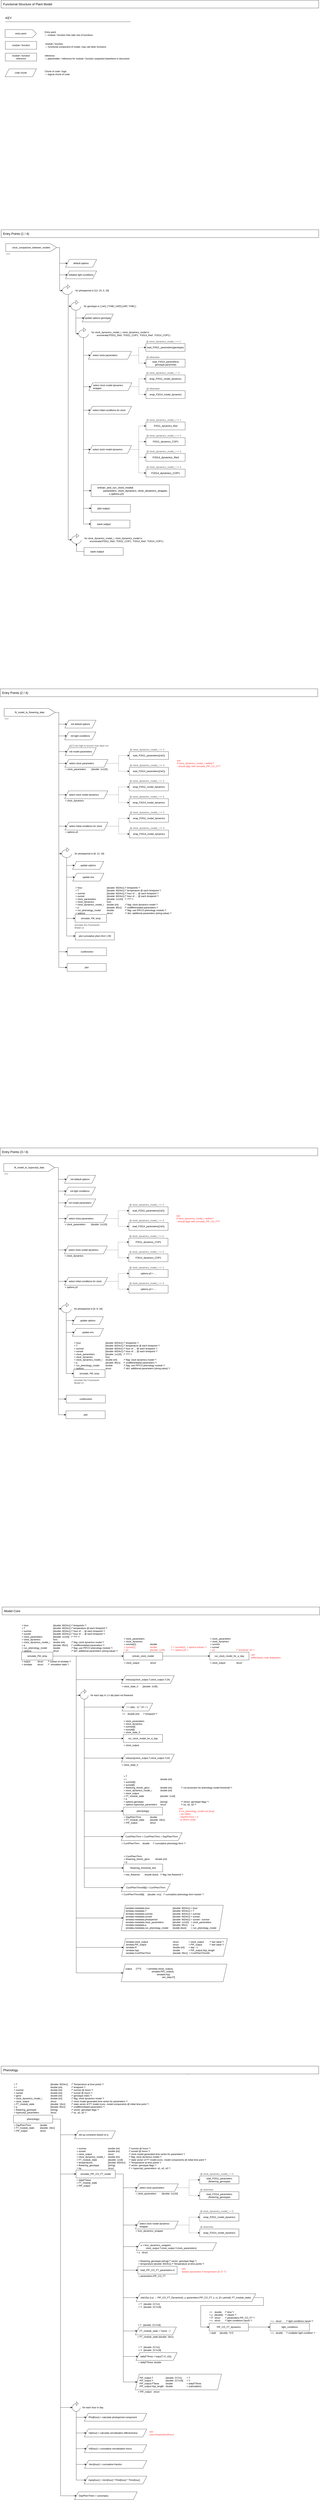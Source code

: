 <mxfile version="24.6.4" type="device">
  <diagram name="Page-1" id="4OQYP99l9z3jyoUwlahB">
    <mxGraphModel dx="1434" dy="6716" grid="1" gridSize="10" guides="1" tooltips="1" connect="1" arrows="1" fold="1" page="1" pageScale="1" pageWidth="1654" pageHeight="1169" math="0" shadow="0">
      <root>
        <mxCell id="0" />
        <mxCell id="1" parent="0" />
        <mxCell id="Ty6IROzU_QYSebtPtgUp-1" value="Entry Points (1 / 4)" style="rounded=0;whiteSpace=wrap;html=1;align=left;fontStyle=0;fontSize=16;spacingLeft=8;" parent="1" vertex="1">
          <mxGeometry x="22" y="-4660" width="1620" height="40" as="geometry" />
        </mxCell>
        <mxCell id="muT-5egwIXRGlScPoila-4" style="edgeStyle=orthogonalEdgeStyle;rounded=0;orthogonalLoop=1;jettySize=auto;html=1;exitX=1;exitY=0.5;exitDx=0;exitDy=0;entryX=0;entryY=0.5;entryDx=0;entryDy=0;" parent="1" source="OyYC3gW6zoi97B_NGa3Y-14" target="muT-5egwIXRGlScPoila-3" edge="1">
          <mxGeometry relative="1" as="geometry" />
        </mxCell>
        <mxCell id="OyYC3gW6zoi97B_NGa3Y-14" value="entrain_clock_model" style="rounded=0;whiteSpace=wrap;html=1;fontStyle=0" parent="1" vertex="1">
          <mxGeometry x="646" y="2590" width="200" height="40" as="geometry" />
        </mxCell>
        <mxCell id="OyYC3gW6zoi97B_NGa3Y-67" style="edgeStyle=orthogonalEdgeStyle;rounded=0;orthogonalLoop=1;jettySize=auto;html=1;exitX=1;exitY=0.5;exitDx=0;exitDy=0;entryX=0;entryY=0.5;entryDx=0;entryDy=0;" parent="1" source="OyYC3gW6zoi97B_NGa3Y-62" target="OyYC3gW6zoi97B_NGa3Y-14" edge="1">
          <mxGeometry relative="1" as="geometry" />
        </mxCell>
        <mxCell id="QBO8LM26LkIvInR4Ni3u-20" style="edgeStyle=orthogonalEdgeStyle;rounded=0;orthogonalLoop=1;jettySize=auto;html=1;exitX=1;exitY=0.5;exitDx=0;exitDy=0;" parent="1" source="OyYC3gW6zoi97B_NGa3Y-62" target="QBO8LM26LkIvInR4Ni3u-11" edge="1">
          <mxGeometry relative="1" as="geometry">
            <Array as="points">
              <mxPoint x="405" y="2610" />
            </Array>
          </mxGeometry>
        </mxCell>
        <mxCell id="muT-5egwIXRGlScPoila-14" style="edgeStyle=orthogonalEdgeStyle;rounded=0;orthogonalLoop=1;jettySize=auto;html=1;exitX=1;exitY=0.5;exitDx=0;exitDy=0;entryX=0;entryY=0.5;entryDx=0;entryDy=0;" parent="1" source="OyYC3gW6zoi97B_NGa3Y-62" target="muT-5egwIXRGlScPoila-12" edge="1">
          <mxGeometry relative="1" as="geometry">
            <Array as="points">
              <mxPoint x="405" y="2610" />
              <mxPoint x="405" y="2730" />
            </Array>
          </mxGeometry>
        </mxCell>
        <mxCell id="muT-5egwIXRGlScPoila-45" style="edgeStyle=orthogonalEdgeStyle;rounded=0;orthogonalLoop=1;jettySize=auto;html=1;exitX=1;exitY=0.5;exitDx=0;exitDy=0;entryX=0;entryY=0.5;entryDx=0;entryDy=0;" parent="1" source="OyYC3gW6zoi97B_NGa3Y-62" target="muT-5egwIXRGlScPoila-44" edge="1">
          <mxGeometry relative="1" as="geometry">
            <Array as="points">
              <mxPoint x="405" y="2610" />
              <mxPoint x="405" y="3945" />
            </Array>
          </mxGeometry>
        </mxCell>
        <mxCell id="muT-5egwIXRGlScPoila-48" style="edgeStyle=orthogonalEdgeStyle;rounded=0;orthogonalLoop=1;jettySize=auto;html=1;exitX=1;exitY=0.5;exitDx=0;exitDy=0;entryX=0;entryY=0.5;entryDx=0;entryDy=0;" parent="1" source="OyYC3gW6zoi97B_NGa3Y-62" target="muT-5egwIXRGlScPoila-46" edge="1">
          <mxGeometry relative="1" as="geometry">
            <Array as="points">
              <mxPoint x="405" y="2610" />
              <mxPoint x="405" y="4095" />
            </Array>
          </mxGeometry>
        </mxCell>
        <mxCell id="muT-5egwIXRGlScPoila-50" style="edgeStyle=orthogonalEdgeStyle;rounded=0;orthogonalLoop=1;jettySize=auto;html=1;exitX=1;exitY=0.5;exitDx=0;exitDy=0;entryX=0;entryY=0.5;entryDx=0;entryDy=0;" parent="1" source="OyYC3gW6zoi97B_NGa3Y-62" target="muT-5egwIXRGlScPoila-49" edge="1">
          <mxGeometry relative="1" as="geometry">
            <Array as="points">
              <mxPoint x="405" y="2610" />
              <mxPoint x="405" y="4225" />
            </Array>
          </mxGeometry>
        </mxCell>
        <mxCell id="OyYC3gW6zoi97B_NGa3Y-62" value="simulate_FM_simp" style="rounded=0;whiteSpace=wrap;html=1;" parent="1" vertex="1">
          <mxGeometry x="126" y="2590" width="160" height="40" as="geometry" />
        </mxCell>
        <mxCell id="OyYC3gW6zoi97B_NGa3Y-74" value="???" style="text;html=1;align=left;verticalAlign=middle;whiteSpace=wrap;rounded=0;fontColor=#4D4D4D;" parent="1" vertex="1">
          <mxGeometry x="966" y="4718" width="160" height="40" as="geometry" />
        </mxCell>
        <mxCell id="QBO8LM26LkIvInR4Ni3u-19" value="" style="group" parent="1" vertex="1" connectable="0">
          <mxGeometry x="426" y="2780" width="280" height="50" as="geometry" />
        </mxCell>
        <mxCell id="QBO8LM26LkIvInR4Ni3u-13" value="" style="group" parent="QBO8LM26LkIvInR4Ni3u-19" vertex="1" connectable="0">
          <mxGeometry width="40" height="50" as="geometry" />
        </mxCell>
        <mxCell id="QBO8LM26LkIvInR4Ni3u-11" value="" style="verticalLabelPosition=bottom;verticalAlign=top;html=1;shape=mxgraph.basic.arc;startAngle=0.256;endAngle=0.002;strokeColor=default;" parent="QBO8LM26LkIvInR4Ni3u-13" vertex="1">
          <mxGeometry y="10" width="40" height="40" as="geometry" />
        </mxCell>
        <mxCell id="QBO8LM26LkIvInR4Ni3u-12" value="" style="triangle;whiteSpace=wrap;html=1;" parent="QBO8LM26LkIvInR4Ni3u-13" vertex="1">
          <mxGeometry x="20" width="10" height="20" as="geometry" />
        </mxCell>
        <mxCell id="QBO8LM26LkIvInR4Ni3u-14" value="for each day in 1:n &amp;amp;&amp;amp; plant not flowered" style="text;html=1;align=left;verticalAlign=middle;whiteSpace=wrap;rounded=0;" parent="QBO8LM26LkIvInR4Ni3u-19" vertex="1">
          <mxGeometry x="50" y="10" width="230" height="40" as="geometry" />
        </mxCell>
        <mxCell id="muT-5egwIXRGlScPoila-57" style="edgeStyle=orthogonalEdgeStyle;rounded=0;orthogonalLoop=1;jettySize=auto;html=1;exitX=1;exitY=0.5;exitDx=0;exitDy=0;entryX=0;entryY=0.5;entryDx=0;entryDy=0;" parent="1" source="QBO8LM26LkIvInR4Ni3u-79" target="muT-5egwIXRGlScPoila-56" edge="1">
          <mxGeometry relative="1" as="geometry">
            <Array as="points">
              <mxPoint x="325" y="4970" />
              <mxPoint x="325" y="5050" />
            </Array>
          </mxGeometry>
        </mxCell>
        <mxCell id="muT-5egwIXRGlScPoila-61" style="edgeStyle=orthogonalEdgeStyle;rounded=0;orthogonalLoop=1;jettySize=auto;html=1;exitX=1;exitY=0.5;exitDx=0;exitDy=0;entryX=0;entryY=0.5;entryDx=0;entryDy=0;" parent="1" source="QBO8LM26LkIvInR4Ni3u-79" target="QBO8LM26LkIvInR4Ni3u-87" edge="1">
          <mxGeometry relative="1" as="geometry">
            <mxPoint x="406" y="5290" as="targetPoint" />
            <Array as="points">
              <mxPoint x="325" y="4970" />
              <mxPoint x="325" y="5250" />
            </Array>
          </mxGeometry>
        </mxCell>
        <mxCell id="muT-5egwIXRGlScPoila-113" style="edgeStyle=orthogonalEdgeStyle;rounded=0;orthogonalLoop=1;jettySize=auto;html=1;exitX=1;exitY=0.5;exitDx=0;exitDy=0;" parent="1" source="QBO8LM26LkIvInR4Ni3u-79" target="muT-5egwIXRGlScPoila-110" edge="1">
          <mxGeometry relative="1" as="geometry">
            <Array as="points">
              <mxPoint x="325" y="4970" />
              <mxPoint x="325" y="6440" />
            </Array>
          </mxGeometry>
        </mxCell>
        <mxCell id="muT-5egwIXRGlScPoila-126" style="edgeStyle=orthogonalEdgeStyle;rounded=0;orthogonalLoop=1;jettySize=auto;html=1;exitX=1;exitY=0.5;exitDx=0;exitDy=0;entryX=0;entryY=0.5;entryDx=0;entryDy=0;" parent="1" source="QBO8LM26LkIvInR4Ni3u-79" target="muT-5egwIXRGlScPoila-125" edge="1">
          <mxGeometry relative="1" as="geometry">
            <Array as="points">
              <mxPoint x="325" y="4970" />
              <mxPoint x="325" y="6890" />
            </Array>
          </mxGeometry>
        </mxCell>
        <mxCell id="QBO8LM26LkIvInR4Ni3u-79" value="phen(ology)" style="rounded=0;whiteSpace=wrap;html=1;" parent="1" vertex="1">
          <mxGeometry x="85" y="4950" width="200" height="40" as="geometry" />
        </mxCell>
        <mxCell id="muT-5egwIXRGlScPoila-88" style="edgeStyle=orthogonalEdgeStyle;rounded=0;orthogonalLoop=1;jettySize=auto;html=1;exitX=1;exitY=0.5;exitDx=0;exitDy=0;entryX=0;entryY=0.5;entryDx=0;entryDy=0;" parent="1" source="QBO8LM26LkIvInR4Ni3u-81" target="muT-5egwIXRGlScPoila-87" edge="1">
          <mxGeometry relative="1" as="geometry" />
        </mxCell>
        <mxCell id="QBO8LM26LkIvInR4Ni3u-81" value="PIF_CO_FT_dynamics" style="rounded=0;whiteSpace=wrap;html=1;" parent="1" vertex="1">
          <mxGeometry x="1083" y="6010" width="200" height="40" as="geometry" />
        </mxCell>
        <mxCell id="muT-5egwIXRGlScPoila-78" style="edgeStyle=orthogonalEdgeStyle;rounded=0;orthogonalLoop=1;jettySize=auto;html=1;exitX=1;exitY=0.5;exitDx=0;exitDy=0;entryX=0;entryY=0.5;entryDx=0;entryDy=0;" parent="1" source="QBO8LM26LkIvInR4Ni3u-87" target="muT-5egwIXRGlScPoila-62" edge="1">
          <mxGeometry relative="1" as="geometry">
            <Array as="points">
              <mxPoint x="645" y="5250" />
              <mxPoint x="645" y="5320" />
            </Array>
          </mxGeometry>
        </mxCell>
        <mxCell id="muT-5egwIXRGlScPoila-79" style="edgeStyle=orthogonalEdgeStyle;rounded=0;orthogonalLoop=1;jettySize=auto;html=1;exitX=1;exitY=0.5;exitDx=0;exitDy=0;entryX=0;entryY=0.5;entryDx=0;entryDy=0;" parent="1" source="QBO8LM26LkIvInR4Ni3u-87" target="muT-5egwIXRGlScPoila-66" edge="1">
          <mxGeometry relative="1" as="geometry">
            <Array as="points">
              <mxPoint x="645" y="5250" />
              <mxPoint x="645" y="5510" />
            </Array>
          </mxGeometry>
        </mxCell>
        <mxCell id="muT-5egwIXRGlScPoila-81" style="edgeStyle=orthogonalEdgeStyle;rounded=0;orthogonalLoop=1;jettySize=auto;html=1;exitX=1;exitY=0.5;exitDx=0;exitDy=0;entryX=0;entryY=0.5;entryDx=0;entryDy=0;" parent="1" source="QBO8LM26LkIvInR4Ni3u-87" target="muT-5egwIXRGlScPoila-80" edge="1">
          <mxGeometry relative="1" as="geometry">
            <Array as="points">
              <mxPoint x="645" y="5250" />
              <mxPoint x="645" y="5620" />
            </Array>
          </mxGeometry>
        </mxCell>
        <mxCell id="muT-5egwIXRGlScPoila-86" style="edgeStyle=orthogonalEdgeStyle;rounded=0;orthogonalLoop=1;jettySize=auto;html=1;exitX=1;exitY=0.5;exitDx=0;exitDy=0;entryX=0;entryY=0.5;entryDx=0;entryDy=0;" parent="1" source="QBO8LM26LkIvInR4Ni3u-87" target="QBO8LM26LkIvInR4Ni3u-88" edge="1">
          <mxGeometry relative="1" as="geometry">
            <Array as="points">
              <mxPoint x="645" y="5250" />
              <mxPoint x="645" y="5740" />
            </Array>
          </mxGeometry>
        </mxCell>
        <mxCell id="muT-5egwIXRGlScPoila-92" style="edgeStyle=orthogonalEdgeStyle;rounded=0;orthogonalLoop=1;jettySize=auto;html=1;exitX=1;exitY=0.5;exitDx=0;exitDy=0;entryX=0;entryY=0.5;entryDx=0;entryDy=0;" parent="1" source="QBO8LM26LkIvInR4Ni3u-87" target="muT-5egwIXRGlScPoila-89" edge="1">
          <mxGeometry relative="1" as="geometry">
            <Array as="points">
              <mxPoint x="645" y="5250" />
              <mxPoint x="645" y="5880" />
            </Array>
          </mxGeometry>
        </mxCell>
        <mxCell id="muT-5egwIXRGlScPoila-105" style="edgeStyle=orthogonalEdgeStyle;rounded=0;orthogonalLoop=1;jettySize=auto;html=1;exitX=1;exitY=0.5;exitDx=0;exitDy=0;entryX=0;entryY=0.5;entryDx=0;entryDy=0;" parent="1" source="QBO8LM26LkIvInR4Ni3u-87" target="muT-5egwIXRGlScPoila-97" edge="1">
          <mxGeometry relative="1" as="geometry">
            <Array as="points">
              <mxPoint x="645" y="5250" />
              <mxPoint x="645" y="6050" />
            </Array>
          </mxGeometry>
        </mxCell>
        <mxCell id="muT-5egwIXRGlScPoila-106" style="edgeStyle=orthogonalEdgeStyle;rounded=0;orthogonalLoop=1;jettySize=auto;html=1;exitX=1;exitY=0.5;exitDx=0;exitDy=0;entryX=0;entryY=0.5;entryDx=0;entryDy=0;" parent="1" source="QBO8LM26LkIvInR4Ni3u-87" target="muT-5egwIXRGlScPoila-98" edge="1">
          <mxGeometry relative="1" as="geometry">
            <Array as="points">
              <mxPoint x="645" y="5250" />
              <mxPoint x="645" y="6180" />
            </Array>
          </mxGeometry>
        </mxCell>
        <mxCell id="muT-5egwIXRGlScPoila-107" style="edgeStyle=orthogonalEdgeStyle;rounded=0;orthogonalLoop=1;jettySize=auto;html=1;exitX=1;exitY=0.5;exitDx=0;exitDy=0;entryX=0;entryY=0.5;entryDx=0;entryDy=0;" parent="1" source="QBO8LM26LkIvInR4Ni3u-87" target="muT-5egwIXRGlScPoila-103" edge="1">
          <mxGeometry relative="1" as="geometry">
            <Array as="points">
              <mxPoint x="645" y="5250" />
              <mxPoint x="645" y="6310" />
            </Array>
          </mxGeometry>
        </mxCell>
        <mxCell id="QBO8LM26LkIvInR4Ni3u-87" value="simulate_PIF_CO_FT_model" style="rounded=0;whiteSpace=wrap;html=1;" parent="1" vertex="1">
          <mxGeometry x="404" y="5230" width="200" height="40" as="geometry" />
        </mxCell>
        <mxCell id="QBO8LM26LkIvInR4Ni3u-88" value="load_PIF_CO_FT_parameters.m" style="rounded=0;whiteSpace=wrap;html=1;" parent="1" vertex="1">
          <mxGeometry x="719.5" y="5720" width="200" height="40" as="geometry" />
        </mxCell>
        <mxCell id="QBO8LM26LkIvInR4Ni3u-89" value="load_P2011_parameters&lt;div&gt;(flowering_genotype)&lt;/div&gt;" style="rounded=0;whiteSpace=wrap;html=1;" parent="1" vertex="1">
          <mxGeometry x="1035" y="5260" width="200" height="40" as="geometry" />
        </mxCell>
        <mxCell id="QBO8LM26LkIvInR4Ni3u-93" value="@ otherwise" style="text;html=1;align=left;verticalAlign=middle;whiteSpace=wrap;rounded=0;fontColor=#4D4D4D;" parent="1" vertex="1">
          <mxGeometry x="1035" y="5320" width="160" height="20" as="geometry" />
        </mxCell>
        <mxCell id="Ty6IROzU_QYSebtPtgUp-6" value="Phenology" style="rounded=0;whiteSpace=wrap;html=1;align=left;fontStyle=0;fontSize=16;spacingLeft=8;" parent="1" vertex="1">
          <mxGeometry x="22" y="4700" width="1620" height="40" as="geometry" />
        </mxCell>
        <mxCell id="Ty6IROzU_QYSebtPtgUp-8" value="Model Core" style="rounded=0;whiteSpace=wrap;html=1;align=left;fontStyle=0;fontSize=16;spacingLeft=8;" parent="1" vertex="1">
          <mxGeometry x="27" y="2360" width="1620" height="40" as="geometry" />
        </mxCell>
        <mxCell id="Ty6IROzU_QYSebtPtgUp-9" value="Entry Points (2 / 4)" style="rounded=0;whiteSpace=wrap;html=1;align=left;fontStyle=0;fontSize=16;spacingLeft=8;" parent="1" vertex="1">
          <mxGeometry x="17" y="-2320" width="1620" height="40" as="geometry" />
        </mxCell>
        <mxCell id="Ty6IROzU_QYSebtPtgUp-44" value="entry point" style="shape=stencil(tZTdjsIgEIWfhtsNFPV+w+p7YB23RIQGWF3f3mmhG0lt1582aZrMOfSb0wxAuPCVrIEUtCL8ixQFoxTfWJ9TvUq19DWUIYon6ZTcaoiOD84e4Kx2ITGUqcCp0Lh8TegnrmkeLkprDEKUNT5zbnyESWXwW/obYan9Jatq5B8hgEsho0qKzePYj+U8YDZT3hzbpZ8873TgPDGba3CTgdnrWC5QGdrcXGxlefh29sfs7oapZXNwekZnH+0J/jkO93+zA2hlbgBs8T5ilSOWE8T4u3eegbyEKLX1MLI3UO9NpFUHxsjF3joYme9eaR3vyJGugwva1r0OrRqv7la4Ag==);whiteSpace=wrap;html=1;" parent="1" vertex="1">
          <mxGeometry x="42" y="-5680" width="160" height="40" as="geometry" />
        </mxCell>
        <mxCell id="Ty6IROzU_QYSebtPtgUp-45" value="module / function&lt;div&gt;reference&lt;/div&gt;" style="rounded=0;whiteSpace=wrap;html=1;fontStyle=2" parent="1" vertex="1">
          <mxGeometry x="43" y="-5560" width="160" height="40" as="geometry" />
        </mxCell>
        <mxCell id="Ty6IROzU_QYSebtPtgUp-46" value="module / function" style="rounded=0;whiteSpace=wrap;html=1;fontStyle=0" parent="1" vertex="1">
          <mxGeometry x="43" y="-5620" width="160" height="40" as="geometry" />
        </mxCell>
        <mxCell id="Ty6IROzU_QYSebtPtgUp-47" value="Functional Structure of Plant Model" style="rounded=0;whiteSpace=wrap;html=1;align=left;fontStyle=0;fontSize=16;spacingLeft=8;" parent="1" vertex="1">
          <mxGeometry x="22" y="-5830" width="1620" height="40" as="geometry" />
        </mxCell>
        <mxCell id="Ty6IROzU_QYSebtPtgUp-48" value="Entry point&lt;div&gt;— module / function that calls rest of functions&lt;/div&gt;" style="text;html=1;align=left;verticalAlign=middle;whiteSpace=wrap;rounded=0;" parent="1" vertex="1">
          <mxGeometry x="242" y="-5680" width="440" height="40" as="geometry" />
        </mxCell>
        <mxCell id="Ty6IROzU_QYSebtPtgUp-49" value="&lt;div&gt;module / function&lt;/div&gt;&lt;div&gt;— functional component of model, may call other functions&lt;/div&gt;" style="text;html=1;align=left;verticalAlign=middle;whiteSpace=wrap;rounded=0;" parent="1" vertex="1">
          <mxGeometry x="244" y="-5620" width="440" height="40" as="geometry" />
        </mxCell>
        <mxCell id="Ty6IROzU_QYSebtPtgUp-50" value="&lt;div&gt;reference&lt;/div&gt;&lt;div&gt;— placeholder / reference for module / function unpacked elsewhere in document&lt;/div&gt;" style="text;html=1;align=left;verticalAlign=middle;whiteSpace=wrap;rounded=0;" parent="1" vertex="1">
          <mxGeometry x="242" y="-5560" width="440" height="40" as="geometry" />
        </mxCell>
        <mxCell id="Ty6IROzU_QYSebtPtgUp-51" value="KEY" style="text;html=1;align=left;verticalAlign=middle;whiteSpace=wrap;rounded=0;fontSize=16;" parent="1" vertex="1">
          <mxGeometry x="42" y="-5760" width="60" height="40" as="geometry" />
        </mxCell>
        <mxCell id="Ty6IROzU_QYSebtPtgUp-52" value="" style="endArrow=none;html=1;rounded=0;exitX=0;exitY=1;exitDx=0;exitDy=0;" parent="1" source="Ty6IROzU_QYSebtPtgUp-51" edge="1">
          <mxGeometry width="50" height="50" relative="1" as="geometry">
            <mxPoint x="562" y="-5520" as="sourcePoint" />
            <mxPoint x="682" y="-5720" as="targetPoint" />
          </mxGeometry>
        </mxCell>
        <mxCell id="4a5HJ_PiY7Q3HRACDhDU-1" value="Entry Points (3 / 4)" style="rounded=0;whiteSpace=wrap;html=1;align=left;fontStyle=0;fontSize=16;spacingLeft=8;" parent="1" vertex="1">
          <mxGeometry x="17" y="20" width="1620" height="40" as="geometry" />
        </mxCell>
        <mxCell id="VrkYAhf0nrjdSNUKd9j7-1" value="cps:&lt;div&gt;tweaks parameters if temperature @ 27 °C&lt;/div&gt;" style="text;html=1;align=left;verticalAlign=middle;whiteSpace=wrap;rounded=0;fontColor=#FF3333;" parent="1" vertex="1">
          <mxGeometry x="940.5" y="5720" width="239" height="40" as="geometry" />
        </mxCell>
        <mxCell id="muT-5egwIXRGlScPoila-1" value="&lt;div class=&quot;rtcContent&quot;&gt;&lt;div class=&quot;lineNode&quot;&gt;&lt;span style=&quot;white-space: pre&quot;&gt;&lt;span&gt;&amp;gt; clock_parameters &lt;/span&gt;&lt;/span&gt;&lt;/div&gt;&lt;div class=&quot;lineNode&quot;&gt;&lt;span style=&quot;white-space: pre&quot;&gt;&lt;span&gt;&amp;gt; clock_dynamics&lt;/span&gt;&lt;/span&gt;&lt;/div&gt;&lt;div class=&quot;lineNode&quot;&gt;&lt;span style=&quot;white-space: pre&quot;&gt;&lt;span&gt;&amp;gt; sunrise[1]&lt;span style=&quot;white-space: pre;&quot;&gt;&#x9;&lt;/span&gt;&lt;span style=&quot;white-space: pre;&quot;&gt;&#x9;&lt;span style=&quot;white-space: pre;&quot;&gt;&#x9;&lt;/span&gt;double&lt;/span&gt;&lt;/span&gt;&lt;/span&gt;&lt;/div&gt;&lt;div class=&quot;lineNode&quot;&gt;&lt;span style=&quot;white-space: pre&quot;&gt;&lt;span&gt;&lt;font color=&quot;#ff3333&quot;&gt;&amp;gt; sunset[1]&lt;span style=&quot;white-space: pre;&quot;&gt;&#x9;&lt;/span&gt;&lt;span style=&quot;white-space: pre;&quot;&gt;&#x9;&lt;/span&gt;&lt;span style=&quot;white-space: pre;&quot;&gt;&#x9;&lt;/span&gt;double&lt;span style=&quot;white-space: pre;&quot;&gt;&#x9;&lt;span style=&quot;white-space: pre;&quot;&gt;&#x9;&lt;/span&gt;&lt;span style=&quot;white-space: pre;&quot;&gt;&#x9;&lt;/span&gt;&lt;/span&gt;/* = sunrise[1]  + options.entrain */&lt;/font&gt;&lt;/span&gt;&lt;/span&gt;&lt;/div&gt;&lt;div class=&quot;lineNode&quot;&gt;&lt;span style=&quot;white-space: pre&quot;&gt;&lt;span&gt;&lt;font color=&quot;#ff3333&quot;&gt;&amp;gt; y0&lt;span style=&quot;white-space: pre;&quot;&gt;&#x9;&lt;/span&gt;&lt;span style=&quot;white-space: pre;&quot;&gt;&#x9;&lt;/span&gt;&lt;span style=&quot;white-space: pre;&quot;&gt;&#x9;&lt;/span&gt;&lt;span style=&quot;white-space: pre;&quot;&gt;&#x9;&lt;/span&gt;&lt;span style=&quot;white-space: pre;&quot;&gt;&#x9;&lt;/span&gt;[double: 1x35]&lt;span style=&quot;white-space: pre;&quot;&gt;&#x9;&lt;span style=&quot;white-space: pre;&quot;&gt;&#x9;&lt;/span&gt;&lt;/span&gt;/* = options.y0 */ &lt;/font&gt;&lt;/span&gt;&lt;/span&gt;&lt;/div&gt;&lt;/div&gt;" style="text;whiteSpace=wrap;html=1;verticalAlign=middle;" parent="1" vertex="1">
          <mxGeometry x="646" y="2510" width="379" height="80" as="geometry" />
        </mxCell>
        <mxCell id="muT-5egwIXRGlScPoila-2" value="&lt;div class=&quot;rtcContent&quot;&gt;&lt;div class=&quot;lineNode&quot;&gt;&lt;span style=&quot;white-space: pre&quot;&gt;&lt;span&gt;&amp;lt; clock_output&lt;span style=&quot;white-space: pre;&quot;&gt;&#x9;&lt;/span&gt;&lt;span style=&quot;white-space: pre;&quot;&gt;&#x9;&lt;/span&gt;&lt;span style=&quot;white-space: pre;&quot;&gt;&#x9;&lt;/span&gt;struct&lt;/span&gt;&lt;/span&gt;&lt;/div&gt;&lt;/div&gt;" style="text;whiteSpace=wrap;html=1;verticalAlign=middle;" parent="1" vertex="1">
          <mxGeometry x="647" y="2630" width="198" height="30" as="geometry" />
        </mxCell>
        <mxCell id="muT-5egwIXRGlScPoila-3" value="run_clock_model_for_a_day" style="rounded=0;whiteSpace=wrap;html=1;fontStyle=0" parent="1" vertex="1">
          <mxGeometry x="1086" y="2590" width="200" height="40" as="geometry" />
        </mxCell>
        <mxCell id="muT-5egwIXRGlScPoila-5" value="cps:&lt;div&gt;(effectively) code duplication&lt;/div&gt;" style="text;html=1;align=left;verticalAlign=middle;whiteSpace=wrap;rounded=0;fontColor=#FF3333;" parent="1" vertex="1">
          <mxGeometry x="1295" y="2590" width="200" height="40" as="geometry" />
        </mxCell>
        <UserObject label="&amp;gt; hour&amp;nbsp; &amp;nbsp; &amp;nbsp; &lt;span style=&quot;white-space: pre;&quot;&gt;&#x9;&lt;/span&gt;&lt;span style=&quot;white-space: pre;&quot;&gt;&#x9;&lt;span style=&quot;white-space: pre;&quot;&gt;&#x9;&lt;/span&gt;&lt;span style=&quot;white-space: pre;&quot;&gt;&#x9;&lt;/span&gt;&lt;/span&gt;[double: 6024x1] /* timepoints */&lt;br&gt;&amp;gt; T&amp;nbsp; &amp;nbsp; &amp;nbsp; &amp;nbsp; &amp;nbsp; &amp;nbsp;&lt;span style=&quot;white-space: pre;&quot;&gt;&#x9;&lt;/span&gt;&lt;span style=&quot;white-space: pre;&quot;&gt;&#x9;&lt;span style=&quot;white-space: pre;&quot;&gt;&#x9;&lt;/span&gt;&lt;span style=&quot;white-space: pre;&quot;&gt;&#x9;&lt;/span&gt;&lt;/span&gt;[double: 6024x1] /* temperature @ each timepoint */&lt;br&gt;&amp;gt; sunrise &lt;span style=&quot;white-space: pre;&quot;&gt;&#x9;&lt;/span&gt;&lt;span style=&quot;white-space: pre;&quot;&gt;&#x9;&lt;span style=&quot;white-space: pre;&quot;&gt;&#x9;&lt;/span&gt;&lt;span style=&quot;white-space: pre;&quot;&gt;&#x9;&lt;/span&gt;&lt;/span&gt;[double: 6024x1] /* hour of … @ each timepoint */&lt;br&gt;&amp;gt; sunset&amp;nbsp; &lt;span style=&quot;white-space: pre;&quot;&gt;&#x9;&lt;/span&gt;&lt;span style=&quot;white-space: pre;&quot;&gt;&#x9;&lt;span style=&quot;white-space: pre;&quot;&gt;&#x9;&lt;/span&gt;&lt;span style=&quot;white-space: pre;&quot;&gt;&#x9;&lt;/span&gt;&lt;/span&gt;[double: 6024x1] /* hour of … @ each timepoint */&lt;br&gt;&amp;gt; clock_parameters &lt;span style=&quot;white-space: pre;&quot;&gt;&#x9;&lt;/span&gt;&lt;span style=&quot;white-space: pre;&quot;&gt;&#x9;&lt;/span&gt;[double: 1x120]&amp;nbsp; &amp;nbsp;/* ??? */&lt;br&gt;&amp;gt; clock_dynamics&amp;nbsp; &amp;nbsp; &lt;span style=&quot;white-space: pre;&quot;&gt;&#x9;&lt;/span&gt;&lt;span style=&quot;white-space: pre;&quot;&gt;&#x9;&lt;/span&gt;func&lt;br&gt;&amp;gt; clock_dynamics_model_i&lt;span style=&quot;white-space: pre;&quot;&gt;&#x9;&lt;/span&gt;double (int)&lt;span style=&quot;white-space: pre;&quot;&gt;&#x9;&lt;/span&gt;&amp;nbsp; &amp;nbsp; /* flag: clock dynamics model */&lt;br&gt;&amp;gt; p&lt;span style=&quot;white-space: pre;&quot;&gt;&#x9;&lt;/span&gt;&lt;span style=&quot;white-space: pre;&quot;&gt;&#x9;&lt;/span&gt;&lt;span style=&quot;white-space: pre;&quot;&gt;&#x9;&lt;/span&gt;&lt;span style=&quot;white-space: pre;&quot;&gt;&#x9;&lt;/span&gt;&lt;span style=&quot;white-space: pre;&quot;&gt;&#x9;&lt;/span&gt;&lt;span style=&quot;white-space: pre;&quot;&gt;&#x9;&lt;/span&gt;[double: 85x1]&amp;nbsp; &amp;nbsp; &amp;nbsp;/* undifferentiated parameters */&lt;br&gt;&amp;gt; run_phenology_model&amp;nbsp; &lt;span style=&quot;white-space: pre;&quot;&gt;&#x9;&lt;/span&gt;double&lt;span style=&quot;white-space: pre;&quot;&gt;&#x9;&lt;/span&gt;&lt;span style=&quot;white-space: pre;&quot;&gt;&#x9;&lt;/span&gt;&amp;nbsp; &amp;nbsp; /* flag: use PIFCO phenology module */&lt;br&gt;&amp;gt; options&lt;span style=&quot;white-space: pre;&quot;&gt;&#x9;&lt;/span&gt;&lt;span style=&quot;white-space: pre;&quot;&gt;&#x9;&lt;/span&gt;&lt;span style=&quot;white-space: pre;&quot;&gt;&#x9;&lt;/span&gt;&lt;span style=&quot;white-space: pre;&quot;&gt;&#x9;&lt;/span&gt;&lt;span style=&quot;white-space: pre;&quot;&gt;&#x9;&lt;/span&gt;struct&lt;span style=&quot;white-space: pre;&quot;&gt;&#x9;&lt;/span&gt;&lt;span style=&quot;white-space: pre;&quot;&gt;&#x9;&lt;/span&gt;&amp;nbsp; &amp;nbsp; /* dict: additional parameters {string:value} */" link="- hour&#x9;&#x9;&#x9;&#x9;= [double] @ 6024 x 1 | hour / timestep 1 - 24 x 251 days &#xa;- T&#x9;&#x9;&#x9;&#x9;= [double] @ 6024 x 1 | temperature (°C) @ each timestep&#xa;- sunrise&#x9;&#x9;&#x9;= [double] @ 6024 x 1 | ??? (= rise * weather(:,3) where: rise = 0 &amp; weather(:,3) = weather.mat @ column 3 contents = [6024x1 /*each @ 1*/])&#xa;- sunset&#x9;&#x9;&#x9;= [double] @ 6024 x 1 | ??? (= set * weather(:,4) where: set = Phot(i /*loop index*/) @ 0 /* photo period */ &amp; weather(:,4) = weather.mat @ column 4 contents = [6024x1 /*each @ 1*/])&#xa;- clock_parameters&#x9;&#x9;= [double] @ 1 x 120  | ???&#xa;- clock_dynamics &#x9;&#x9;= func: F2014_Dynamics_COP1 | function implementing clock dynamics&#xa;- clock_dynamics_model_i&#x9;= [double] @ 1 x 1    | flag indicating which clock dynamics model to use&#xa;- p&#x9;&#x9;&#x9;&#x9;= [double] @ 85 x 1   | undifferentiated parameters from parameter.mat&#xa;- run_phenology_model&#x9;&#x9;= [double] @ 1 x 1    | flag indicating whether to use PIFCO phenology module or not&#xa;- options" id="muT-5egwIXRGlScPoila-6">
          <mxCell style="text;whiteSpace=wrap;html=1;" parent="1" vertex="1">
            <mxGeometry x="125" y="2440" width="500" height="150" as="geometry" />
          </mxCell>
        </UserObject>
        <mxCell id="muT-5egwIXRGlScPoila-7" value="&lt;div class=&quot;rtcContent&quot;&gt;&lt;div class=&quot;lineNode&quot;&gt;&lt;span style=&quot;white-space: pre&quot;&gt;&lt;span&gt;&amp;lt; output&lt;span style=&quot;white-space: pre;&quot;&gt;&#x9;&lt;span style=&quot;white-space: pre;&quot;&gt;&#x9;&lt;/span&gt;&lt;/span&gt;struct&lt;span style=&quot;white-space: pre;&quot;&gt;&#x9;&lt;/span&gt;/* subset of simdata */&lt;/span&gt;&lt;/span&gt;&lt;/div&gt;&lt;div class=&quot;lineNode&quot;&gt;&lt;span style=&quot;white-space: pre&quot;&gt;&lt;span&gt;&amp;lt; simdata&lt;span style=&quot;white-space: pre;&quot;&gt;&#x9;&lt;/span&gt;struct&lt;span style=&quot;white-space: pre;&quot;&gt;&#x9;&lt;/span&gt;/*  simulation data */ &lt;/span&gt;&lt;/span&gt;&lt;/div&gt;&lt;/div&gt;" style="text;whiteSpace=wrap;html=1;verticalAlign=middle;" parent="1" vertex="1">
          <mxGeometry x="125" y="2630" width="260" height="30" as="geometry" />
        </mxCell>
        <mxCell id="muT-5egwIXRGlScPoila-9" value="&lt;div class=&quot;rtcContent&quot;&gt;&lt;div class=&quot;lineNode&quot;&gt;&lt;span style=&quot;white-space: pre&quot;&gt;&lt;span&gt;&amp;gt; clock_parameters &lt;/span&gt;&lt;/span&gt;&lt;/div&gt;&lt;div class=&quot;lineNode&quot;&gt;&lt;span style=&quot;white-space: pre&quot;&gt;&lt;span&gt;&amp;gt; clock_dynamics&lt;/span&gt;&lt;/span&gt;&lt;/div&gt;&lt;div class=&quot;lineNode&quot;&gt;&lt;span style=&quot;white-space: pre&quot;&gt;&lt;span&gt;&amp;gt; sunrise&lt;/span&gt;&lt;/span&gt;&lt;/div&gt;&lt;div class=&quot;lineNode&quot;&gt;&lt;span style=&quot;white-space: pre&quot;&gt;&lt;span&gt;&amp;gt; sunset&lt;/span&gt;&lt;/span&gt;&lt;/div&gt;&lt;div class=&quot;lineNode&quot;&gt;&lt;span style=&quot;white-space: pre&quot;&gt;&lt;span&gt;&lt;font color=&quot;#ff3333&quot;&gt;&amp;gt; y0&lt;span style=&quot;white-space: pre;&quot;&gt;&#x9;&lt;/span&gt;&lt;span style=&quot;white-space: pre;&quot;&gt;&#x9;&lt;/span&gt;&lt;span style=&quot;white-space: pre;&quot;&gt;&#x9;&lt;/span&gt;&lt;span style=&quot;white-space: pre;&quot;&gt;&#x9;&lt;/span&gt;&lt;span style=&quot;white-space: pre;&quot;&gt;&#x9;&lt;/span&gt;/* entrained  y0 */&lt;/font&gt;&lt;/span&gt;&lt;/span&gt;&lt;/div&gt;&lt;/div&gt;" style="text;whiteSpace=wrap;html=1;verticalAlign=middle;" parent="1" vertex="1">
          <mxGeometry x="1086" y="2510" width="239" height="80" as="geometry" />
        </mxCell>
        <mxCell id="muT-5egwIXRGlScPoila-10" value="&lt;div class=&quot;rtcContent&quot;&gt;&lt;div class=&quot;lineNode&quot;&gt;&lt;span style=&quot;white-space: pre&quot;&gt;&lt;span&gt;&amp;lt; clock_output&lt;span style=&quot;white-space: pre;&quot;&gt;&#x9;&lt;/span&gt;&lt;span style=&quot;white-space: pre;&quot;&gt;&#x9;&lt;span style=&quot;white-space: pre;&quot;&gt;&#x9;&lt;/span&gt;struct&lt;/span&gt;&lt;/span&gt;&lt;/span&gt;&lt;/div&gt;&lt;/div&gt;" style="text;whiteSpace=wrap;html=1;verticalAlign=middle;" parent="1" vertex="1">
          <mxGeometry x="1086" y="2630" width="199" height="30" as="geometry" />
        </mxCell>
        <mxCell id="muT-5egwIXRGlScPoila-12" value="interp1q(clock_output.T,clock_output.Y,24)" style="shape=parallelogram;perimeter=parallelogramPerimeter;whiteSpace=wrap;html=1;fixedSize=1;" parent="1" vertex="1">
          <mxGeometry x="635" y="2710" width="270" height="40" as="geometry" />
        </mxCell>
        <mxCell id="muT-5egwIXRGlScPoila-13" value="&lt;div class=&quot;rtcContent&quot;&gt;&lt;div class=&quot;lineNode&quot;&gt;&lt;span style=&quot;white-space: pre&quot;&gt;&lt;span&gt;&amp;lt; clock_state_0&lt;span style=&quot;white-space: pre;&quot;&gt;&#x9;&lt;/span&gt;[double: 1x35]&lt;/span&gt;&lt;/span&gt;&lt;/div&gt;&lt;/div&gt;" style="text;whiteSpace=wrap;html=1;verticalAlign=middle;" parent="1" vertex="1">
          <mxGeometry x="635" y="2750" width="250" height="30" as="geometry" />
        </mxCell>
        <mxCell id="muT-5egwIXRGlScPoila-15" value="run_clock_model_for_a_day" style="rounded=0;whiteSpace=wrap;html=1;fontStyle=0" parent="1" vertex="1">
          <mxGeometry x="645" y="3010" width="200" height="40" as="geometry" />
        </mxCell>
        <mxCell id="muT-5egwIXRGlScPoila-17" value="&lt;div class=&quot;rtcContent&quot;&gt;&lt;div class=&quot;lineNode&quot;&gt;&lt;span style=&quot;white-space: pre&quot;&gt;&lt;span&gt;&amp;gt; clock_parameters &lt;/span&gt;&lt;/span&gt;&lt;/div&gt;&lt;div class=&quot;lineNode&quot;&gt;&lt;span style=&quot;white-space: pre&quot;&gt;&lt;span&gt;&amp;gt; clock_dynamics&lt;/span&gt;&lt;/span&gt;&lt;/div&gt;&lt;div class=&quot;lineNode&quot;&gt;&lt;span style=&quot;white-space: pre&quot;&gt;&lt;span&gt;&amp;gt; sunrise[t]&lt;/span&gt;&lt;/span&gt;&lt;/div&gt;&lt;div class=&quot;lineNode&quot;&gt;&lt;span style=&quot;white-space: pre&quot;&gt;&lt;span&gt;&amp;gt; sunset[t]&lt;/span&gt;&lt;/span&gt;&lt;/div&gt;&lt;div class=&quot;lineNode&quot;&gt;&lt;span style=&quot;white-space: pre&quot;&gt;&lt;span&gt;&amp;gt; clock_state_0&lt;/span&gt;&lt;/span&gt;&lt;/div&gt;&lt;/div&gt;" style="text;whiteSpace=wrap;html=1;verticalAlign=middle;" parent="1" vertex="1">
          <mxGeometry x="645" y="2930" width="239" height="80" as="geometry" />
        </mxCell>
        <mxCell id="muT-5egwIXRGlScPoila-18" value="&lt;div class=&quot;rtcContent&quot;&gt;&lt;div class=&quot;lineNode&quot;&gt;&lt;span style=&quot;white-space: pre&quot;&gt;&lt;span&gt;&amp;lt; clock_output&lt;/span&gt;&lt;/span&gt;&lt;/div&gt;&lt;/div&gt;" style="text;whiteSpace=wrap;html=1;verticalAlign=middle;" parent="1" vertex="1">
          <mxGeometry x="645" y="3050" width="118" height="30" as="geometry" />
        </mxCell>
        <mxCell id="muT-5egwIXRGlScPoila-20" style="edgeStyle=orthogonalEdgeStyle;rounded=0;orthogonalLoop=1;jettySize=auto;html=1;exitX=0;exitY=0.5;exitDx=0;exitDy=0;startArrow=classic;startFill=1;endArrow=none;endFill=0;" parent="1" source="muT-5egwIXRGlScPoila-19" target="QBO8LM26LkIvInR4Ni3u-11" edge="1">
          <mxGeometry relative="1" as="geometry" />
        </mxCell>
        <mxCell id="muT-5egwIXRGlScPoila-19" value="t = (day - 1) * 24 + 1" style="shape=parallelogram;perimeter=parallelogramPerimeter;whiteSpace=wrap;html=1;fixedSize=1;" parent="1" vertex="1">
          <mxGeometry x="638" y="2850" width="157" height="40" as="geometry" />
        </mxCell>
        <mxCell id="muT-5egwIXRGlScPoila-24" style="edgeStyle=orthogonalEdgeStyle;rounded=0;orthogonalLoop=1;jettySize=auto;html=1;exitX=0;exitY=0.5;exitDx=0;exitDy=0;startArrow=classic;startFill=1;endArrow=none;endFill=0;" parent="1" source="muT-5egwIXRGlScPoila-21" target="QBO8LM26LkIvInR4Ni3u-11" edge="1">
          <mxGeometry relative="1" as="geometry" />
        </mxCell>
        <mxCell id="muT-5egwIXRGlScPoila-21" value="interp1q(clock_output.T,clock_output.Y,24)" style="shape=parallelogram;perimeter=parallelogramPerimeter;whiteSpace=wrap;html=1;fixedSize=1;" parent="1" vertex="1">
          <mxGeometry x="635" y="3110" width="270" height="40" as="geometry" />
        </mxCell>
        <mxCell id="muT-5egwIXRGlScPoila-22" value="&lt;div class=&quot;rtcContent&quot;&gt;&lt;div class=&quot;lineNode&quot;&gt;&lt;span style=&quot;white-space: pre&quot;&gt;&lt;span&gt;&amp;lt; clock_state_0&lt;/span&gt;&lt;/span&gt;&lt;/div&gt;&lt;/div&gt;" style="text;whiteSpace=wrap;html=1;verticalAlign=middle;" parent="1" vertex="1">
          <mxGeometry x="635" y="3150" width="118" height="30" as="geometry" />
        </mxCell>
        <mxCell id="muT-5egwIXRGlScPoila-23" style="edgeStyle=orthogonalEdgeStyle;rounded=0;orthogonalLoop=1;jettySize=auto;html=1;exitX=0;exitY=0.5;exitDx=0;exitDy=0;startArrow=classic;startFill=1;endArrow=none;endFill=0;" parent="1" source="muT-5egwIXRGlScPoila-15" target="QBO8LM26LkIvInR4Ni3u-11" edge="1">
          <mxGeometry relative="1" as="geometry" />
        </mxCell>
        <mxCell id="muT-5egwIXRGlScPoila-25" value="&amp;gt; T&lt;div&gt;&amp;gt; t&lt;span style=&quot;white-space: pre;&quot;&gt;&#x9;&lt;/span&gt;&lt;span style=&quot;white-space: pre;&quot;&gt;&#x9;&lt;/span&gt;&lt;span style=&quot;white-space: pre;&quot;&gt;&#x9;&lt;/span&gt;&lt;span style=&quot;white-space: pre;&quot;&gt;&#x9;&lt;/span&gt;&lt;span style=&quot;white-space: pre;&quot;&gt;&#x9;&lt;/span&gt;&lt;span style=&quot;white-space: pre;&quot;&gt;&#x9;&lt;/span&gt;&lt;span style=&quot;white-space: pre;&quot;&gt;&#x9;&lt;/span&gt;double (int)&lt;/div&gt;&lt;div&gt;&amp;gt; sunrise[t]&lt;/div&gt;&lt;div&gt;&amp;gt; sunset[t]&lt;/div&gt;&lt;div&gt;&amp;gt; flowering_thresh_geno&lt;span style=&quot;white-space: pre;&quot;&gt;&#x9;&lt;/span&gt;&lt;span style=&quot;white-space: pre;&quot;&gt;&#x9;&lt;/span&gt;double (int)&lt;span style=&quot;white-space: pre;&quot;&gt;&#x9;&lt;span style=&quot;white-space: pre;&quot;&gt;&#x9;&lt;/span&gt;/* &lt;/span&gt;&lt;span style=&quot;background-color: initial;&quot;&gt;col accession for phenology model threshold */&lt;/span&gt;&lt;/div&gt;&lt;div&gt;&amp;gt; clock_dynamics_model_i&lt;span style=&quot;white-space: pre;&quot;&gt;&#x9;&lt;/span&gt;&lt;span style=&quot;white-space: pre;&quot;&gt;&#x9;&lt;/span&gt;double (int)&lt;/div&gt;&lt;div&gt;&amp;gt; clock_output&lt;/div&gt;&lt;div&gt;&amp;gt; FT_module_state&lt;span style=&quot;white-space: pre;&quot;&gt;&#x9;&lt;/span&gt;&lt;span style=&quot;white-space: pre;&quot;&gt;&#x9;&lt;/span&gt;&lt;span style=&quot;white-space: pre;&quot;&gt;&#x9;&lt;/span&gt;&lt;span style=&quot;white-space: pre;&quot;&gt;&#x9;&lt;/span&gt;[double: 1x18]&lt;/div&gt;&lt;div&gt;&amp;gt; p&lt;/div&gt;&lt;div&gt;&amp;gt; options.genotype&lt;span style=&quot;white-space: pre;&quot;&gt;&#x9;&lt;/span&gt;&lt;span style=&quot;white-space: pre;&quot;&gt;&#x9;&lt;/span&gt;&lt;span style=&quot;white-space: pre;&quot;&gt;&#x9;&lt;/span&gt;&lt;span style=&quot;white-space: pre;&quot;&gt;&#x9;&lt;/span&gt;[string]&lt;span style=&quot;white-space: pre;&quot;&gt;&#x9;&lt;/span&gt;&lt;span style=&quot;white-space: pre;&quot;&gt;&#x9;&lt;/span&gt;&lt;span style=&quot;white-space: pre;&quot;&gt;&#x9;&lt;/span&gt;/* vector: genotype flags */&lt;/div&gt;&lt;div&gt;&amp;gt; options.hypocotyl_parameters&lt;span style=&quot;white-space: pre;&quot;&gt;&#x9;&lt;/span&gt;struct&lt;span style=&quot;white-space: pre;&quot;&gt;&#x9;&lt;/span&gt;&lt;span style=&quot;white-space: pre;&quot;&gt;&#x9;&lt;/span&gt;&lt;span style=&quot;white-space: pre;&quot;&gt;&#x9;&lt;/span&gt;/* a1, a2, a3 */&lt;/div&gt;" style="text;whiteSpace=wrap;html=1;verticalAlign=middle;" parent="1" vertex="1">
          <mxGeometry x="645" y="3210" width="600" height="170" as="geometry" />
        </mxCell>
        <mxCell id="muT-5egwIXRGlScPoila-31" style="edgeStyle=orthogonalEdgeStyle;rounded=0;orthogonalLoop=1;jettySize=auto;html=1;exitX=0;exitY=0.5;exitDx=0;exitDy=0;startArrow=classic;startFill=1;endArrow=none;endFill=0;" parent="1" source="muT-5egwIXRGlScPoila-26" target="QBO8LM26LkIvInR4Ni3u-11" edge="1">
          <mxGeometry relative="1" as="geometry" />
        </mxCell>
        <mxCell id="muT-5egwIXRGlScPoila-26" value="phen(ology)" style="rounded=0;whiteSpace=wrap;html=1;fontStyle=0" parent="1" vertex="1">
          <mxGeometry x="645" y="3380" width="200" height="40" as="geometry" />
        </mxCell>
        <mxCell id="muT-5egwIXRGlScPoila-28" value="&amp;lt; DayPhenThrm&lt;span style=&quot;white-space: pre;&quot;&gt;&#x9;&lt;/span&gt;&lt;span style=&quot;white-space: pre;&quot;&gt;&#x9;&lt;/span&gt;double&lt;div&gt;&amp;lt; FT_module_state&lt;span style=&quot;white-space: pre;&quot;&gt;&#x9;&lt;/span&gt;&lt;span style=&quot;white-space: pre;&quot;&gt;&#x9;&lt;/span&gt;[double: 18x1]&lt;/div&gt;&lt;div&gt;&amp;lt; PIF_output&lt;span style=&quot;white-space: pre;&quot;&gt;&#x9;&lt;/span&gt;&lt;span style=&quot;white-space: pre;&quot;&gt;&#x9;&lt;/span&gt;&lt;span style=&quot;white-space: pre;&quot;&gt;&#x9;&lt;/span&gt;struct&lt;/div&gt;" style="text;whiteSpace=wrap;html=1;verticalAlign=middle;" parent="1" vertex="1">
          <mxGeometry x="645.5" y="3420" width="219.5" height="50" as="geometry" />
        </mxCell>
        <mxCell id="muT-5egwIXRGlScPoila-40" style="edgeStyle=orthogonalEdgeStyle;rounded=0;orthogonalLoop=1;jettySize=auto;html=1;exitX=0;exitY=0.5;exitDx=0;exitDy=0;startArrow=classic;startFill=1;endArrow=none;endFill=0;" parent="1" source="muT-5egwIXRGlScPoila-29" target="QBO8LM26LkIvInR4Ni3u-11" edge="1">
          <mxGeometry relative="1" as="geometry" />
        </mxCell>
        <mxCell id="muT-5egwIXRGlScPoila-29" value="flowering_threshold_test" style="rounded=0;whiteSpace=wrap;html=1;" parent="1" vertex="1">
          <mxGeometry x="646" y="3670" width="200" height="40" as="geometry" />
        </mxCell>
        <mxCell id="muT-5egwIXRGlScPoila-32" value="&lt;div class=&quot;rtcContent&quot;&gt;&lt;div class=&quot;lineNode&quot;&gt;&lt;span style=&quot;white-space: pre&quot;&gt;&lt;span&gt;&amp;lt; t&lt;span style=&quot;white-space: pre;&quot;&gt;&#x9;&lt;/span&gt;double (int)&lt;span style=&quot;white-space: pre;&quot;&gt;&#x9;&lt;/span&gt;/* timepoint */&lt;/span&gt;&lt;/span&gt;&lt;/div&gt;&lt;/div&gt;" style="text;whiteSpace=wrap;html=1;verticalAlign=middle;" parent="1" vertex="1">
          <mxGeometry x="638" y="2890" width="250" height="30" as="geometry" />
        </mxCell>
        <mxCell id="muT-5egwIXRGlScPoila-39" style="edgeStyle=orthogonalEdgeStyle;rounded=0;orthogonalLoop=1;jettySize=auto;html=1;exitX=0;exitY=0.5;exitDx=0;exitDy=0;startArrow=classic;startFill=1;endArrow=none;endFill=0;" parent="1" source="muT-5egwIXRGlScPoila-33" target="QBO8LM26LkIvInR4Ni3u-11" edge="1">
          <mxGeometry relative="1" as="geometry" />
        </mxCell>
        <mxCell id="muT-5egwIXRGlScPoila-33" value="CumPhenThrm = CumPhenThrm + DayPhenThrm" style="shape=parallelogram;perimeter=parallelogramPerimeter;whiteSpace=wrap;html=1;fixedSize=1;" parent="1" vertex="1">
          <mxGeometry x="634" y="3510" width="311" height="40" as="geometry" />
        </mxCell>
        <mxCell id="muT-5egwIXRGlScPoila-34" value="&lt;span style=&quot;white-space: pre;&quot;&gt;&amp;lt; CumPhenThrm&lt;/span&gt;&lt;span style=&quot;white-space: pre;&quot;&gt;&#x9;&lt;/span&gt;&lt;span style=&quot;white-space: pre;&quot;&gt;double&lt;/span&gt;&lt;span style=&quot;white-space: pre;&quot;&gt;&#x9;&lt;/span&gt;&lt;span style=&quot;white-space: pre;&quot;&gt;/* cumulative phenology thrm */&lt;/span&gt;" style="text;whiteSpace=wrap;html=1;verticalAlign=middle;align=left;" parent="1" vertex="1">
          <mxGeometry x="634" y="3550" width="341" height="30" as="geometry" />
        </mxCell>
        <mxCell id="muT-5egwIXRGlScPoila-35" value="&lt;div class=&quot;rtcContent&quot;&gt;&lt;div class=&quot;lineNode&quot;&gt;&lt;span style=&quot;white-space: pre; background-color: initial;&quot;&gt;&amp;gt; CumPhenThrm&lt;/span&gt;&lt;br&gt;&lt;/div&gt;&lt;div class=&quot;lineNode&quot;&gt;&lt;span style=&quot;white-space: pre&quot;&gt;&lt;span&gt;&amp;gt; flowering_thresh_geno&lt;span style=&quot;white-space: pre;&quot;&gt;&#x9;&lt;/span&gt;double (int)&lt;/span&gt;&lt;/span&gt;&lt;/div&gt;&lt;div class=&quot;lineNode&quot;&gt;&lt;span style=&quot;white-space: pre&quot;&gt;&lt;span&gt;&amp;gt; p&lt;/span&gt;&lt;/span&gt;&lt;/div&gt;&lt;/div&gt;" style="text;whiteSpace=wrap;html=1;verticalAlign=middle;" parent="1" vertex="1">
          <mxGeometry x="645.5" y="3620" width="239" height="50" as="geometry" />
        </mxCell>
        <mxCell id="muT-5egwIXRGlScPoila-36" value="&lt;span style=&quot;white-space: pre;&quot;&gt;&amp;lt; has_flowered&lt;/span&gt;&lt;span style=&quot;white-space: pre;&quot;&gt;&#x9;&lt;/span&gt;&lt;span style=&quot;white-space: pre;&quot;&gt;double (bool)&lt;/span&gt;&lt;span style=&quot;white-space: pre;&quot;&gt;&#x9;&lt;/span&gt;&lt;span style=&quot;white-space: pre;&quot;&gt;/* flag: has flowered */&lt;/span&gt;" style="text;whiteSpace=wrap;html=1;verticalAlign=middle;align=left;" parent="1" vertex="1">
          <mxGeometry x="645" y="3709" width="250" height="30" as="geometry" />
        </mxCell>
        <mxCell id="muT-5egwIXRGlScPoila-41" style="edgeStyle=orthogonalEdgeStyle;rounded=0;orthogonalLoop=1;jettySize=auto;html=1;exitX=0;exitY=0.5;exitDx=0;exitDy=0;startArrow=classic;startFill=1;endArrow=none;endFill=0;" parent="1" source="muT-5egwIXRGlScPoila-37" target="QBO8LM26LkIvInR4Ni3u-11" edge="1">
          <mxGeometry relative="1" as="geometry" />
        </mxCell>
        <mxCell id="muT-5egwIXRGlScPoila-37" value="CumPhenThrmAll[t] = CumPhenThrm" style="shape=parallelogram;perimeter=parallelogramPerimeter;whiteSpace=wrap;html=1;fixedSize=1;" parent="1" vertex="1">
          <mxGeometry x="634" y="3770" width="251" height="40" as="geometry" />
        </mxCell>
        <mxCell id="muT-5egwIXRGlScPoila-38" value="&lt;span style=&quot;white-space: pre;&quot;&gt;&amp;lt; CumPhenThrmAll[t]&lt;/span&gt;&lt;span style=&quot;white-space: pre;&quot;&gt;&#x9;&lt;/span&gt;[&lt;span style=&quot;white-space: pre;&quot;&gt;double: nx1]&lt;/span&gt;&lt;span style=&quot;white-space: pre;&quot;&gt;&#x9;&lt;/span&gt;&lt;span style=&quot;white-space: pre;&quot;&gt;/* cumulative phenology thrm tracker */&lt;/span&gt;" style="text;whiteSpace=wrap;html=1;verticalAlign=middle;align=left;" parent="1" vertex="1">
          <mxGeometry x="634" y="3810" width="341" height="30" as="geometry" />
        </mxCell>
        <mxCell id="muT-5egwIXRGlScPoila-44" value="simdata.metadata.hour&lt;span style=&quot;white-space: pre;&quot;&gt;&#x9;&lt;span style=&quot;white-space: pre;&quot;&gt;&#x9;&lt;span style=&quot;white-space: pre;&quot;&gt;&#x9;&lt;/span&gt;&lt;span style=&quot;white-space: pre;&quot;&gt;&#x9;&lt;span style=&quot;white-space: pre;&quot;&gt;&#x9;&lt;/span&gt;&lt;/span&gt;&lt;/span&gt;&lt;/span&gt;[double: 6024x1] = hour&amp;nbsp;&lt;div&gt;&lt;span style=&quot;background-color: initial;&quot;&gt;simdata.metadata.T&amp;nbsp;&lt;/span&gt;&lt;span style=&quot;background-color: initial; white-space: pre;&quot;&gt;&#x9;&lt;span style=&quot;white-space: pre;&quot;&gt;&#x9;&lt;span style=&quot;white-space: pre;&quot;&gt;&#x9;&lt;/span&gt;&lt;span style=&quot;white-space: pre;&quot;&gt;&#x9;&lt;span style=&quot;white-space: pre;&quot;&gt;&#x9;&lt;/span&gt;&lt;/span&gt;&lt;/span&gt;&lt;/span&gt;&lt;span style=&quot;background-color: initial;&quot;&gt;[double: 6024x1] = T&lt;/span&gt;&lt;/div&gt;&lt;div&gt;&lt;span style=&quot;background-color: initial;&quot;&gt;simdata.metadata.sunrise&lt;/span&gt;&lt;span style=&quot;background-color: initial; white-space: pre;&quot;&gt;&#x9;&lt;span style=&quot;white-space: pre;&quot;&gt;&#x9;&lt;/span&gt;&lt;span style=&quot;white-space: pre;&quot;&gt;&#x9;&lt;span style=&quot;white-space: pre;&quot;&gt;&#x9;&lt;/span&gt;&lt;/span&gt;&lt;/span&gt;&lt;span style=&quot;background-color: initial;&quot;&gt;[double: 6024x1] = sunrise&lt;/span&gt;&lt;/div&gt;&lt;div&gt;&lt;span style=&quot;background-color: initial;&quot;&gt;simdata.metadata.sunset&lt;span style=&quot;white-space: pre;&quot;&gt;&#x9;&lt;span style=&quot;white-space: pre;&quot;&gt;&#x9;&lt;/span&gt;&lt;span style=&quot;white-space: pre;&quot;&gt;&#x9;&lt;span style=&quot;white-space: pre;&quot;&gt;&#x9;&lt;/span&gt;&lt;/span&gt;&lt;/span&gt;[double: 6024x1] = sunset&lt;/span&gt;&lt;/div&gt;&lt;div&gt;&lt;span style=&quot;background-color: initial;&quot;&gt;simdata.metadata.photoperiod&lt;span style=&quot;white-space: pre;&quot;&gt;&#x9;&lt;span style=&quot;white-space: pre;&quot;&gt;&#x9;&lt;span style=&quot;white-space: pre;&quot;&gt;&#x9;&lt;/span&gt;&lt;/span&gt;&lt;/span&gt;[double: 6024x1] = sunset - sunrise&lt;/span&gt;&lt;/div&gt;&lt;div&gt;&lt;span style=&quot;background-color: initial;&quot;&gt;simdata.metadata.clock_parameters &lt;span style=&quot;white-space: pre;&quot;&gt;&#x9;&lt;span style=&quot;white-space: pre;&quot;&gt;&#x9;&lt;/span&gt;&lt;/span&gt;[double: 1x120]&amp;nbsp; &amp;nbsp;= clock_parameters&lt;/span&gt;&lt;/div&gt;&lt;div&gt;&lt;span style=&quot;background-color: initial;&quot;&gt;simdata.metadata.p&lt;span style=&quot;white-space: pre;&quot;&gt;&#x9;&lt;/span&gt;&lt;span style=&quot;white-space: pre;&quot;&gt;&#x9;&lt;/span&gt;&lt;span style=&quot;white-space: pre;&quot;&gt;&#x9;&lt;/span&gt;&lt;span style=&quot;white-space: pre;&quot;&gt;&#x9;&lt;span style=&quot;white-space: pre;&quot;&gt;&#x9;&lt;/span&gt;&lt;/span&gt;[double: 85x1]&amp;nbsp; &amp;nbsp; &amp;nbsp;= p&lt;/span&gt;&lt;/div&gt;&lt;div&gt;&lt;span style=&quot;background-color: initial;&quot;&gt;simdata.metadata.run_phenology_model&lt;span style=&quot;white-space: pre;&quot;&gt;&#x9;&lt;/span&gt;double (bool)&amp;nbsp; &amp;nbsp; &amp;nbsp; &amp;nbsp;= run_phenology_model&lt;/span&gt;&lt;/div&gt;" style="shape=parallelogram;perimeter=parallelogramPerimeter;whiteSpace=wrap;html=1;fixedSize=1;align=left;spacingLeft=20;" parent="1" vertex="1">
          <mxGeometry x="635" y="3880" width="520" height="130" as="geometry" />
        </mxCell>
        <mxCell id="muT-5egwIXRGlScPoila-46" value="simdata.clock_output&lt;span style=&quot;white-space: pre;&quot;&gt;&#x9;&lt;span style=&quot;white-space: pre;&quot;&gt;&#x9;&#x9;&#x9;&#x9;&lt;/span&gt;&lt;/span&gt;struct&amp;nbsp;&lt;span style=&quot;white-space: pre;&quot;&gt;&#x9;&lt;/span&gt;&lt;span style=&quot;white-space: pre;&quot;&gt;&#x9;&lt;/span&gt;= clock_output&lt;span style=&quot;white-space: pre;&quot;&gt;&#x9;&lt;span style=&quot;white-space: pre;&quot;&gt;&#x9;&lt;/span&gt;&lt;/span&gt;/* last value */&amp;nbsp;&lt;div&gt;&lt;span style=&quot;background-color: initial;&quot;&gt;simdata.PIF_output&amp;nbsp;&lt;/span&gt;&lt;span style=&quot;background-color: initial; white-space: pre;&quot;&gt;&#x9;&lt;span style=&quot;white-space: pre;&quot;&gt;&#x9;&#x9;&#x9;&#x9;&lt;/span&gt;&lt;/span&gt;&lt;span style=&quot;background-color: initial;&quot;&gt;struct&amp;nbsp;&lt;span style=&quot;white-space: pre;&quot;&gt;&#x9;&lt;/span&gt;&lt;span style=&quot;white-space: pre;&quot;&gt;&#x9;&lt;/span&gt;= PIF_output&lt;span style=&quot;white-space: pre;&quot;&gt;&#x9;&lt;/span&gt;&lt;span style=&quot;white-space: pre;&quot;&gt;&#x9;&lt;/span&gt;/* last value */&lt;/span&gt;&lt;/div&gt;&lt;div&gt;&lt;span style=&quot;background-color: initial;&quot;&gt;simdata.Fl&lt;span style=&quot;white-space: pre;&quot;&gt;&#x9;&lt;/span&gt;&lt;span style=&quot;white-space: pre;&quot;&gt;&#x9;&lt;/span&gt;&lt;span style=&quot;white-space: pre;&quot;&gt;&#x9;&lt;/span&gt;&lt;/span&gt;&lt;span style=&quot;background-color: initial; white-space: pre;&quot;&gt;&#x9;&lt;span style=&quot;white-space: pre;&quot;&gt;&#x9;&lt;/span&gt;&lt;span style=&quot;white-space: pre;&quot;&gt;&#x9;&#x9;&lt;/span&gt;&lt;/span&gt;&lt;span style=&quot;background-color: initial;&quot;&gt;double (int)&lt;span style=&quot;white-space: pre;&quot;&gt;&#x9;&lt;/span&gt;=&amp;nbsp;day - 1&lt;/span&gt;&lt;/div&gt;&lt;div&gt;&lt;span style=&quot;background-color: initial;&quot;&gt;simdata.Hyp&lt;span style=&quot;white-space: pre;&quot;&gt;&#x9;&lt;/span&gt;&lt;span style=&quot;white-space: pre;&quot;&gt;&#x9;&lt;/span&gt;&lt;span style=&quot;white-space: pre;&quot;&gt;&#x9;&lt;/span&gt;&lt;span style=&quot;white-space: pre;&quot;&gt;&#x9;&lt;/span&gt;&lt;span style=&quot;white-space: pre;&quot;&gt;&#x9;&lt;/span&gt;&lt;span style=&quot;white-space: pre;&quot;&gt;&#x9;&lt;/span&gt;&lt;span style=&quot;white-space: pre;&quot;&gt;&#x9;&lt;/span&gt;double&lt;span style=&quot;white-space: pre;&quot;&gt;&#x9;&lt;/span&gt;&lt;span style=&quot;white-space: pre;&quot;&gt;&#x9;&lt;/span&gt;= PIF_output.Hyp_length&amp;nbsp;&lt;/span&gt;&lt;/div&gt;&lt;div&gt;&lt;span style=&quot;background-color: initial;&quot;&gt;simdata.CumPhenThrm&lt;/span&gt;&lt;span style=&quot;background-color: initial; white-space: pre;&quot;&gt;&#x9;&lt;/span&gt;&lt;span style=&quot;background-color: initial; white-space: pre;&quot;&gt;&#x9;&lt;span style=&quot;white-space: pre;&quot;&gt;&#x9;&#x9; &lt;/span&gt; &lt;/span&gt;&lt;span style=&quot;background-color: initial;&quot;&gt;&amp;nbsp; &amp;nbsp; &amp;nbsp;&lt;/span&gt;&lt;span style=&quot;background-color: initial;&quot;&gt;&amp;nbsp;&lt;/span&gt;&lt;span style=&quot;background-color: initial;&quot;&gt;[double: 90x1]&lt;/span&gt;&lt;span style=&quot;background-color: initial;&quot;&gt;&amp;nbsp;&amp;nbsp;&lt;/span&gt;&lt;span style=&quot;background-color: initial;&quot;&gt;= CumPhenThrmAll&lt;/span&gt;&lt;/div&gt;" style="shape=parallelogram;perimeter=parallelogramPerimeter;whiteSpace=wrap;html=1;fixedSize=1;align=left;spacingLeft=20;" parent="1" vertex="1">
          <mxGeometry x="636" y="4050" width="540" height="90" as="geometry" />
        </mxCell>
        <mxCell id="muT-5egwIXRGlScPoila-49" value="output &lt;span style=&quot;white-space: pre;&quot;&gt;&#x9;&lt;/span&gt;[???] &lt;span style=&quot;white-space: pre;&quot;&gt;&#x9;&lt;/span&gt;= [simdata.clock(_output),&lt;div&gt;&lt;span style=&quot;white-space: pre;&quot;&gt;&#x9;&lt;/span&gt;&lt;span style=&quot;white-space: pre;&quot;&gt;&#x9;&lt;/span&gt;&lt;span style=&quot;white-space: pre;&quot;&gt;&#x9;&lt;span style=&quot;white-space: pre;&quot;&gt;&#x9;&lt;/span&gt;&lt;span style=&quot;white-space: pre;&quot;&gt;&#x9;&lt;/span&gt;&lt;/span&gt;simdata.PIF(_output),&lt;/div&gt;&lt;div&gt;&lt;span style=&quot;white-space: pre;&quot;&gt;&#x9;&lt;/span&gt;&lt;span style=&quot;white-space: pre;&quot;&gt;&#x9;&lt;/span&gt;&lt;span style=&quot;white-space: pre;&quot;&gt;&#x9;&lt;/span&gt;&lt;span style=&quot;white-space: pre;&quot;&gt;&#x9;&lt;/span&gt;&lt;span style=&quot;white-space: pre;&quot;&gt;&#x9;&lt;/span&gt;&lt;span style=&quot;white-space: pre;&quot;&gt;&#x9;&lt;/span&gt;simdata.Hyp,&lt;/div&gt;&lt;div&gt;&lt;span style=&quot;white-space: pre;&quot;&gt;&#x9;&lt;/span&gt;&lt;span style=&quot;white-space: pre;&quot;&gt;&#x9;&lt;/span&gt;&lt;span style=&quot;white-space: pre;&quot;&gt;&#x9;&lt;/span&gt;&lt;span style=&quot;white-space: pre;&quot;&gt;&#x9;&lt;/span&gt;&lt;span style=&quot;white-space: pre;&quot;&gt;&#x9;&lt;/span&gt;&lt;span style=&quot;white-space: pre;&quot;&gt;&#x9;&lt;/span&gt;&lt;span style=&quot;white-space: pre;&quot;&gt;&#x9;&lt;/span&gt;sim_data.Fl]&lt;br&gt;&lt;/div&gt;" style="shape=parallelogram;perimeter=parallelogramPerimeter;whiteSpace=wrap;html=1;fixedSize=1;align=left;spacingLeft=20;" parent="1" vertex="1">
          <mxGeometry x="634" y="4180" width="540" height="90" as="geometry" />
        </mxCell>
        <mxCell id="muT-5egwIXRGlScPoila-51" value="cps:&lt;div&gt;if run_phenology_model not (true):&lt;/div&gt;&lt;div&gt;- not called&amp;nbsp;&lt;/div&gt;&lt;div&gt;- DayPenThrm = 0&amp;nbsp;&lt;/div&gt;&lt;div&gt;- &amp;amp; others unset&lt;/div&gt;" style="text;html=1;align=left;verticalAlign=middle;whiteSpace=wrap;rounded=0;fontColor=#FF3333;" parent="1" vertex="1">
          <mxGeometry x="927" y="3380" width="318" height="70" as="geometry" />
        </mxCell>
        <mxCell id="muT-5egwIXRGlScPoila-54" value="&amp;gt; T&lt;span style=&quot;white-space: pre;&quot;&gt;&#x9;&lt;/span&gt;&lt;span style=&quot;white-space: pre;&quot;&gt;&#x9;&lt;/span&gt;&lt;span style=&quot;white-space: pre;&quot;&gt;&#x9;&lt;/span&gt;&lt;span style=&quot;white-space: pre;&quot;&gt;&#x9;&lt;/span&gt;&lt;span style=&quot;white-space: pre;&quot;&gt;&#x9;&lt;/span&gt;&lt;span style=&quot;white-space: pre;&quot;&gt;&#x9;&lt;/span&gt;&lt;span style=&quot;white-space: pre;&quot;&gt;&#x9;&lt;/span&gt;[double: 6024x1]&lt;span style=&quot;white-space: pre;&quot;&gt;&#x9;&lt;/span&gt;/* Temperature at time points */&lt;div&gt;&amp;gt; t&lt;span style=&quot;white-space: pre;&quot;&gt;&#x9;&lt;/span&gt;&lt;span style=&quot;white-space: pre;&quot;&gt;&#x9;&lt;/span&gt;&lt;span style=&quot;white-space: pre;&quot;&gt;&#x9;&lt;/span&gt;&lt;span style=&quot;white-space: pre;&quot;&gt;&#x9;&lt;/span&gt;&lt;span style=&quot;white-space: pre;&quot;&gt;&#x9;&lt;/span&gt;&lt;span style=&quot;white-space: pre;&quot;&gt;&#x9;&lt;/span&gt;&lt;span style=&quot;white-space: pre;&quot;&gt;&#x9;&lt;/span&gt;double (int)&lt;span style=&quot;white-space: pre;&quot;&gt;&#x9;&lt;/span&gt;&lt;span style=&quot;white-space: pre;&quot;&gt;&#x9;&lt;/span&gt;/* timepoint */&lt;/div&gt;&lt;div&gt;&amp;gt; sunrise&lt;span style=&quot;white-space: pre;&quot;&gt;&#x9;&lt;/span&gt;&lt;span style=&quot;white-space: pre;&quot;&gt;&#x9;&lt;/span&gt;&lt;span style=&quot;white-space: pre;&quot;&gt;&#x9;&lt;/span&gt;&lt;span style=&quot;white-space: pre;&quot;&gt;&#x9;&lt;/span&gt;&lt;span style=&quot;white-space: pre;&quot;&gt;&#x9;&lt;/span&gt;&lt;span style=&quot;white-space: pre;&quot;&gt;&#x9;&lt;/span&gt;double (int)&lt;span style=&quot;white-space: pre;&quot;&gt;&#x9;&lt;/span&gt;&lt;span style=&quot;white-space: pre;&quot;&gt;&#x9;&lt;/span&gt;/* sunrise @ hours */&lt;/div&gt;&lt;div&gt;&amp;gt; sunset&lt;span style=&quot;white-space: pre;&quot;&gt;&#x9;&lt;/span&gt;&lt;span style=&quot;white-space: pre;&quot;&gt;&#x9;&lt;/span&gt;&lt;span style=&quot;white-space: pre;&quot;&gt;&#x9;&lt;/span&gt;&lt;span style=&quot;white-space: pre;&quot;&gt;&#x9;&lt;/span&gt;&lt;span style=&quot;white-space: pre;&quot;&gt;&#x9;&lt;/span&gt;&lt;span style=&quot;white-space: pre;&quot;&gt;&#x9;&lt;/span&gt;double (int)&lt;span style=&quot;white-space: pre;&quot;&gt;&#x9;&lt;/span&gt;&lt;span style=&quot;white-space: pre;&quot;&gt;&#x9;&lt;/span&gt;/* sunset @ hours */&lt;/div&gt;&lt;div&gt;&amp;gt; geno&lt;span style=&quot;white-space: pre;&quot;&gt;&#x9;&lt;/span&gt;&lt;span style=&quot;white-space: pre;&quot;&gt;&#x9;&lt;span style=&quot;white-space: pre;&quot;&gt;&#x9;&lt;/span&gt;&lt;span style=&quot;white-space: pre;&quot;&gt;&#x9;&lt;/span&gt;&lt;span style=&quot;white-space: pre;&quot;&gt;&#x9;&lt;/span&gt;&lt;span style=&quot;white-space: pre;&quot;&gt;&#x9;&lt;/span&gt;&lt;/span&gt;double (int)&lt;span style=&quot;white-space: pre;&quot;&gt;&#x9;&lt;span style=&quot;white-space: pre;&quot;&gt;&#x9;&lt;/span&gt;/* &lt;/span&gt;&lt;span style=&quot;background-color: initial;&quot;&gt;genotype index */&lt;/span&gt;&lt;/div&gt;&lt;div&gt;&amp;gt; clock_dynamics_model_i&lt;span style=&quot;white-space: pre;&quot;&gt;&#x9;&lt;/span&gt;&lt;span style=&quot;white-space: pre;&quot;&gt;&#x9;&lt;/span&gt;double (int)&lt;span style=&quot;white-space: pre;&quot;&gt;&#x9;&lt;/span&gt;&lt;span style=&quot;white-space: pre;&quot;&gt;&#x9;&lt;/span&gt;/* flag: clock dynamics model */&lt;/div&gt;&lt;div&gt;&amp;gt; clock_output&lt;span style=&quot;white-space: pre;&quot;&gt;&#x9;&lt;/span&gt;&lt;span style=&quot;white-space: pre;&quot;&gt;&#x9;&lt;/span&gt;&lt;span style=&quot;white-space: pre;&quot;&gt;&#x9;&lt;/span&gt;&lt;span style=&quot;white-space: pre;&quot;&gt;&#x9;&lt;/span&gt;&lt;span style=&quot;white-space: pre;&quot;&gt;&#x9;&lt;/span&gt;struct&lt;span style=&quot;white-space: pre;&quot;&gt;&#x9;&lt;span style=&quot;white-space: pre;&quot;&gt;&#x9;&lt;/span&gt;&lt;span style=&quot;white-space: pre;&quot;&gt;&#x9;&lt;/span&gt;/* clock model generated time series for parameters */&lt;/span&gt;&lt;/div&gt;&lt;div&gt;&amp;gt; FT_module_state&lt;span style=&quot;white-space: pre;&quot;&gt;&#x9;&lt;/span&gt;&lt;span style=&quot;white-space: pre;&quot;&gt;&#x9;&lt;/span&gt;&lt;span style=&quot;white-space: pre;&quot;&gt;&#x9;&lt;/span&gt;&lt;span style=&quot;white-space: pre;&quot;&gt;&#x9;&lt;/span&gt;[double: 18x1]&lt;span style=&quot;white-space: pre;&quot;&gt;&#x9;&lt;/span&gt;&lt;span style=&quot;white-space: pre;&quot;&gt;&#x9;&lt;/span&gt;/* state vector of FT model (conc. model components @ initial time point */&lt;/div&gt;&lt;div&gt;&amp;gt; p&lt;span style=&quot;white-space: pre;&quot;&gt;&#x9;&lt;/span&gt;&lt;span style=&quot;white-space: pre;&quot;&gt;&#x9;&lt;/span&gt;&lt;span style=&quot;white-space: pre;&quot;&gt;&#x9;&lt;/span&gt;&lt;span style=&quot;white-space: pre;&quot;&gt;&#x9;&lt;/span&gt;&lt;span style=&quot;white-space: pre;&quot;&gt;&#x9;&lt;/span&gt;&lt;span style=&quot;white-space: pre;&quot;&gt;&#x9;&lt;/span&gt;&lt;span style=&quot;white-space: pre;&quot;&gt;&#x9;&lt;/span&gt;[double: 85x1]&lt;span style=&quot;white-space: pre;&quot;&gt;&#x9;&lt;/span&gt;&lt;span style=&quot;white-space: pre;&quot;&gt;&#x9;&lt;/span&gt;/* undifferentiated parameters */&lt;/div&gt;&lt;div&gt;&amp;gt; flowering_genotype&lt;span style=&quot;white-space: pre;&quot;&gt;&#x9;&lt;/span&gt;&lt;span style=&quot;white-space: pre;&quot;&gt;&#x9;&lt;/span&gt;&lt;span style=&quot;white-space: pre;&quot;&gt;&#x9;&lt;/span&gt;[string]&lt;span style=&quot;white-space: pre;&quot;&gt;&#x9;&lt;/span&gt;&lt;span style=&quot;white-space: pre;&quot;&gt;&#x9;&lt;/span&gt;&lt;span style=&quot;white-space: pre;&quot;&gt;&#x9;&lt;/span&gt;/* vector: genotype flags */&lt;/div&gt;&lt;div&gt;&amp;gt; hypocotyl_parameters&lt;span style=&quot;white-space: pre;&quot;&gt;&#x9;&lt;span style=&quot;white-space: pre;&quot;&gt;&#x9;&lt;/span&gt;&lt;span style=&quot;white-space: pre;&quot;&gt;&#x9;&lt;/span&gt;&lt;/span&gt;struct&lt;span style=&quot;white-space: pre;&quot;&gt;&#x9;&lt;/span&gt;&lt;span style=&quot;white-space: pre;&quot;&gt;&#x9;&lt;/span&gt;&lt;span style=&quot;white-space: pre;&quot;&gt;&#x9;&lt;/span&gt;/* a1, a2, a3 */&lt;/div&gt;" style="text;whiteSpace=wrap;html=1;verticalAlign=middle;" parent="1" vertex="1">
          <mxGeometry x="85" y="4780" width="720" height="170" as="geometry" />
        </mxCell>
        <mxCell id="muT-5egwIXRGlScPoila-55" value="&amp;lt; DayPhenThrm&lt;span style=&quot;white-space: pre;&quot;&gt;&#x9;&lt;/span&gt;&lt;span style=&quot;white-space: pre;&quot;&gt;&#x9;&lt;/span&gt;double&lt;div&gt;&amp;lt; FT_module_state&lt;span style=&quot;white-space: pre;&quot;&gt;&#x9;&lt;/span&gt;&lt;span style=&quot;white-space: pre;&quot;&gt;&#x9;&lt;/span&gt;[double: 18x1]&lt;/div&gt;&lt;div&gt;&amp;lt; PIF_output&lt;span style=&quot;white-space: pre;&quot;&gt;&#x9;&lt;/span&gt;&lt;span style=&quot;white-space: pre;&quot;&gt;&#x9;&lt;/span&gt;&lt;span style=&quot;white-space: pre;&quot;&gt;&#x9;&lt;/span&gt;struct&lt;/div&gt;" style="text;whiteSpace=wrap;html=1;verticalAlign=middle;" parent="1" vertex="1">
          <mxGeometry x="85" y="4990" width="219.5" height="50" as="geometry" />
        </mxCell>
        <mxCell id="muT-5egwIXRGlScPoila-56" value="&lt;div&gt;set-up constants based on p&lt;/div&gt;" style="shape=parallelogram;perimeter=parallelogramPerimeter;whiteSpace=wrap;html=1;fixedSize=1;align=left;spacingLeft=20;" parent="1" vertex="1">
          <mxGeometry x="396" y="5030" width="209" height="40" as="geometry" />
        </mxCell>
        <mxCell id="muT-5egwIXRGlScPoila-59" value="&lt;div&gt;&amp;gt; sunrise&lt;span style=&quot;white-space: pre;&quot;&gt;&#x9;&lt;/span&gt;&lt;span style=&quot;white-space: pre;&quot;&gt;&#x9;&lt;/span&gt;&lt;span style=&quot;white-space: pre;&quot;&gt;&#x9;&lt;/span&gt;&lt;span style=&quot;white-space: pre;&quot;&gt;&#x9;&lt;/span&gt;&lt;span style=&quot;white-space: pre;&quot;&gt;&#x9;&lt;/span&gt;double (int)&lt;span style=&quot;white-space: pre;&quot;&gt;&#x9;&lt;/span&gt;&lt;span style=&quot;white-space: pre;&quot;&gt;&#x9;&lt;/span&gt;/* sunrise @ hours */&lt;/div&gt;&lt;div&gt;&amp;gt; sunset&lt;span style=&quot;white-space: pre;&quot;&gt;&#x9;&lt;/span&gt;&lt;span style=&quot;white-space: pre;&quot;&gt;&#x9;&lt;/span&gt;&lt;span style=&quot;white-space: pre;&quot;&gt;&#x9;&lt;/span&gt;&lt;span style=&quot;white-space: pre;&quot;&gt;&#x9;&lt;/span&gt;&lt;span style=&quot;white-space: pre;&quot;&gt;&#x9;&lt;/span&gt;double (int)&lt;span style=&quot;white-space: pre;&quot;&gt;&#x9;&lt;/span&gt;&lt;span style=&quot;white-space: pre;&quot;&gt;&#x9;&lt;/span&gt;/* sunset @ hours */&lt;/div&gt;&lt;div&gt;&amp;gt; clock_output&lt;span style=&quot;white-space: pre;&quot;&gt;&#x9;&lt;/span&gt;&lt;span style=&quot;white-space: pre;&quot;&gt;&#x9;&lt;/span&gt;&lt;span style=&quot;white-space: pre;&quot;&gt;&#x9;&lt;/span&gt;&lt;span style=&quot;white-space: pre;&quot;&gt;&#x9;&lt;/span&gt;struct&lt;span style=&quot;white-space: pre;&quot;&gt;&#x9;&lt;span style=&quot;white-space: pre;&quot;&gt;&#x9;&lt;/span&gt;&lt;span style=&quot;white-space: pre;&quot;&gt;&#x9;&lt;/span&gt;/* clock model generated time series for parameters */&lt;/span&gt;&lt;span style=&quot;background-color: initial;&quot;&gt;&lt;br&gt;&lt;/span&gt;&lt;/div&gt;&lt;div&gt;&lt;span style=&quot;background-color: initial;&quot;&gt;&amp;gt; clock_dynamics_model_i&lt;/span&gt;&lt;span style=&quot;background-color: initial; white-space: pre;&quot;&gt;&#x9;&lt;/span&gt;&lt;span style=&quot;background-color: initial;&quot;&gt;double (int)&lt;/span&gt;&lt;span style=&quot;background-color: initial; white-space: pre;&quot;&gt;&#x9;&lt;/span&gt;&lt;span style=&quot;background-color: initial; white-space: pre;&quot;&gt;&#x9;&lt;/span&gt;&lt;span style=&quot;background-color: initial;&quot;&gt;/* flag: clock dynamics model */&lt;/span&gt;&lt;/div&gt;&lt;div&gt;&lt;span style=&quot;background-color: initial;&quot;&gt;&amp;gt; FT_module_state&lt;/span&gt;&lt;span style=&quot;background-color: initial; white-space: pre;&quot;&gt;&#x9;&lt;/span&gt;&lt;span style=&quot;background-color: initial; white-space: pre;&quot;&gt;&#x9;&lt;/span&gt;&lt;span style=&quot;background-color: initial; white-space: pre;&quot;&gt;&#x9;&lt;/span&gt;&lt;span style=&quot;background-color: initial;&quot;&gt;[double: 1x18]&lt;/span&gt;&lt;span style=&quot;background-color: initial; white-space: pre;&quot;&gt;&#x9;&lt;/span&gt;&lt;span style=&quot;background-color: initial; white-space: pre;&quot;&gt;&#x9;&lt;/span&gt;&lt;span style=&quot;background-color: initial;&quot;&gt;/* state vector of FT model (conc. model components @ initial time point */&lt;/span&gt;&lt;br&gt;&lt;/div&gt;&lt;div&gt;&amp;gt; temperatures&lt;span style=&quot;white-space: pre;&quot;&gt;&#x9;&lt;/span&gt;&lt;span style=&quot;white-space: pre;&quot;&gt;&#x9;&lt;/span&gt;&lt;span style=&quot;white-space: pre;&quot;&gt;&#x9;&lt;/span&gt;[double: 6024x1]&lt;span style=&quot;white-space: pre;&quot;&gt;&#x9;&lt;/span&gt;/* Temperature at time points */&lt;/div&gt;&lt;div&gt;&amp;gt; flowering_genotype&lt;span style=&quot;white-space: pre;&quot;&gt;&#x9;&lt;/span&gt;&lt;span style=&quot;white-space: pre;&quot;&gt;&#x9;&lt;/span&gt;[string]&lt;span style=&quot;white-space: pre;&quot;&gt;&#x9;&lt;/span&gt;&lt;span style=&quot;white-space: pre;&quot;&gt;&#x9;&lt;/span&gt;&lt;span style=&quot;white-space: pre;&quot;&gt;&#x9;&lt;/span&gt;/* vector: genotype flags */&lt;/div&gt;&lt;div&gt;&amp;gt; hp&lt;span style=&quot;white-space: pre;&quot;&gt;&#x9;&lt;span style=&quot;white-space: pre;&quot;&gt;&#x9;&lt;/span&gt;&lt;span style=&quot;white-space: pre;&quot;&gt;&#x9;&lt;span style=&quot;white-space: pre;&quot;&gt;&#x9;&lt;/span&gt;&lt;span style=&quot;white-space: pre;&quot;&gt;&#x9;&lt;/span&gt;&lt;span style=&quot;white-space: pre;&quot;&gt;&#x9;&lt;/span&gt;&lt;/span&gt;&lt;/span&gt;struct&lt;span style=&quot;white-space: pre;&quot;&gt;&#x9;&lt;/span&gt;&lt;span style=&quot;white-space: pre;&quot;&gt;&#x9;&lt;/span&gt;&lt;span style=&quot;white-space: pre;&quot;&gt;&#x9;&lt;/span&gt;/* =&amp;nbsp;&lt;span style=&quot;background-color: initial;&quot;&gt;hypocotyl_parameters:&lt;/span&gt;&lt;span style=&quot;background-color: initial;&quot;&gt;&amp;nbsp;a1, a2, a3 */&lt;/span&gt;&lt;/div&gt;" style="text;whiteSpace=wrap;html=1;verticalAlign=middle;" parent="1" vertex="1">
          <mxGeometry x="405" y="5110" width="720" height="120" as="geometry" />
        </mxCell>
        <mxCell id="muT-5egwIXRGlScPoila-60" value="&amp;lt; dailyFTarea&lt;div&gt;&amp;lt; FT_module_state&lt;/div&gt;&lt;div&gt;&amp;lt; PIF_output&lt;/div&gt;" style="text;whiteSpace=wrap;html=1;verticalAlign=middle;" parent="1" vertex="1">
          <mxGeometry x="405" y="5270" width="250" height="50" as="geometry" />
        </mxCell>
        <mxCell id="muT-5egwIXRGlScPoila-68" style="edgeStyle=orthogonalEdgeStyle;rounded=0;orthogonalLoop=1;jettySize=auto;html=1;exitX=1;exitY=0.5;exitDx=0;exitDy=0;entryX=0;entryY=0.5;entryDx=0;entryDy=0;dashed=1;" parent="1" source="muT-5egwIXRGlScPoila-62" target="QBO8LM26LkIvInR4Ni3u-89" edge="1">
          <mxGeometry relative="1" as="geometry" />
        </mxCell>
        <mxCell id="muT-5egwIXRGlScPoila-69" style="edgeStyle=orthogonalEdgeStyle;rounded=0;orthogonalLoop=1;jettySize=auto;html=1;exitX=1;exitY=0.5;exitDx=0;exitDy=0;entryX=0;entryY=0.5;entryDx=0;entryDy=0;dashed=1;" parent="1" source="muT-5egwIXRGlScPoila-62" target="muT-5egwIXRGlScPoila-64" edge="1">
          <mxGeometry relative="1" as="geometry" />
        </mxCell>
        <mxCell id="muT-5egwIXRGlScPoila-62" value="&lt;div&gt;select clock parameters&lt;/div&gt;" style="shape=parallelogram;perimeter=parallelogramPerimeter;whiteSpace=wrap;html=1;fixedSize=1;align=left;spacingLeft=20;" parent="1" vertex="1">
          <mxGeometry x="706" y="5300" width="220" height="40" as="geometry" />
        </mxCell>
        <mxCell id="muT-5egwIXRGlScPoila-64" value="load_F2014_parameters&lt;div&gt;(flowering_genotype)&lt;/div&gt;" style="rounded=0;whiteSpace=wrap;html=1;" parent="1" vertex="1">
          <mxGeometry x="1035" y="5340" width="200" height="40" as="geometry" />
        </mxCell>
        <mxCell id="muT-5egwIXRGlScPoila-65" value="wrap_P2011_model_dynamics" style="rounded=0;whiteSpace=wrap;html=1;" parent="1" vertex="1">
          <mxGeometry x="1035" y="5450" width="200" height="40" as="geometry" />
        </mxCell>
        <mxCell id="muT-5egwIXRGlScPoila-74" style="edgeStyle=orthogonalEdgeStyle;rounded=0;orthogonalLoop=1;jettySize=auto;html=1;exitX=1;exitY=0.5;exitDx=0;exitDy=0;entryX=0;entryY=0.5;entryDx=0;entryDy=0;dashed=1;" parent="1" source="muT-5egwIXRGlScPoila-66" target="muT-5egwIXRGlScPoila-65" edge="1">
          <mxGeometry relative="1" as="geometry" />
        </mxCell>
        <mxCell id="muT-5egwIXRGlScPoila-75" style="edgeStyle=orthogonalEdgeStyle;rounded=0;orthogonalLoop=1;jettySize=auto;html=1;exitX=1;exitY=0.5;exitDx=0;exitDy=0;entryX=0;entryY=0.5;entryDx=0;entryDy=0;dashed=1;" parent="1" source="muT-5egwIXRGlScPoila-66" target="muT-5egwIXRGlScPoila-67" edge="1">
          <mxGeometry relative="1" as="geometry" />
        </mxCell>
        <mxCell id="muT-5egwIXRGlScPoila-66" value="&lt;div&gt;select clock model dynamics wrapper&lt;/div&gt;" style="shape=parallelogram;perimeter=parallelogramPerimeter;whiteSpace=wrap;html=1;fixedSize=1;align=left;spacingLeft=20;" parent="1" vertex="1">
          <mxGeometry x="706" y="5490" width="220" height="40" as="geometry" />
        </mxCell>
        <mxCell id="muT-5egwIXRGlScPoila-67" value="wrap_F2014_model_dynamics" style="rounded=0;whiteSpace=wrap;html=1;" parent="1" vertex="1">
          <mxGeometry x="1035" y="5530" width="200" height="40" as="geometry" />
        </mxCell>
        <mxCell id="muT-5egwIXRGlScPoila-70" value="@ clock_dynamics_model_i &amp;lt; 3" style="text;html=1;align=left;verticalAlign=middle;whiteSpace=wrap;rounded=0;fontColor=#4D4D4D;" parent="1" vertex="1">
          <mxGeometry x="1035" y="5240" width="201" height="20" as="geometry" />
        </mxCell>
        <mxCell id="muT-5egwIXRGlScPoila-72" value="&amp;lt; clock_parameters&lt;span style=&quot;white-space: pre;&quot;&gt;&#x9;&lt;/span&gt;[double: 1x120]" style="text;whiteSpace=wrap;html=1;verticalAlign=middle;" parent="1" vertex="1">
          <mxGeometry x="706" y="5340" width="220" height="20" as="geometry" />
        </mxCell>
        <mxCell id="muT-5egwIXRGlScPoila-73" value="&amp;lt; T&lt;span style=&quot;white-space: pre;&quot;&gt;&#x9;&lt;/span&gt;[double: 217x1]&lt;div&gt;&amp;lt; Y&lt;span style=&quot;white-space: pre;&quot;&gt;&#x9;&lt;/span&gt;[double: 217x18]&lt;/div&gt;" style="text;whiteSpace=wrap;html=1;verticalAlign=middle;" parent="1" vertex="1">
          <mxGeometry x="719.5" y="5900" width="200" height="40" as="geometry" />
        </mxCell>
        <mxCell id="muT-5egwIXRGlScPoila-76" value="@ clock_dynamics_model_i &amp;lt; 3" style="text;html=1;align=left;verticalAlign=middle;whiteSpace=wrap;rounded=0;fontColor=#4D4D4D;" parent="1" vertex="1">
          <mxGeometry x="1035" y="5430" width="201" height="20" as="geometry" />
        </mxCell>
        <mxCell id="muT-5egwIXRGlScPoila-77" value="@ otherwise" style="text;html=1;align=left;verticalAlign=middle;whiteSpace=wrap;rounded=0;fontColor=#4D4D4D;" parent="1" vertex="1">
          <mxGeometry x="1035" y="5510" width="160" height="20" as="geometry" />
        </mxCell>
        <mxCell id="muT-5egwIXRGlScPoila-80" value="&lt;div&gt;u = func_dynamics_wrapper(&lt;/div&gt;&lt;div&gt;&lt;span style=&quot;white-space: pre;&quot;&gt;&#x9;&lt;/span&gt;clock_output.T,clock_output.Y,clock_parameters)&lt;/div&gt;" style="shape=parallelogram;perimeter=parallelogramPerimeter;whiteSpace=wrap;html=1;fixedSize=1;align=left;spacingLeft=20;" parent="1" vertex="1">
          <mxGeometry x="710.5" y="5600" width="410" height="40" as="geometry" />
        </mxCell>
        <mxCell id="muT-5egwIXRGlScPoila-83" value="&gt; flowering_genotype&#x9;[string]&#x9;&#x9;&#x9;/* vector: genotype flags */&#xa;&gt; temperature&#x9;&#x9;&#x9;[double: 6024x1]&#x9;/* Temperature at time points */" style="text;whiteSpace=wrap;html=1;" parent="1" vertex="1">
          <mxGeometry x="719.5" y="5680" width="370" height="40" as="geometry" />
        </mxCell>
        <mxCell id="muT-5egwIXRGlScPoila-84" value="&amp;lt; u&amp;nbsp;&lt;span style=&quot;white-space: pre;&quot;&gt;&#x9;&lt;/span&gt;struct" style="text;whiteSpace=wrap;html=1;verticalAlign=middle;" parent="1" vertex="1">
          <mxGeometry x="710.5" y="5640" width="200" height="20" as="geometry" />
        </mxCell>
        <mxCell id="muT-5egwIXRGlScPoila-85" value="&amp;lt; func_dynamics_wrapper" style="text;whiteSpace=wrap;html=1;verticalAlign=middle;" parent="1" vertex="1">
          <mxGeometry x="706" y="5530" width="200" height="20" as="geometry" />
        </mxCell>
        <mxCell id="muT-5egwIXRGlScPoila-87" value="light_conditions" style="rounded=0;whiteSpace=wrap;html=1;" parent="1" vertex="1">
          <mxGeometry x="1394" y="6010" width="200" height="40" as="geometry" />
        </mxCell>
        <mxCell id="muT-5egwIXRGlScPoila-90" style="edgeStyle=orthogonalEdgeStyle;rounded=0;orthogonalLoop=1;jettySize=auto;html=1;exitX=1;exitY=0.5;exitDx=0;exitDy=0;entryX=0;entryY=0.5;entryDx=0;entryDy=0;" parent="1" source="muT-5egwIXRGlScPoila-89" target="QBO8LM26LkIvInR4Ni3u-81" edge="1">
          <mxGeometry relative="1" as="geometry">
            <Array as="points">
              <mxPoint x="1360" y="5880" />
              <mxPoint x="1360" y="5920" />
              <mxPoint x="1040" y="5920" />
              <mxPoint x="1040" y="6030" />
            </Array>
          </mxGeometry>
        </mxCell>
        <mxCell id="muT-5egwIXRGlScPoila-89" value="&lt;div&gt;ode15s( (t,y) → PIF_CO_FT_Dynamics(t, y, parameters.PIF_CO_FT, u, c), [0 c.period], FT_module_state)&lt;/div&gt;" style="shape=parallelogram;perimeter=parallelogramPerimeter;whiteSpace=wrap;html=1;fixedSize=1;align=left;spacingLeft=20;" parent="1" vertex="1">
          <mxGeometry x="710.5" y="5860" width="610" height="40" as="geometry" />
        </mxCell>
        <mxCell id="muT-5egwIXRGlScPoila-91" value="&amp;lt; dydt&lt;span style=&quot;white-space: pre;&quot;&gt;&#x9;&lt;/span&gt;[double: ?x?]" style="text;whiteSpace=wrap;html=1;verticalAlign=middle;" parent="1" vertex="1">
          <mxGeometry x="1082" y="6050" width="200" height="20" as="geometry" />
        </mxCell>
        <mxCell id="muT-5egwIXRGlScPoila-93" value="&amp;gt; t&lt;span style=&quot;white-space: pre;&quot;&gt;&#x9;&lt;/span&gt;double&amp;nbsp; &amp;nbsp;&lt;span style=&quot;white-space: pre;&quot;&gt;&#x9;&lt;/span&gt;/* time */&lt;br&gt;&amp;gt; y &lt;span style=&quot;white-space: pre;&quot;&gt;&#x9;&lt;/span&gt;[double]&lt;span style=&quot;white-space: pre;&quot;&gt;&#x9;&lt;/span&gt;/* values */&lt;div&gt;&amp;gt; P&lt;span style=&quot;white-space: pre;&quot;&gt;&#x9;&lt;/span&gt;struct&lt;span style=&quot;white-space: pre;&quot;&gt;&#x9;&lt;/span&gt;/* parameters.PIF_CO_FT */&lt;/div&gt;&lt;div&gt;&amp;gt; c&lt;span style=&quot;white-space: pre;&quot;&gt;&#x9;&lt;/span&gt;struct&lt;span style=&quot;white-space: pre;&quot;&gt;&#x9;&lt;/span&gt;/* light conditions inputs */&lt;/div&gt;" style="text;whiteSpace=wrap;html=1;" parent="1" vertex="1">
          <mxGeometry x="1082" y="5940" width="240" height="70" as="geometry" />
        </mxCell>
        <mxCell id="muT-5egwIXRGlScPoila-94" value="&amp;lt; parameters.PIF_CO_FT" style="text;whiteSpace=wrap;html=1;verticalAlign=middle;" parent="1" vertex="1">
          <mxGeometry x="719.5" y="5760" width="200" height="20" as="geometry" />
        </mxCell>
        <mxCell id="muT-5egwIXRGlScPoila-95" value="&lt;div&gt;&amp;gt; c&lt;span style=&quot;white-space: pre;&quot;&gt;&#x9;&lt;/span&gt;struct&lt;span style=&quot;white-space: pre;&quot;&gt;&#x9;&lt;/span&gt;/* light conditions inputs */&lt;/div&gt;" style="text;whiteSpace=wrap;html=1;verticalAlign=middle;" parent="1" vertex="1">
          <mxGeometry x="1394" y="5990" width="240" height="20" as="geometry" />
        </mxCell>
        <mxCell id="muT-5egwIXRGlScPoila-96" value="&amp;lt; L&lt;span style=&quot;white-space: pre;&quot;&gt;&#x9;&lt;/span&gt;double&amp;nbsp;&lt;span style=&quot;white-space: pre;&quot;&gt;&#x9;&lt;/span&gt;/* multiplier light condition */" style="text;whiteSpace=wrap;html=1;verticalAlign=middle;" parent="1" vertex="1">
          <mxGeometry x="1394" y="6050" width="248" height="20" as="geometry" />
        </mxCell>
        <mxCell id="muT-5egwIXRGlScPoila-97" value="&lt;div&gt;FT_module_state = Y(end. : )&#39;&lt;/div&gt;" style="shape=parallelogram;perimeter=parallelogramPerimeter;whiteSpace=wrap;html=1;fixedSize=1;align=left;spacingLeft=20;" parent="1" vertex="1">
          <mxGeometry x="706" y="6030" width="210" height="40" as="geometry" />
        </mxCell>
        <mxCell id="muT-5egwIXRGlScPoila-98" value="&lt;div&gt;dailyFTArea = trapz(T,Y(:,15));&lt;/div&gt;" style="shape=parallelogram;perimeter=parallelogramPerimeter;whiteSpace=wrap;html=1;fixedSize=1;align=left;spacingLeft=20;" parent="1" vertex="1">
          <mxGeometry x="709.5" y="6160" width="210" height="40" as="geometry" />
        </mxCell>
        <mxCell id="muT-5egwIXRGlScPoila-99" value="&amp;lt; FT_module_state [double: 18x1]" style="text;whiteSpace=wrap;html=1;verticalAlign=middle;" parent="1" vertex="1">
          <mxGeometry x="716" y="6070" width="200" height="20" as="geometry" />
        </mxCell>
        <mxCell id="muT-5egwIXRGlScPoila-100" value="&amp;gt; Y&lt;span style=&quot;white-space: pre;&quot;&gt;&#x9;&lt;/span&gt;[double: 217x18]" style="text;whiteSpace=wrap;html=1;verticalAlign=middle;" parent="1" vertex="1">
          <mxGeometry x="718" y="6010" width="200" height="20" as="geometry" />
        </mxCell>
        <mxCell id="muT-5egwIXRGlScPoila-101" value="&amp;gt; T&lt;span style=&quot;white-space: pre;&quot;&gt;&#x9;&lt;/span&gt;[double: 217x1]&lt;div&gt;&amp;gt; Y&lt;span style=&quot;white-space: pre;&quot;&gt;&#x9;&lt;/span&gt;[double: 217x18]&lt;/div&gt;" style="text;whiteSpace=wrap;html=1;verticalAlign=middle;" parent="1" vertex="1">
          <mxGeometry x="719.5" y="6120" width="200" height="40" as="geometry" />
        </mxCell>
        <mxCell id="muT-5egwIXRGlScPoila-102" value="&amp;lt; dailyFTArea&lt;span style=&quot;white-space: pre;&quot;&gt;&#x9;&lt;/span&gt;double" style="text;whiteSpace=wrap;html=1;verticalAlign=middle;" parent="1" vertex="1">
          <mxGeometry x="719.5" y="6200" width="200" height="20" as="geometry" />
        </mxCell>
        <mxCell id="muT-5egwIXRGlScPoila-103" value="&lt;div&gt;PIF_output.T&amp;nbsp;&lt;span style=&quot;white-space: pre;&quot;&gt;&#x9;&lt;span style=&quot;white-space: pre;&quot;&gt;&#x9;&lt;span style=&quot;white-space: pre;&quot;&gt;&#x9;&lt;/span&gt;&lt;/span&gt;&lt;/span&gt;[double: 217x1]&lt;span style=&quot;white-space: pre;&quot;&gt;&#x9;&lt;/span&gt;= T&lt;/div&gt;&lt;div&gt;PIF_output.Y&lt;span style=&quot;white-space: pre;&quot;&gt;&#x9;&lt;span style=&quot;white-space: pre;&quot;&gt;&#x9;&lt;span style=&quot;white-space: pre;&quot;&gt;&#x9;&lt;/span&gt;&lt;/span&gt;&lt;/span&gt;[double: 217x18]&lt;span style=&quot;white-space: pre;&quot;&gt;&#x9;&lt;/span&gt;= Y&lt;/div&gt;&lt;div&gt;PIF_output.FTarea&lt;span style=&quot;white-space: pre;&quot;&gt;&#x9;&lt;span style=&quot;white-space: pre;&quot;&gt;&#x9;&lt;/span&gt;&lt;/span&gt;double&lt;span style=&quot;white-space: pre;&quot;&gt;&#x9;&lt;span style=&quot;white-space: pre;&quot;&gt;&#x9;&lt;/span&gt;&lt;span style=&quot;white-space: pre;&quot;&gt;&#x9;&lt;/span&gt;= dailyFTArea&lt;/span&gt;&lt;/div&gt;&lt;div&gt;PIF_output.Hyp_length&lt;span style=&quot;white-space: pre;&quot;&gt;&#x9;&lt;/span&gt;double&lt;span style=&quot;white-space: pre;&quot;&gt;&#x9;&lt;/span&gt;&lt;span style=&quot;white-space: pre;&quot;&gt;&#x9;&lt;span style=&quot;white-space: pre;&quot;&gt;&#x9;&lt;/span&gt;&lt;/span&gt;= (calculation)&lt;/div&gt;" style="shape=parallelogram;perimeter=parallelogramPerimeter;whiteSpace=wrap;html=1;fixedSize=1;align=left;spacingLeft=20;" parent="1" vertex="1">
          <mxGeometry x="706" y="6270" width="440" height="80" as="geometry" />
        </mxCell>
        <mxCell id="muT-5egwIXRGlScPoila-104" value="&amp;lt; PIF_output&lt;span style=&quot;white-space: pre;&quot;&gt;&#x9;&lt;/span&gt;struct" style="text;whiteSpace=wrap;html=1;verticalAlign=middle;" parent="1" vertex="1">
          <mxGeometry x="718" y="6350" width="200" height="20" as="geometry" />
        </mxCell>
        <mxCell id="muT-5egwIXRGlScPoila-108" value="" style="group" parent="1" vertex="1" connectable="0">
          <mxGeometry x="385" y="6410" width="280" height="50" as="geometry" />
        </mxCell>
        <mxCell id="muT-5egwIXRGlScPoila-109" value="" style="group" parent="muT-5egwIXRGlScPoila-108" vertex="1" connectable="0">
          <mxGeometry width="40" height="50" as="geometry" />
        </mxCell>
        <mxCell id="muT-5egwIXRGlScPoila-110" value="" style="verticalLabelPosition=bottom;verticalAlign=top;html=1;shape=mxgraph.basic.arc;startAngle=0.256;endAngle=0.002;strokeColor=default;" parent="muT-5egwIXRGlScPoila-109" vertex="1">
          <mxGeometry y="10" width="40" height="40" as="geometry" />
        </mxCell>
        <mxCell id="muT-5egwIXRGlScPoila-111" value="" style="triangle;whiteSpace=wrap;html=1;" parent="muT-5egwIXRGlScPoila-109" vertex="1">
          <mxGeometry x="20" width="10" height="20" as="geometry" />
        </mxCell>
        <mxCell id="muT-5egwIXRGlScPoila-112" value="for each hour in day" style="text;html=1;align=left;verticalAlign=middle;whiteSpace=wrap;rounded=0;" parent="muT-5egwIXRGlScPoila-108" vertex="1">
          <mxGeometry x="50" y="10" width="230" height="40" as="geometry" />
        </mxCell>
        <mxCell id="muT-5egwIXRGlScPoila-119" style="edgeStyle=orthogonalEdgeStyle;rounded=0;orthogonalLoop=1;jettySize=auto;html=1;exitX=0;exitY=0.5;exitDx=0;exitDy=0;startArrow=classic;startFill=1;endArrow=none;endFill=0;" parent="1" source="muT-5egwIXRGlScPoila-114" target="muT-5egwIXRGlScPoila-110" edge="1">
          <mxGeometry relative="1" as="geometry" />
        </mxCell>
        <mxCell id="muT-5egwIXRGlScPoila-114" value="&lt;div&gt;Phot[hour] = calculate photoperiod component&lt;/div&gt;" style="shape=parallelogram;perimeter=parallelogramPerimeter;whiteSpace=wrap;html=1;fixedSize=1;align=left;spacingLeft=20;" parent="1" vertex="1">
          <mxGeometry x="446" y="6470" width="319" height="40" as="geometry" />
        </mxCell>
        <mxCell id="muT-5egwIXRGlScPoila-120" style="edgeStyle=orthogonalEdgeStyle;rounded=0;orthogonalLoop=1;jettySize=auto;html=1;exitX=0;exitY=0.5;exitDx=0;exitDy=0;startArrow=classic;startFill=1;endArrow=none;endFill=0;" parent="1" source="muT-5egwIXRGlScPoila-115" target="muT-5egwIXRGlScPoila-110" edge="1">
          <mxGeometry relative="1" as="geometry" />
        </mxCell>
        <mxCell id="muT-5egwIXRGlScPoila-115" value="&lt;div&gt;Ve[hour] = calculate vernalisation effectiveness&lt;/div&gt;" style="shape=parallelogram;perimeter=parallelogramPerimeter;whiteSpace=wrap;html=1;fixedSize=1;align=left;spacingLeft=20;" parent="1" vertex="1">
          <mxGeometry x="446" y="6550" width="319" height="40" as="geometry" />
        </mxCell>
        <mxCell id="muT-5egwIXRGlScPoila-116" value="cps:&lt;div&gt;uses temperature[hour]&lt;/div&gt;" style="text;html=1;align=left;verticalAlign=middle;whiteSpace=wrap;rounded=0;fontColor=#FF3333;" parent="1" vertex="1">
          <mxGeometry x="775.5" y="6550" width="239" height="40" as="geometry" />
        </mxCell>
        <mxCell id="muT-5egwIXRGlScPoila-121" style="edgeStyle=orthogonalEdgeStyle;rounded=0;orthogonalLoop=1;jettySize=auto;html=1;exitX=0;exitY=0.5;exitDx=0;exitDy=0;startArrow=classic;startFill=1;endArrow=none;endFill=0;" parent="1" source="muT-5egwIXRGlScPoila-117" target="muT-5egwIXRGlScPoila-110" edge="1">
          <mxGeometry relative="1" as="geometry" />
        </mxCell>
        <mxCell id="muT-5egwIXRGlScPoila-117" value="&lt;div&gt;Vh[hour] = cumulative vernalisation hours&lt;/div&gt;" style="shape=parallelogram;perimeter=parallelogramPerimeter;whiteSpace=wrap;html=1;fixedSize=1;align=left;spacingLeft=20;" parent="1" vertex="1">
          <mxGeometry x="446" y="6630" width="319" height="40" as="geometry" />
        </mxCell>
        <mxCell id="muT-5egwIXRGlScPoila-122" style="edgeStyle=orthogonalEdgeStyle;rounded=0;orthogonalLoop=1;jettySize=auto;html=1;exitX=0;exitY=0.5;exitDx=0;exitDy=0;startArrow=classic;startFill=1;endArrow=none;endFill=0;" parent="1" source="muT-5egwIXRGlScPoila-118" target="muT-5egwIXRGlScPoila-110" edge="1">
          <mxGeometry relative="1" as="geometry" />
        </mxCell>
        <mxCell id="muT-5egwIXRGlScPoila-118" value="&lt;div&gt;Vern[hour] = cumulative fraction&lt;/div&gt;" style="shape=parallelogram;perimeter=parallelogramPerimeter;whiteSpace=wrap;html=1;fixedSize=1;align=left;spacingLeft=20;" parent="1" vertex="1">
          <mxGeometry x="447" y="6710" width="318" height="40" as="geometry" />
        </mxCell>
        <mxCell id="muT-5egwIXRGlScPoila-124" style="edgeStyle=orthogonalEdgeStyle;rounded=0;orthogonalLoop=1;jettySize=auto;html=1;exitX=0;exitY=0.5;exitDx=0;exitDy=0;startArrow=classic;startFill=1;endArrow=none;endFill=0;" parent="1" source="muT-5egwIXRGlScPoila-123" target="muT-5egwIXRGlScPoila-110" edge="1">
          <mxGeometry relative="1" as="geometry" />
        </mxCell>
        <mxCell id="muT-5egwIXRGlScPoila-123" value="&lt;div&gt;mptu[hour] = Vern[hour] * Phot[hour] * Thrm[hour]&lt;/div&gt;" style="shape=parallelogram;perimeter=parallelogramPerimeter;whiteSpace=wrap;html=1;fixedSize=1;align=left;spacingLeft=20;" parent="1" vertex="1">
          <mxGeometry x="445" y="6790" width="320" height="40" as="geometry" />
        </mxCell>
        <mxCell id="muT-5egwIXRGlScPoila-125" value="&lt;div&gt;DayPhenThem = sum(mptu)&lt;/div&gt;" style="shape=parallelogram;perimeter=parallelogramPerimeter;whiteSpace=wrap;html=1;fixedSize=1;align=left;spacingLeft=20;" parent="1" vertex="1">
          <mxGeometry x="396" y="6870" width="320" height="40" as="geometry" />
        </mxCell>
        <mxCell id="eHs-UAjiz0eJx8ajhgTh-2" value="&lt;div&gt;Chunk of code / logic&amp;nbsp;&lt;/div&gt;&lt;div&gt;— logical chunk of code&lt;/div&gt;" style="text;html=1;align=left;verticalAlign=middle;whiteSpace=wrap;rounded=0;" parent="1" vertex="1">
          <mxGeometry x="242" y="-5480" width="440" height="40" as="geometry" />
        </mxCell>
        <mxCell id="eHs-UAjiz0eJx8ajhgTh-3" value="code chunk" style="shape=parallelogram;perimeter=parallelogramPerimeter;whiteSpace=wrap;html=1;fixedSize=1;" parent="1" vertex="1">
          <mxGeometry x="42" y="-5480" width="160" height="40" as="geometry" />
        </mxCell>
        <mxCell id="eHs-UAjiz0eJx8ajhgTh-37" value="???" style="text;html=1;align=left;verticalAlign=top;whiteSpace=wrap;rounded=0;fontColor=#4D4D4D;" parent="1" vertex="1">
          <mxGeometry x="35" y="140" width="160" height="40" as="geometry" />
        </mxCell>
        <mxCell id="eHs-UAjiz0eJx8ajhgTh-129" style="edgeStyle=orthogonalEdgeStyle;rounded=0;orthogonalLoop=1;jettySize=auto;html=1;exitX=1;exitY=0.5;exitDx=0;exitDy=0;entryX=0;entryY=0.5;entryDx=0;entryDy=0;" parent="1" source="eHs-UAjiz0eJx8ajhgTh-38" target="eHs-UAjiz0eJx8ajhgTh-57" edge="1">
          <mxGeometry relative="1" as="geometry">
            <Array as="points">
              <mxPoint x="314" y="120" />
              <mxPoint x="314" y="180" />
            </Array>
          </mxGeometry>
        </mxCell>
        <mxCell id="eHs-UAjiz0eJx8ajhgTh-130" style="edgeStyle=orthogonalEdgeStyle;rounded=0;orthogonalLoop=1;jettySize=auto;html=1;exitX=1;exitY=0.5;exitDx=0;exitDy=0;entryX=0;entryY=0.5;entryDx=0;entryDy=0;" parent="1" source="eHs-UAjiz0eJx8ajhgTh-38" target="eHs-UAjiz0eJx8ajhgTh-58" edge="1">
          <mxGeometry relative="1" as="geometry">
            <Array as="points">
              <mxPoint x="314" y="120" />
              <mxPoint x="314" y="240" />
            </Array>
          </mxGeometry>
        </mxCell>
        <mxCell id="eHs-UAjiz0eJx8ajhgTh-131" style="edgeStyle=orthogonalEdgeStyle;rounded=0;orthogonalLoop=1;jettySize=auto;html=1;exitX=1;exitY=0.5;exitDx=0;exitDy=0;entryX=0;entryY=0.5;entryDx=0;entryDy=0;" parent="1" source="eHs-UAjiz0eJx8ajhgTh-38" target="eHs-UAjiz0eJx8ajhgTh-118" edge="1">
          <mxGeometry relative="1" as="geometry">
            <Array as="points">
              <mxPoint x="314" y="120" />
              <mxPoint x="314" y="300" />
            </Array>
          </mxGeometry>
        </mxCell>
        <mxCell id="eHs-UAjiz0eJx8ajhgTh-132" style="edgeStyle=orthogonalEdgeStyle;rounded=0;orthogonalLoop=1;jettySize=auto;html=1;exitX=1;exitY=0.5;exitDx=0;exitDy=0;entryX=0;entryY=0.5;entryDx=0;entryDy=0;" parent="1" source="eHs-UAjiz0eJx8ajhgTh-38" target="eHs-UAjiz0eJx8ajhgTh-94" edge="1">
          <mxGeometry relative="1" as="geometry">
            <Array as="points">
              <mxPoint x="314" y="120" />
              <mxPoint x="314" y="380" />
            </Array>
          </mxGeometry>
        </mxCell>
        <mxCell id="eHs-UAjiz0eJx8ajhgTh-133" style="edgeStyle=orthogonalEdgeStyle;rounded=0;orthogonalLoop=1;jettySize=auto;html=1;exitX=1;exitY=0.5;exitDx=0;exitDy=0;entryX=0;entryY=0.5;entryDx=0;entryDy=0;" parent="1" source="eHs-UAjiz0eJx8ajhgTh-38" target="eHs-UAjiz0eJx8ajhgTh-99" edge="1">
          <mxGeometry relative="1" as="geometry">
            <Array as="points">
              <mxPoint x="314" y="120" />
              <mxPoint x="314" y="540" />
            </Array>
          </mxGeometry>
        </mxCell>
        <mxCell id="eHs-UAjiz0eJx8ajhgTh-134" style="edgeStyle=orthogonalEdgeStyle;rounded=0;orthogonalLoop=1;jettySize=auto;html=1;exitX=1;exitY=0.5;exitDx=0;exitDy=0;entryX=0;entryY=0.5;entryDx=0;entryDy=0;" parent="1" source="eHs-UAjiz0eJx8ajhgTh-38" target="eHs-UAjiz0eJx8ajhgTh-113" edge="1">
          <mxGeometry relative="1" as="geometry">
            <Array as="points">
              <mxPoint x="314" y="120" />
              <mxPoint x="314" y="700" />
            </Array>
          </mxGeometry>
        </mxCell>
        <mxCell id="eHs-UAjiz0eJx8ajhgTh-135" style="edgeStyle=orthogonalEdgeStyle;rounded=0;orthogonalLoop=1;jettySize=auto;html=1;exitX=1;exitY=0.5;exitDx=0;exitDy=0;" parent="1" source="eHs-UAjiz0eJx8ajhgTh-38" target="eHs-UAjiz0eJx8ajhgTh-50" edge="1">
          <mxGeometry relative="1" as="geometry">
            <Array as="points">
              <mxPoint x="314" y="120" />
              <mxPoint x="314" y="840" />
            </Array>
          </mxGeometry>
        </mxCell>
        <mxCell id="eHs-UAjiz0eJx8ajhgTh-136" style="edgeStyle=orthogonalEdgeStyle;rounded=0;orthogonalLoop=1;jettySize=auto;html=1;exitX=1;exitY=0.5;exitDx=0;exitDy=0;entryX=0;entryY=0.5;entryDx=0;entryDy=0;" parent="1" source="eHs-UAjiz0eJx8ajhgTh-38" target="eHs-UAjiz0eJx8ajhgTh-124" edge="1">
          <mxGeometry relative="1" as="geometry">
            <Array as="points">
              <mxPoint x="314" y="120" />
              <mxPoint x="314" y="1300" />
            </Array>
          </mxGeometry>
        </mxCell>
        <mxCell id="eHs-UAjiz0eJx8ajhgTh-137" style="edgeStyle=orthogonalEdgeStyle;rounded=0;orthogonalLoop=1;jettySize=auto;html=1;exitX=1;exitY=0.5;exitDx=0;exitDy=0;entryX=0;entryY=0.5;entryDx=0;entryDy=0;" parent="1" source="eHs-UAjiz0eJx8ajhgTh-38" target="eHs-UAjiz0eJx8ajhgTh-125" edge="1">
          <mxGeometry relative="1" as="geometry">
            <Array as="points">
              <mxPoint x="314" y="120" />
              <mxPoint x="314" y="1380" />
            </Array>
          </mxGeometry>
        </mxCell>
        <mxCell id="eHs-UAjiz0eJx8ajhgTh-38" value="fit_model_to_hypocotyl_data" style="shape=stencil(tZTdjsIgEIWfhtsNFPV+w+p7YB23RIQGWF3f3mmhG0lt1582aZrMOfSb0wxAuPCVrIEUtCL8ixQFoxTfWJ9TvUq19DWUIYon6ZTcaoiOD84e4Kx2ITGUqcCp0Lh8TegnrmkeLkprDEKUNT5zbnyESWXwW/obYan9Jatq5B8hgEsho0qKzePYj+U8YDZT3hzbpZ8873TgPDGba3CTgdnrWC5QGdrcXGxlefh29sfs7oapZXNwekZnH+0J/jkO93+zA2hlbgBs8T5ilSOWE8T4u3eegbyEKLX1MLI3UO9NpFUHxsjF3joYme9eaR3vyJGugwva1r0OrRqv7la4Ag==);whiteSpace=wrap;html=1;" parent="1" vertex="1">
          <mxGeometry x="35" y="100" width="260" height="40" as="geometry" />
        </mxCell>
        <mxCell id="eHs-UAjiz0eJx8ajhgTh-39" value="&lt;div&gt;&lt;div&gt;cps:&lt;/div&gt;&lt;/div&gt;&lt;div&gt;if&amp;nbsp;clock_dynamics_model_i neither?&lt;/div&gt;&lt;div&gt;- should align with simulate_PIF_CO_FT?&lt;/div&gt;" style="text;html=1;align=left;verticalAlign=middle;whiteSpace=wrap;rounded=0;fontColor=#FF3333;" parent="1" vertex="1">
          <mxGeometry x="914" y="360" width="240" height="40" as="geometry" />
        </mxCell>
        <mxCell id="eHs-UAjiz0eJx8ajhgTh-46" value="simulate the Framework Model v2" style="text;html=1;align=left;verticalAlign=top;whiteSpace=wrap;rounded=0;fontColor=#4D4D4D;" parent="1" vertex="1">
          <mxGeometry x="392" y="1190" width="160" height="40" as="geometry" />
        </mxCell>
        <mxCell id="eHs-UAjiz0eJx8ajhgTh-126" style="edgeStyle=orthogonalEdgeStyle;rounded=0;orthogonalLoop=1;jettySize=auto;html=1;exitX=0;exitY=0.5;exitDx=0;exitDy=0;startArrow=classic;startFill=1;endArrow=none;endFill=0;" parent="1" source="eHs-UAjiz0eJx8ajhgTh-48" target="eHs-UAjiz0eJx8ajhgTh-50" edge="1">
          <mxGeometry relative="1" as="geometry" />
        </mxCell>
        <mxCell id="eHs-UAjiz0eJx8ajhgTh-48" value="simulate_FM_simp" style="rounded=0;whiteSpace=wrap;html=1;fontStyle=2" parent="1" vertex="1">
          <mxGeometry x="392" y="1150" width="160" height="40" as="geometry" />
        </mxCell>
        <mxCell id="eHs-UAjiz0eJx8ajhgTh-49" value="" style="group" parent="1" vertex="1" connectable="0">
          <mxGeometry x="329" y="810" width="50" height="50" as="geometry" />
        </mxCell>
        <mxCell id="eHs-UAjiz0eJx8ajhgTh-50" value="" style="verticalLabelPosition=bottom;verticalAlign=top;html=1;shape=mxgraph.basic.arc;startAngle=0.256;endAngle=0.002;strokeColor=default;" parent="eHs-UAjiz0eJx8ajhgTh-49" vertex="1">
          <mxGeometry y="10" width="50" height="40" as="geometry" />
        </mxCell>
        <mxCell id="eHs-UAjiz0eJx8ajhgTh-51" value="" style="triangle;whiteSpace=wrap;html=1;" parent="eHs-UAjiz0eJx8ajhgTh-49" vertex="1">
          <mxGeometry x="25" width="12.5" height="20" as="geometry" />
        </mxCell>
        <mxCell id="eHs-UAjiz0eJx8ajhgTh-52" value="for photoperiod in [0, 8, 16]" style="text;html=1;align=left;verticalAlign=middle;whiteSpace=wrap;rounded=0;" parent="1" vertex="1">
          <mxGeometry x="393" y="820" width="196" height="40" as="geometry" />
        </mxCell>
        <mxCell id="eHs-UAjiz0eJx8ajhgTh-57" value="init default options" style="shape=parallelogram;perimeter=parallelogramPerimeter;whiteSpace=wrap;html=1;fixedSize=1;" parent="1" vertex="1">
          <mxGeometry x="345" y="160" width="159" height="40" as="geometry" />
        </mxCell>
        <mxCell id="eHs-UAjiz0eJx8ajhgTh-58" value="init light conditions" style="shape=parallelogram;perimeter=parallelogramPerimeter;whiteSpace=wrap;html=1;fixedSize=1;" parent="1" vertex="1">
          <mxGeometry x="344" y="220" width="159" height="40" as="geometry" />
        </mxCell>
        <mxCell id="eHs-UAjiz0eJx8ajhgTh-63" value="???" style="text;html=1;align=left;verticalAlign=top;whiteSpace=wrap;rounded=0;fontColor=#4D4D4D;" parent="1" vertex="1">
          <mxGeometry x="45" y="-4549" width="160" height="40" as="geometry" />
        </mxCell>
        <mxCell id="eHs-UAjiz0eJx8ajhgTh-226" style="edgeStyle=orthogonalEdgeStyle;rounded=0;orthogonalLoop=1;jettySize=auto;html=1;exitX=1;exitY=0.5;exitDx=0;exitDy=0;entryX=0;entryY=0.5;entryDx=0;entryDy=0;" parent="1" source="eHs-UAjiz0eJx8ajhgTh-64" target="eHs-UAjiz0eJx8ajhgTh-83" edge="1">
          <mxGeometry relative="1" as="geometry">
            <Array as="points">
              <mxPoint x="320" y="-4569" />
              <mxPoint x="320" y="-4489" />
            </Array>
          </mxGeometry>
        </mxCell>
        <mxCell id="eHs-UAjiz0eJx8ajhgTh-227" style="edgeStyle=orthogonalEdgeStyle;rounded=0;orthogonalLoop=1;jettySize=auto;html=1;exitX=1;exitY=0.5;exitDx=0;exitDy=0;entryX=0;entryY=0.5;entryDx=0;entryDy=0;" parent="1" source="eHs-UAjiz0eJx8ajhgTh-64" target="eHs-UAjiz0eJx8ajhgTh-84" edge="1">
          <mxGeometry relative="1" as="geometry">
            <Array as="points">
              <mxPoint x="320" y="-4569" />
              <mxPoint x="320" y="-4430" />
            </Array>
          </mxGeometry>
        </mxCell>
        <mxCell id="eHs-UAjiz0eJx8ajhgTh-228" style="edgeStyle=orthogonalEdgeStyle;rounded=0;orthogonalLoop=1;jettySize=auto;html=1;exitX=1;exitY=0.5;exitDx=0;exitDy=0;" parent="1" source="eHs-UAjiz0eJx8ajhgTh-64" target="eHs-UAjiz0eJx8ajhgTh-76" edge="1">
          <mxGeometry relative="1" as="geometry">
            <Array as="points">
              <mxPoint x="320" y="-4569" />
              <mxPoint x="320" y="-4350" />
            </Array>
          </mxGeometry>
        </mxCell>
        <mxCell id="eHs-UAjiz0eJx8ajhgTh-64" value="clock_comparison_between_models" style="shape=stencil(tZTdjsIgEIWfhtsNFPV+w+p7YB23RIQGWF3f3mmhG0lt1582aZrMOfSb0wxAuPCVrIEUtCL8ixQFoxTfWJ9TvUq19DWUIYon6ZTcaoiOD84e4Kx2ITGUqcCp0Lh8TegnrmkeLkprDEKUNT5zbnyESWXwW/obYan9Jatq5B8hgEsho0qKzePYj+U8YDZT3hzbpZ8873TgPDGba3CTgdnrWC5QGdrcXGxlefh29sfs7oapZXNwekZnH+0J/jkO93+zA2hlbgBs8T5ilSOWE8T4u3eegbyEKLX1MLI3UO9NpFUHxsjF3joYme9eaR3vyJGugwva1r0OrRqv7la4Ag==);whiteSpace=wrap;html=1;" parent="1" vertex="1">
          <mxGeometry x="45" y="-4589" width="260" height="40" as="geometry" />
        </mxCell>
        <mxCell id="eHs-UAjiz0eJx8ajhgTh-75" value="" style="group" parent="1" vertex="1" connectable="0">
          <mxGeometry x="334.5" y="-4380" width="50" height="50" as="geometry" />
        </mxCell>
        <mxCell id="eHs-UAjiz0eJx8ajhgTh-76" value="" style="verticalLabelPosition=bottom;verticalAlign=top;html=1;shape=mxgraph.basic.arc;startAngle=0.256;endAngle=0.002;strokeColor=default;" parent="eHs-UAjiz0eJx8ajhgTh-75" vertex="1">
          <mxGeometry y="10" width="50" height="40" as="geometry" />
        </mxCell>
        <mxCell id="eHs-UAjiz0eJx8ajhgTh-77" value="" style="triangle;whiteSpace=wrap;html=1;" parent="eHs-UAjiz0eJx8ajhgTh-75" vertex="1">
          <mxGeometry x="25" width="12.5" height="20" as="geometry" />
        </mxCell>
        <mxCell id="eHs-UAjiz0eJx8ajhgTh-78" value="for photoperiod in [12, 24, 0, 18]" style="text;html=1;align=left;verticalAlign=middle;whiteSpace=wrap;rounded=0;" parent="1" vertex="1">
          <mxGeometry x="398.5" y="-4370" width="196" height="40" as="geometry" />
        </mxCell>
        <mxCell id="eHs-UAjiz0eJx8ajhgTh-79" value="" style="group" parent="1" vertex="1" connectable="0">
          <mxGeometry x="378" y="-4300" width="50" height="50" as="geometry" />
        </mxCell>
        <mxCell id="eHs-UAjiz0eJx8ajhgTh-80" value="" style="verticalLabelPosition=bottom;verticalAlign=top;html=1;shape=mxgraph.basic.arc;startAngle=0.256;endAngle=0.002;strokeColor=default;" parent="eHs-UAjiz0eJx8ajhgTh-79" vertex="1">
          <mxGeometry y="10" width="50" height="40" as="geometry" />
        </mxCell>
        <mxCell id="eHs-UAjiz0eJx8ajhgTh-81" value="" style="triangle;whiteSpace=wrap;html=1;" parent="eHs-UAjiz0eJx8ajhgTh-79" vertex="1">
          <mxGeometry x="25" width="12.5" height="20" as="geometry" />
        </mxCell>
        <mxCell id="eHs-UAjiz0eJx8ajhgTh-82" value="for genotype in [ [&#39;wt&#39;], [&#39;YHB&#39;], [&#39;elf3&#39;],[&#39;elf3&#39;,&#39;YHB&#39;] ]" style="text;html=1;align=left;verticalAlign=middle;whiteSpace=wrap;rounded=0;" parent="1" vertex="1">
          <mxGeometry x="442" y="-4290" width="285" height="40" as="geometry" />
        </mxCell>
        <mxCell id="eHs-UAjiz0eJx8ajhgTh-83" value="default options" style="shape=parallelogram;perimeter=parallelogramPerimeter;whiteSpace=wrap;html=1;fixedSize=1;" parent="1" vertex="1">
          <mxGeometry x="350" y="-4509" width="159" height="40" as="geometry" />
        </mxCell>
        <mxCell id="eHs-UAjiz0eJx8ajhgTh-84" value="initialise light conditions" style="shape=parallelogram;perimeter=parallelogramPerimeter;whiteSpace=wrap;html=1;fixedSize=1;" parent="1" vertex="1">
          <mxGeometry x="350" y="-4450" width="159" height="40" as="geometry" />
        </mxCell>
        <mxCell id="eHs-UAjiz0eJx8ajhgTh-85" value="" style="group" parent="1" vertex="1" connectable="0">
          <mxGeometry x="417" y="-4160" width="50" height="50" as="geometry" />
        </mxCell>
        <mxCell id="eHs-UAjiz0eJx8ajhgTh-86" value="" style="verticalLabelPosition=bottom;verticalAlign=top;html=1;shape=mxgraph.basic.arc;startAngle=0.256;endAngle=0.002;strokeColor=default;" parent="eHs-UAjiz0eJx8ajhgTh-85" vertex="1">
          <mxGeometry y="10" width="50" height="40" as="geometry" />
        </mxCell>
        <mxCell id="eHs-UAjiz0eJx8ajhgTh-87" value="" style="triangle;whiteSpace=wrap;html=1;" parent="eHs-UAjiz0eJx8ajhgTh-85" vertex="1">
          <mxGeometry x="25" width="12.5" height="20" as="geometry" />
        </mxCell>
        <mxCell id="eHs-UAjiz0eJx8ajhgTh-88" value="for clock_dynamics_model_i, clock_dynamics_model in&amp;nbsp;&lt;div&gt;&lt;span style=&quot;white-space: pre;&quot;&gt;&#x9;&lt;/span&gt;enumerate(&#39;P2011_Red&#39;, &#39;P2011_COP1&#39;, &#39;F2014_Red&#39;, &#39;F2014_COP1&#39;)&lt;/div&gt;" style="text;html=1;align=left;verticalAlign=middle;whiteSpace=wrap;rounded=0;" parent="1" vertex="1">
          <mxGeometry x="481" y="-4150" width="424" height="40" as="geometry" />
        </mxCell>
        <mxCell id="eHs-UAjiz0eJx8ajhgTh-90" value="load_P2011_parameters({&#39;wt&#39;})" style="rounded=0;whiteSpace=wrap;html=1;" parent="1" vertex="1">
          <mxGeometry x="673.5" y="320" width="200" height="40" as="geometry" />
        </mxCell>
        <mxCell id="eHs-UAjiz0eJx8ajhgTh-91" value="@ clock_dynamics_model_i == 4" style="text;html=1;align=left;verticalAlign=middle;whiteSpace=wrap;rounded=0;fontColor=#4D4D4D;" parent="1" vertex="1">
          <mxGeometry x="673.5" y="380" width="200.5" height="20" as="geometry" />
        </mxCell>
        <mxCell id="eHs-UAjiz0eJx8ajhgTh-92" style="edgeStyle=orthogonalEdgeStyle;rounded=0;orthogonalLoop=1;jettySize=auto;html=1;exitX=1;exitY=0.5;exitDx=0;exitDy=0;entryX=0;entryY=0.5;entryDx=0;entryDy=0;dashed=1;" parent="1" source="eHs-UAjiz0eJx8ajhgTh-94" target="eHs-UAjiz0eJx8ajhgTh-90" edge="1">
          <mxGeometry relative="1" as="geometry" />
        </mxCell>
        <mxCell id="eHs-UAjiz0eJx8ajhgTh-93" style="edgeStyle=orthogonalEdgeStyle;rounded=0;orthogonalLoop=1;jettySize=auto;html=1;exitX=1;exitY=0.5;exitDx=0;exitDy=0;entryX=0;entryY=0.5;entryDx=0;entryDy=0;dashed=1;" parent="1" source="eHs-UAjiz0eJx8ajhgTh-94" target="eHs-UAjiz0eJx8ajhgTh-95" edge="1">
          <mxGeometry relative="1" as="geometry" />
        </mxCell>
        <mxCell id="eHs-UAjiz0eJx8ajhgTh-94" value="&lt;div&gt;select clock parameters&lt;/div&gt;" style="shape=parallelogram;perimeter=parallelogramPerimeter;whiteSpace=wrap;html=1;fixedSize=1;align=left;spacingLeft=20;" parent="1" vertex="1">
          <mxGeometry x="344.5" y="360" width="220" height="40" as="geometry" />
        </mxCell>
        <mxCell id="eHs-UAjiz0eJx8ajhgTh-95" value="load_F2014_parameters({&#39;wt&#39;})" style="rounded=0;whiteSpace=wrap;html=1;" parent="1" vertex="1">
          <mxGeometry x="673.5" y="400" width="200" height="40" as="geometry" />
        </mxCell>
        <mxCell id="eHs-UAjiz0eJx8ajhgTh-96" value="P2011_dynamics_COP1" style="rounded=0;whiteSpace=wrap;html=1;" parent="1" vertex="1">
          <mxGeometry x="673" y="480" width="200" height="40" as="geometry" />
        </mxCell>
        <mxCell id="eHs-UAjiz0eJx8ajhgTh-97" style="edgeStyle=orthogonalEdgeStyle;rounded=0;orthogonalLoop=1;jettySize=auto;html=1;exitX=1;exitY=0.5;exitDx=0;exitDy=0;entryX=0;entryY=0.5;entryDx=0;entryDy=0;dashed=1;" parent="1" source="eHs-UAjiz0eJx8ajhgTh-99" target="eHs-UAjiz0eJx8ajhgTh-96" edge="1">
          <mxGeometry relative="1" as="geometry" />
        </mxCell>
        <mxCell id="eHs-UAjiz0eJx8ajhgTh-98" style="edgeStyle=orthogonalEdgeStyle;rounded=0;orthogonalLoop=1;jettySize=auto;html=1;exitX=1;exitY=0.5;exitDx=0;exitDy=0;entryX=0;entryY=0.5;entryDx=0;entryDy=0;dashed=1;" parent="1" source="eHs-UAjiz0eJx8ajhgTh-99" target="eHs-UAjiz0eJx8ajhgTh-100" edge="1">
          <mxGeometry relative="1" as="geometry" />
        </mxCell>
        <mxCell id="eHs-UAjiz0eJx8ajhgTh-99" value="&lt;div&gt;select clock model dynamics&lt;/div&gt;" style="shape=parallelogram;perimeter=parallelogramPerimeter;whiteSpace=wrap;html=1;fixedSize=1;align=left;spacingLeft=20;" parent="1" vertex="1">
          <mxGeometry x="344" y="520" width="220" height="40" as="geometry" />
        </mxCell>
        <mxCell id="eHs-UAjiz0eJx8ajhgTh-100" value="F2014_dynamics_COP1" style="rounded=0;whiteSpace=wrap;html=1;" parent="1" vertex="1">
          <mxGeometry x="673" y="560" width="200" height="40" as="geometry" />
        </mxCell>
        <mxCell id="eHs-UAjiz0eJx8ajhgTh-101" value="@ clock_dynamics_model_i == 2" style="text;html=1;align=left;verticalAlign=middle;whiteSpace=wrap;rounded=0;fontColor=#4D4D4D;" parent="1" vertex="1">
          <mxGeometry x="673.5" y="300" width="200.5" height="20" as="geometry" />
        </mxCell>
        <mxCell id="eHs-UAjiz0eJx8ajhgTh-102" value="&amp;lt; clock_parameters&lt;span style=&quot;white-space: pre;&quot;&gt;&#x9;&lt;/span&gt;[double: 1x120]" style="text;whiteSpace=wrap;html=1;verticalAlign=middle;" parent="1" vertex="1">
          <mxGeometry x="344.5" y="400" width="220" height="20" as="geometry" />
        </mxCell>
        <mxCell id="eHs-UAjiz0eJx8ajhgTh-107" value="&amp;lt; clock_dynamics" style="text;whiteSpace=wrap;html=1;verticalAlign=middle;" parent="1" vertex="1">
          <mxGeometry x="344" y="560" width="200" height="20" as="geometry" />
        </mxCell>
        <mxCell id="eHs-UAjiz0eJx8ajhgTh-108" value="@ clock_dynamics_model_i == 2" style="text;html=1;align=left;verticalAlign=middle;whiteSpace=wrap;rounded=0;fontColor=#4D4D4D;" parent="1" vertex="1">
          <mxGeometry x="672.75" y="460" width="200.5" height="20" as="geometry" />
        </mxCell>
        <mxCell id="eHs-UAjiz0eJx8ajhgTh-109" value="@ clock_dynamics_model_i == 4" style="text;html=1;align=left;verticalAlign=middle;whiteSpace=wrap;rounded=0;fontColor=#4D4D4D;" parent="1" vertex="1">
          <mxGeometry x="672.75" y="540" width="200.5" height="20" as="geometry" />
        </mxCell>
        <mxCell id="eHs-UAjiz0eJx8ajhgTh-110" value="options.y0 = …" style="rounded=0;whiteSpace=wrap;html=1;" parent="1" vertex="1">
          <mxGeometry x="673.75" y="640" width="200" height="40" as="geometry" />
        </mxCell>
        <mxCell id="eHs-UAjiz0eJx8ajhgTh-111" style="edgeStyle=orthogonalEdgeStyle;rounded=0;orthogonalLoop=1;jettySize=auto;html=1;exitX=1;exitY=0.5;exitDx=0;exitDy=0;entryX=0;entryY=0.5;entryDx=0;entryDy=0;dashed=1;" parent="1" source="eHs-UAjiz0eJx8ajhgTh-113" target="eHs-UAjiz0eJx8ajhgTh-110" edge="1">
          <mxGeometry relative="1" as="geometry" />
        </mxCell>
        <mxCell id="eHs-UAjiz0eJx8ajhgTh-112" style="edgeStyle=orthogonalEdgeStyle;rounded=0;orthogonalLoop=1;jettySize=auto;html=1;exitX=1;exitY=0.5;exitDx=0;exitDy=0;entryX=0;entryY=0.5;entryDx=0;entryDy=0;dashed=1;" parent="1" source="eHs-UAjiz0eJx8ajhgTh-113" target="eHs-UAjiz0eJx8ajhgTh-114" edge="1">
          <mxGeometry relative="1" as="geometry" />
        </mxCell>
        <mxCell id="eHs-UAjiz0eJx8ajhgTh-113" value="&lt;div&gt;select initial conditions for clock&lt;/div&gt;" style="shape=parallelogram;perimeter=parallelogramPerimeter;whiteSpace=wrap;html=1;fixedSize=1;align=left;spacingLeft=20;" parent="1" vertex="1">
          <mxGeometry x="344.75" y="680" width="220" height="40" as="geometry" />
        </mxCell>
        <mxCell id="eHs-UAjiz0eJx8ajhgTh-114" value="options.y0 = …" style="rounded=0;whiteSpace=wrap;html=1;" parent="1" vertex="1">
          <mxGeometry x="673.75" y="720" width="200" height="40" as="geometry" />
        </mxCell>
        <mxCell id="eHs-UAjiz0eJx8ajhgTh-115" value="&amp;lt; options.y0" style="text;whiteSpace=wrap;html=1;verticalAlign=middle;" parent="1" vertex="1">
          <mxGeometry x="344.75" y="720" width="200" height="20" as="geometry" />
        </mxCell>
        <mxCell id="eHs-UAjiz0eJx8ajhgTh-116" value="@ clock_dynamics_model_i == 2" style="text;html=1;align=left;verticalAlign=middle;whiteSpace=wrap;rounded=0;fontColor=#4D4D4D;" parent="1" vertex="1">
          <mxGeometry x="673.5" y="620" width="200.5" height="20" as="geometry" />
        </mxCell>
        <mxCell id="eHs-UAjiz0eJx8ajhgTh-117" value="@ clock_dynamics_model_i == 4" style="text;html=1;align=left;verticalAlign=middle;whiteSpace=wrap;rounded=0;fontColor=#4D4D4D;" parent="1" vertex="1">
          <mxGeometry x="673.5" y="700" width="200.5" height="20" as="geometry" />
        </mxCell>
        <mxCell id="eHs-UAjiz0eJx8ajhgTh-118" value="init model parameters" style="shape=parallelogram;perimeter=parallelogramPerimeter;whiteSpace=wrap;html=1;fixedSize=1;" parent="1" vertex="1">
          <mxGeometry x="345" y="280" width="159" height="40" as="geometry" />
        </mxCell>
        <mxCell id="eHs-UAjiz0eJx8ajhgTh-128" style="edgeStyle=orthogonalEdgeStyle;rounded=0;orthogonalLoop=1;jettySize=auto;html=1;exitX=0;exitY=0.5;exitDx=0;exitDy=0;startArrow=classic;startFill=1;endArrow=none;endFill=0;" parent="1" source="eHs-UAjiz0eJx8ajhgTh-120" target="eHs-UAjiz0eJx8ajhgTh-50" edge="1">
          <mxGeometry relative="1" as="geometry" />
        </mxCell>
        <mxCell id="eHs-UAjiz0eJx8ajhgTh-120" value="update options" style="shape=parallelogram;perimeter=parallelogramPerimeter;whiteSpace=wrap;html=1;fixedSize=1;" parent="1" vertex="1">
          <mxGeometry x="384" y="880" width="159" height="40" as="geometry" />
        </mxCell>
        <mxCell id="eHs-UAjiz0eJx8ajhgTh-127" style="edgeStyle=orthogonalEdgeStyle;rounded=0;orthogonalLoop=1;jettySize=auto;html=1;exitX=0;exitY=0.5;exitDx=0;exitDy=0;startArrow=classic;startFill=1;endArrow=none;endFill=0;" parent="1" source="eHs-UAjiz0eJx8ajhgTh-121" target="eHs-UAjiz0eJx8ajhgTh-50" edge="1">
          <mxGeometry relative="1" as="geometry" />
        </mxCell>
        <mxCell id="eHs-UAjiz0eJx8ajhgTh-121" value="update env" style="shape=parallelogram;perimeter=parallelogramPerimeter;whiteSpace=wrap;html=1;fixedSize=1;" parent="1" vertex="1">
          <mxGeometry x="385" y="940" width="159" height="40" as="geometry" />
        </mxCell>
        <UserObject label="&amp;gt; hour&amp;nbsp; &amp;nbsp; &amp;nbsp; &lt;span style=&quot;white-space: pre;&quot;&gt;&#x9;&lt;/span&gt;&lt;span style=&quot;white-space: pre;&quot;&gt;&#x9;&lt;span style=&quot;white-space: pre;&quot;&gt;&#x9;&lt;/span&gt;&lt;span style=&quot;white-space: pre;&quot;&gt;&#x9;&lt;/span&gt;&lt;/span&gt;[double: 6024x1] /* timepoints */&lt;br&gt;&amp;gt; T&amp;nbsp; &amp;nbsp; &amp;nbsp; &amp;nbsp; &amp;nbsp; &amp;nbsp;&lt;span style=&quot;white-space: pre;&quot;&gt;&#x9;&lt;/span&gt;&lt;span style=&quot;white-space: pre;&quot;&gt;&#x9;&lt;span style=&quot;white-space: pre;&quot;&gt;&#x9;&lt;/span&gt;&lt;span style=&quot;white-space: pre;&quot;&gt;&#x9;&lt;/span&gt;&lt;/span&gt;[double: 6024x1] /* temperature @ each timepoint */&lt;br&gt;&amp;gt; sunrise &lt;span style=&quot;white-space: pre;&quot;&gt;&#x9;&lt;/span&gt;&lt;span style=&quot;white-space: pre;&quot;&gt;&#x9;&lt;span style=&quot;white-space: pre;&quot;&gt;&#x9;&lt;/span&gt;&lt;span style=&quot;white-space: pre;&quot;&gt;&#x9;&lt;/span&gt;&lt;/span&gt;[double: 6024x1] /* hour of … @ each timepoint */&lt;br&gt;&amp;gt; sunset&amp;nbsp; &lt;span style=&quot;white-space: pre;&quot;&gt;&#x9;&lt;/span&gt;&lt;span style=&quot;white-space: pre;&quot;&gt;&#x9;&lt;span style=&quot;white-space: pre;&quot;&gt;&#x9;&lt;/span&gt;&lt;span style=&quot;white-space: pre;&quot;&gt;&#x9;&lt;/span&gt;&lt;/span&gt;[double: 6024x1] /* hour of … @ each timepoint */&lt;br&gt;&amp;gt; clock_parameters &lt;span style=&quot;white-space: pre;&quot;&gt;&#x9;&lt;/span&gt;&lt;span style=&quot;white-space: pre;&quot;&gt;&#x9;&lt;/span&gt;[double: 1x120]&amp;nbsp; &amp;nbsp;/* ??? */&lt;br&gt;&amp;gt; clock_dynamics&amp;nbsp; &amp;nbsp; &lt;span style=&quot;white-space: pre;&quot;&gt;&#x9;&lt;/span&gt;&lt;span style=&quot;white-space: pre;&quot;&gt;&#x9;&lt;/span&gt;func&lt;br&gt;&amp;gt; clock_dynamics_model_i&lt;span style=&quot;white-space: pre;&quot;&gt;&#x9;&lt;/span&gt;double (int)&lt;span style=&quot;white-space: pre;&quot;&gt;&#x9;&lt;/span&gt;&amp;nbsp; &amp;nbsp; /* flag: clock dynamics model */&lt;br&gt;&amp;gt; p&lt;span style=&quot;white-space: pre;&quot;&gt;&#x9;&lt;/span&gt;&lt;span style=&quot;white-space: pre;&quot;&gt;&#x9;&lt;/span&gt;&lt;span style=&quot;white-space: pre;&quot;&gt;&#x9;&lt;/span&gt;&lt;span style=&quot;white-space: pre;&quot;&gt;&#x9;&lt;/span&gt;&lt;span style=&quot;white-space: pre;&quot;&gt;&#x9;&lt;/span&gt;&lt;span style=&quot;white-space: pre;&quot;&gt;&#x9;&lt;/span&gt;[double: 85x1]&amp;nbsp; &amp;nbsp; &amp;nbsp;/* undifferentiated parameters */&lt;br&gt;&amp;gt; run_phenology_model&amp;nbsp; &lt;span style=&quot;white-space: pre;&quot;&gt;&#x9;&lt;/span&gt;double&lt;span style=&quot;white-space: pre;&quot;&gt;&#x9;&lt;/span&gt;&lt;span style=&quot;white-space: pre;&quot;&gt;&#x9;&lt;/span&gt;&amp;nbsp; &amp;nbsp; /* flag: use PIFCO phenology module */&lt;br&gt;&amp;gt; options&lt;span style=&quot;white-space: pre;&quot;&gt;&#x9;&lt;/span&gt;&lt;span style=&quot;white-space: pre;&quot;&gt;&#x9;&lt;/span&gt;&lt;span style=&quot;white-space: pre;&quot;&gt;&#x9;&lt;/span&gt;&lt;span style=&quot;white-space: pre;&quot;&gt;&#x9;&lt;/span&gt;&lt;span style=&quot;white-space: pre;&quot;&gt;&#x9;&lt;/span&gt;struct&lt;span style=&quot;white-space: pre;&quot;&gt;&#x9;&lt;/span&gt;&lt;span style=&quot;white-space: pre;&quot;&gt;&#x9;&lt;/span&gt;&amp;nbsp; &amp;nbsp; /* dict: additional parameters {string:value} */" link="- hour&#x9;&#x9;&#x9;&#x9;= [double] @ 6024 x 1 | hour / timestep 1 - 24 x 251 days &#xa;- T&#x9;&#x9;&#x9;&#x9;= [double] @ 6024 x 1 | temperature (°C) @ each timestep&#xa;- sunrise&#x9;&#x9;&#x9;= [double] @ 6024 x 1 | ??? (= rise * weather(:,3) where: rise = 0 &amp; weather(:,3) = weather.mat @ column 3 contents = [6024x1 /*each @ 1*/])&#xa;- sunset&#x9;&#x9;&#x9;= [double] @ 6024 x 1 | ??? (= set * weather(:,4) where: set = Phot(i /*loop index*/) @ 0 /* photo period */ &amp; weather(:,4) = weather.mat @ column 4 contents = [6024x1 /*each @ 1*/])&#xa;- clock_parameters&#x9;&#x9;= [double] @ 1 x 120  | ???&#xa;- clock_dynamics &#x9;&#x9;= func: F2014_Dynamics_COP1 | function implementing clock dynamics&#xa;- clock_dynamics_model_i&#x9;= [double] @ 1 x 1    | flag indicating which clock dynamics model to use&#xa;- p&#x9;&#x9;&#x9;&#x9;= [double] @ 85 x 1   | undifferentiated parameters from parameter.mat&#xa;- run_phenology_model&#x9;&#x9;= [double] @ 1 x 1    | flag indicating whether to use PIFCO phenology module or not&#xa;- options" id="eHs-UAjiz0eJx8ajhgTh-122">
          <mxCell style="text;whiteSpace=wrap;html=1;" parent="1" vertex="1">
            <mxGeometry x="392" y="1000" width="500" height="150" as="geometry" />
          </mxCell>
        </UserObject>
        <mxCell id="eHs-UAjiz0eJx8ajhgTh-124" value="costfunction" style="rounded=0;whiteSpace=wrap;html=1;" parent="1" vertex="1">
          <mxGeometry x="354" y="1280" width="200" height="40" as="geometry" />
        </mxCell>
        <mxCell id="eHs-UAjiz0eJx8ajhgTh-125" value="plot" style="rounded=0;whiteSpace=wrap;html=1;" parent="1" vertex="1">
          <mxGeometry x="352.5" y="1360" width="200" height="40" as="geometry" />
        </mxCell>
        <mxCell id="eHs-UAjiz0eJx8ajhgTh-138" value="???" style="text;html=1;align=left;verticalAlign=top;whiteSpace=wrap;rounded=0;fontColor=#4D4D4D;" parent="1" vertex="1">
          <mxGeometry x="37" y="-2180" width="160" height="40" as="geometry" />
        </mxCell>
        <mxCell id="eHs-UAjiz0eJx8ajhgTh-139" style="edgeStyle=orthogonalEdgeStyle;rounded=0;orthogonalLoop=1;jettySize=auto;html=1;exitX=1;exitY=0.5;exitDx=0;exitDy=0;entryX=0;entryY=0.5;entryDx=0;entryDy=0;" parent="1" source="eHs-UAjiz0eJx8ajhgTh-148" target="eHs-UAjiz0eJx8ajhgTh-157" edge="1">
          <mxGeometry relative="1" as="geometry">
            <Array as="points">
              <mxPoint x="316" y="-2200" />
              <mxPoint x="316" y="-2140" />
            </Array>
          </mxGeometry>
        </mxCell>
        <mxCell id="eHs-UAjiz0eJx8ajhgTh-140" style="edgeStyle=orthogonalEdgeStyle;rounded=0;orthogonalLoop=1;jettySize=auto;html=1;exitX=1;exitY=0.5;exitDx=0;exitDy=0;entryX=0;entryY=0.5;entryDx=0;entryDy=0;" parent="1" source="eHs-UAjiz0eJx8ajhgTh-148" target="eHs-UAjiz0eJx8ajhgTh-158" edge="1">
          <mxGeometry relative="1" as="geometry">
            <Array as="points">
              <mxPoint x="316" y="-2200" />
              <mxPoint x="316" y="-2080" />
            </Array>
          </mxGeometry>
        </mxCell>
        <mxCell id="eHs-UAjiz0eJx8ajhgTh-141" style="edgeStyle=orthogonalEdgeStyle;rounded=0;orthogonalLoop=1;jettySize=auto;html=1;exitX=1;exitY=0.5;exitDx=0;exitDy=0;entryX=0;entryY=0.5;entryDx=0;entryDy=0;" parent="1" source="eHs-UAjiz0eJx8ajhgTh-148" target="eHs-UAjiz0eJx8ajhgTh-183" edge="1">
          <mxGeometry relative="1" as="geometry">
            <Array as="points">
              <mxPoint x="316" y="-2200" />
              <mxPoint x="316" y="-2000" />
            </Array>
          </mxGeometry>
        </mxCell>
        <mxCell id="eHs-UAjiz0eJx8ajhgTh-142" style="edgeStyle=orthogonalEdgeStyle;rounded=0;orthogonalLoop=1;jettySize=auto;html=1;exitX=1;exitY=0.5;exitDx=0;exitDy=0;entryX=0;entryY=0.5;entryDx=0;entryDy=0;" parent="1" source="eHs-UAjiz0eJx8ajhgTh-148" target="eHs-UAjiz0eJx8ajhgTh-163" edge="1">
          <mxGeometry relative="1" as="geometry">
            <Array as="points">
              <mxPoint x="316" y="-2200" />
              <mxPoint x="316" y="-1940" />
            </Array>
          </mxGeometry>
        </mxCell>
        <mxCell id="eHs-UAjiz0eJx8ajhgTh-143" style="edgeStyle=orthogonalEdgeStyle;rounded=0;orthogonalLoop=1;jettySize=auto;html=1;exitX=1;exitY=0.5;exitDx=0;exitDy=0;entryX=0;entryY=0.5;entryDx=0;entryDy=0;" parent="1" source="eHs-UAjiz0eJx8ajhgTh-148" target="eHs-UAjiz0eJx8ajhgTh-168" edge="1">
          <mxGeometry relative="1" as="geometry">
            <Array as="points">
              <mxPoint x="316" y="-2200" />
              <mxPoint x="316" y="-1780" />
            </Array>
          </mxGeometry>
        </mxCell>
        <mxCell id="eHs-UAjiz0eJx8ajhgTh-144" style="edgeStyle=orthogonalEdgeStyle;rounded=0;orthogonalLoop=1;jettySize=auto;html=1;exitX=1;exitY=0.5;exitDx=0;exitDy=0;entryX=0;entryY=0.5;entryDx=0;entryDy=0;" parent="1" source="eHs-UAjiz0eJx8ajhgTh-148" target="eHs-UAjiz0eJx8ajhgTh-178" edge="1">
          <mxGeometry relative="1" as="geometry">
            <Array as="points">
              <mxPoint x="316" y="-2200" />
              <mxPoint x="316" y="-1620" />
            </Array>
          </mxGeometry>
        </mxCell>
        <mxCell id="eHs-UAjiz0eJx8ajhgTh-145" style="edgeStyle=orthogonalEdgeStyle;rounded=0;orthogonalLoop=1;jettySize=auto;html=1;exitX=1;exitY=0.5;exitDx=0;exitDy=0;" parent="1" source="eHs-UAjiz0eJx8ajhgTh-148" target="eHs-UAjiz0eJx8ajhgTh-154" edge="1">
          <mxGeometry relative="1" as="geometry">
            <Array as="points">
              <mxPoint x="316" y="-2200" />
              <mxPoint x="316" y="-1480" />
            </Array>
          </mxGeometry>
        </mxCell>
        <mxCell id="eHs-UAjiz0eJx8ajhgTh-146" style="edgeStyle=orthogonalEdgeStyle;rounded=0;orthogonalLoop=1;jettySize=auto;html=1;exitX=1;exitY=0.5;exitDx=0;exitDy=0;entryX=0;entryY=0.5;entryDx=0;entryDy=0;" parent="1" source="eHs-UAjiz0eJx8ajhgTh-148" target="eHs-UAjiz0eJx8ajhgTh-189" edge="1">
          <mxGeometry relative="1" as="geometry">
            <Array as="points">
              <mxPoint x="316" y="-2200" />
              <mxPoint x="316" y="-980" />
            </Array>
          </mxGeometry>
        </mxCell>
        <mxCell id="eHs-UAjiz0eJx8ajhgTh-147" style="edgeStyle=orthogonalEdgeStyle;rounded=0;orthogonalLoop=1;jettySize=auto;html=1;exitX=1;exitY=0.5;exitDx=0;exitDy=0;entryX=0;entryY=0.5;entryDx=0;entryDy=0;" parent="1" source="eHs-UAjiz0eJx8ajhgTh-148" target="eHs-UAjiz0eJx8ajhgTh-190" edge="1">
          <mxGeometry relative="1" as="geometry">
            <Array as="points">
              <mxPoint x="316" y="-2200" />
              <mxPoint x="316" y="-900" />
            </Array>
          </mxGeometry>
        </mxCell>
        <mxCell id="eHs-UAjiz0eJx8ajhgTh-148" value="fit_model_to_flowering_data" style="shape=stencil(tZTdjsIgEIWfhtsNFPV+w+p7YB23RIQGWF3f3mmhG0lt1582aZrMOfSb0wxAuPCVrIEUtCL8ixQFoxTfWJ9TvUq19DWUIYon6ZTcaoiOD84e4Kx2ITGUqcCp0Lh8TegnrmkeLkprDEKUNT5zbnyESWXwW/obYan9Jatq5B8hgEsho0qKzePYj+U8YDZT3hzbpZ8873TgPDGba3CTgdnrWC5QGdrcXGxlefh29sfs7oapZXNwekZnH+0J/jkO93+zA2hlbgBs8T5ilSOWE8T4u3eegbyEKLX1MLI3UO9NpFUHxsjF3joYme9eaR3vyJGugwva1r0OrRqv7la4Ag==);whiteSpace=wrap;html=1;" parent="1" vertex="1">
          <mxGeometry x="37" y="-2220" width="260" height="40" as="geometry" />
        </mxCell>
        <mxCell id="eHs-UAjiz0eJx8ajhgTh-149" value="&lt;div&gt;&lt;div&gt;cps:&lt;/div&gt;&lt;/div&gt;&lt;div&gt;if&amp;nbsp;clock_dynamics_model_i neither?&lt;/div&gt;&lt;div&gt;- should align with simulate_PIF_CO_FT?&lt;/div&gt;" style="text;html=1;align=left;verticalAlign=middle;whiteSpace=wrap;rounded=0;fontColor=#FF3333;" parent="1" vertex="1">
          <mxGeometry x="916" y="-1960" width="240" height="40" as="geometry" />
        </mxCell>
        <mxCell id="eHs-UAjiz0eJx8ajhgTh-150" value="simulate the Framework Model v2" style="text;html=1;align=left;verticalAlign=top;whiteSpace=wrap;rounded=0;fontColor=#4D4D4D;" parent="1" vertex="1">
          <mxGeometry x="394" y="-1130" width="160" height="40" as="geometry" />
        </mxCell>
        <mxCell id="eHs-UAjiz0eJx8ajhgTh-151" style="edgeStyle=orthogonalEdgeStyle;rounded=0;orthogonalLoop=1;jettySize=auto;html=1;exitX=0;exitY=0.5;exitDx=0;exitDy=0;startArrow=classic;startFill=1;endArrow=none;endFill=0;" parent="1" source="eHs-UAjiz0eJx8ajhgTh-152" target="eHs-UAjiz0eJx8ajhgTh-154" edge="1">
          <mxGeometry relative="1" as="geometry" />
        </mxCell>
        <mxCell id="eHs-UAjiz0eJx8ajhgTh-152" value="simulate_FM_simp" style="rounded=0;whiteSpace=wrap;html=1;fontStyle=2" parent="1" vertex="1">
          <mxGeometry x="399" y="-1170" width="160" height="40" as="geometry" />
        </mxCell>
        <mxCell id="eHs-UAjiz0eJx8ajhgTh-153" value="" style="group" parent="1" vertex="1" connectable="0">
          <mxGeometry x="331" y="-1510" width="50" height="50" as="geometry" />
        </mxCell>
        <mxCell id="eHs-UAjiz0eJx8ajhgTh-154" value="" style="verticalLabelPosition=bottom;verticalAlign=top;html=1;shape=mxgraph.basic.arc;startAngle=0.256;endAngle=0.002;strokeColor=default;" parent="eHs-UAjiz0eJx8ajhgTh-153" vertex="1">
          <mxGeometry y="10" width="50" height="40" as="geometry" />
        </mxCell>
        <mxCell id="eHs-UAjiz0eJx8ajhgTh-155" value="" style="triangle;whiteSpace=wrap;html=1;" parent="eHs-UAjiz0eJx8ajhgTh-153" vertex="1">
          <mxGeometry x="25" width="12.5" height="20" as="geometry" />
        </mxCell>
        <mxCell id="eHs-UAjiz0eJx8ajhgTh-156" value="for photoperiod in [8, 12, 16]" style="text;html=1;align=left;verticalAlign=middle;whiteSpace=wrap;rounded=0;" parent="1" vertex="1">
          <mxGeometry x="395" y="-1500" width="196" height="40" as="geometry" />
        </mxCell>
        <mxCell id="eHs-UAjiz0eJx8ajhgTh-157" value="init default options" style="shape=parallelogram;perimeter=parallelogramPerimeter;whiteSpace=wrap;html=1;fixedSize=1;" parent="1" vertex="1">
          <mxGeometry x="347" y="-2160" width="159" height="40" as="geometry" />
        </mxCell>
        <mxCell id="eHs-UAjiz0eJx8ajhgTh-158" value="init light conditions" style="shape=parallelogram;perimeter=parallelogramPerimeter;whiteSpace=wrap;html=1;fixedSize=1;" parent="1" vertex="1">
          <mxGeometry x="346" y="-2100" width="159" height="40" as="geometry" />
        </mxCell>
        <mxCell id="eHs-UAjiz0eJx8ajhgTh-159" value="load_P2011_parameters({&#39;wt&#39;})" style="rounded=0;whiteSpace=wrap;html=1;" parent="1" vertex="1">
          <mxGeometry x="675.5" y="-2000" width="200" height="40" as="geometry" />
        </mxCell>
        <mxCell id="eHs-UAjiz0eJx8ajhgTh-160" value="@ clock_dynamics_model_i == 4" style="text;html=1;align=left;verticalAlign=middle;whiteSpace=wrap;rounded=0;fontColor=#4D4D4D;" parent="1" vertex="1">
          <mxGeometry x="675.5" y="-1940" width="200.5" height="20" as="geometry" />
        </mxCell>
        <mxCell id="eHs-UAjiz0eJx8ajhgTh-161" style="edgeStyle=orthogonalEdgeStyle;rounded=0;orthogonalLoop=1;jettySize=auto;html=1;exitX=1;exitY=0.5;exitDx=0;exitDy=0;entryX=0;entryY=0.5;entryDx=0;entryDy=0;dashed=1;" parent="1" source="eHs-UAjiz0eJx8ajhgTh-163" target="eHs-UAjiz0eJx8ajhgTh-159" edge="1">
          <mxGeometry relative="1" as="geometry" />
        </mxCell>
        <mxCell id="eHs-UAjiz0eJx8ajhgTh-162" style="edgeStyle=orthogonalEdgeStyle;rounded=0;orthogonalLoop=1;jettySize=auto;html=1;exitX=1;exitY=0.5;exitDx=0;exitDy=0;entryX=0;entryY=0.5;entryDx=0;entryDy=0;dashed=1;" parent="1" source="eHs-UAjiz0eJx8ajhgTh-163" target="eHs-UAjiz0eJx8ajhgTh-164" edge="1">
          <mxGeometry relative="1" as="geometry" />
        </mxCell>
        <mxCell id="eHs-UAjiz0eJx8ajhgTh-163" value="&lt;div&gt;select clock parameters&lt;/div&gt;" style="shape=parallelogram;perimeter=parallelogramPerimeter;whiteSpace=wrap;html=1;fixedSize=1;align=left;spacingLeft=20;" parent="1" vertex="1">
          <mxGeometry x="346.5" y="-1960" width="220" height="40" as="geometry" />
        </mxCell>
        <mxCell id="eHs-UAjiz0eJx8ajhgTh-164" value="load_F2014_parameters({&#39;wt&#39;})" style="rounded=0;whiteSpace=wrap;html=1;" parent="1" vertex="1">
          <mxGeometry x="675.5" y="-1920" width="200" height="40" as="geometry" />
        </mxCell>
        <mxCell id="eHs-UAjiz0eJx8ajhgTh-165" value="wrap_P2011_model_dynamics" style="rounded=0;whiteSpace=wrap;html=1;" parent="1" vertex="1">
          <mxGeometry x="675" y="-1840" width="200" height="40" as="geometry" />
        </mxCell>
        <mxCell id="eHs-UAjiz0eJx8ajhgTh-166" style="edgeStyle=orthogonalEdgeStyle;rounded=0;orthogonalLoop=1;jettySize=auto;html=1;exitX=1;exitY=0.5;exitDx=0;exitDy=0;entryX=0;entryY=0.5;entryDx=0;entryDy=0;dashed=1;" parent="1" source="eHs-UAjiz0eJx8ajhgTh-168" target="eHs-UAjiz0eJx8ajhgTh-165" edge="1">
          <mxGeometry relative="1" as="geometry" />
        </mxCell>
        <mxCell id="eHs-UAjiz0eJx8ajhgTh-167" style="edgeStyle=orthogonalEdgeStyle;rounded=0;orthogonalLoop=1;jettySize=auto;html=1;exitX=1;exitY=0.5;exitDx=0;exitDy=0;entryX=0;entryY=0.5;entryDx=0;entryDy=0;dashed=1;" parent="1" source="eHs-UAjiz0eJx8ajhgTh-168" target="eHs-UAjiz0eJx8ajhgTh-169" edge="1">
          <mxGeometry relative="1" as="geometry" />
        </mxCell>
        <mxCell id="eHs-UAjiz0eJx8ajhgTh-168" value="&lt;div&gt;select clock model dynamics&lt;/div&gt;" style="shape=parallelogram;perimeter=parallelogramPerimeter;whiteSpace=wrap;html=1;fixedSize=1;align=left;spacingLeft=20;" parent="1" vertex="1">
          <mxGeometry x="346" y="-1800" width="220" height="40" as="geometry" />
        </mxCell>
        <mxCell id="eHs-UAjiz0eJx8ajhgTh-169" value="wrap_F2014_model_dynamics" style="rounded=0;whiteSpace=wrap;html=1;" parent="1" vertex="1">
          <mxGeometry x="675" y="-1760" width="200" height="40" as="geometry" />
        </mxCell>
        <mxCell id="eHs-UAjiz0eJx8ajhgTh-170" value="@ clock_dynamics_model_i == 2" style="text;html=1;align=left;verticalAlign=middle;whiteSpace=wrap;rounded=0;fontColor=#4D4D4D;" parent="1" vertex="1">
          <mxGeometry x="675.5" y="-2020" width="200.5" height="20" as="geometry" />
        </mxCell>
        <mxCell id="eHs-UAjiz0eJx8ajhgTh-171" value="&amp;lt; clock_parameters&lt;span style=&quot;white-space: pre;&quot;&gt;&#x9;&lt;/span&gt;[double: 1x120]" style="text;whiteSpace=wrap;html=1;verticalAlign=middle;" parent="1" vertex="1">
          <mxGeometry x="346.5" y="-1920" width="220" height="20" as="geometry" />
        </mxCell>
        <mxCell id="eHs-UAjiz0eJx8ajhgTh-172" value="&amp;lt; clock_dynamics" style="text;whiteSpace=wrap;html=1;verticalAlign=middle;" parent="1" vertex="1">
          <mxGeometry x="346" y="-1760" width="200" height="20" as="geometry" />
        </mxCell>
        <mxCell id="eHs-UAjiz0eJx8ajhgTh-173" value="@ clock_dynamics_model_i == 2" style="text;html=1;align=left;verticalAlign=middle;whiteSpace=wrap;rounded=0;fontColor=#4D4D4D;" parent="1" vertex="1">
          <mxGeometry x="674.75" y="-1860" width="200.5" height="20" as="geometry" />
        </mxCell>
        <mxCell id="eHs-UAjiz0eJx8ajhgTh-174" value="@ clock_dynamics_model_i == 4" style="text;html=1;align=left;verticalAlign=middle;whiteSpace=wrap;rounded=0;fontColor=#4D4D4D;" parent="1" vertex="1">
          <mxGeometry x="674.75" y="-1780" width="200.5" height="20" as="geometry" />
        </mxCell>
        <mxCell id="eHs-UAjiz0eJx8ajhgTh-175" value="wrap_P2011_model_dynamics" style="rounded=0;whiteSpace=wrap;html=1;" parent="1" vertex="1">
          <mxGeometry x="675.75" y="-1680" width="200" height="40" as="geometry" />
        </mxCell>
        <mxCell id="eHs-UAjiz0eJx8ajhgTh-176" style="edgeStyle=orthogonalEdgeStyle;rounded=0;orthogonalLoop=1;jettySize=auto;html=1;exitX=1;exitY=0.5;exitDx=0;exitDy=0;entryX=0;entryY=0.5;entryDx=0;entryDy=0;dashed=1;" parent="1" source="eHs-UAjiz0eJx8ajhgTh-178" target="eHs-UAjiz0eJx8ajhgTh-175" edge="1">
          <mxGeometry relative="1" as="geometry" />
        </mxCell>
        <mxCell id="eHs-UAjiz0eJx8ajhgTh-177" style="edgeStyle=orthogonalEdgeStyle;rounded=0;orthogonalLoop=1;jettySize=auto;html=1;exitX=1;exitY=0.5;exitDx=0;exitDy=0;entryX=0;entryY=0.5;entryDx=0;entryDy=0;dashed=1;" parent="1" source="eHs-UAjiz0eJx8ajhgTh-178" target="eHs-UAjiz0eJx8ajhgTh-179" edge="1">
          <mxGeometry relative="1" as="geometry" />
        </mxCell>
        <mxCell id="eHs-UAjiz0eJx8ajhgTh-178" value="&lt;div&gt;select initial conditions for clock&lt;/div&gt;" style="shape=parallelogram;perimeter=parallelogramPerimeter;whiteSpace=wrap;html=1;fixedSize=1;align=left;spacingLeft=20;" parent="1" vertex="1">
          <mxGeometry x="346.75" y="-1640" width="220" height="40" as="geometry" />
        </mxCell>
        <mxCell id="eHs-UAjiz0eJx8ajhgTh-179" value="wrap_F2014_model_dynamics" style="rounded=0;whiteSpace=wrap;html=1;" parent="1" vertex="1">
          <mxGeometry x="675.75" y="-1600" width="200" height="40" as="geometry" />
        </mxCell>
        <mxCell id="eHs-UAjiz0eJx8ajhgTh-180" value="&amp;lt; options.y0" style="text;whiteSpace=wrap;html=1;verticalAlign=middle;" parent="1" vertex="1">
          <mxGeometry x="346.75" y="-1600" width="200" height="20" as="geometry" />
        </mxCell>
        <mxCell id="eHs-UAjiz0eJx8ajhgTh-181" value="@ clock_dynamics_model_i == 2" style="text;html=1;align=left;verticalAlign=middle;whiteSpace=wrap;rounded=0;fontColor=#4D4D4D;" parent="1" vertex="1">
          <mxGeometry x="675.5" y="-1700" width="200.5" height="20" as="geometry" />
        </mxCell>
        <mxCell id="eHs-UAjiz0eJx8ajhgTh-182" value="@ clock_dynamics_model_i == 4" style="text;html=1;align=left;verticalAlign=middle;whiteSpace=wrap;rounded=0;fontColor=#4D4D4D;" parent="1" vertex="1">
          <mxGeometry x="675.5" y="-1620" width="200.5" height="20" as="geometry" />
        </mxCell>
        <mxCell id="eHs-UAjiz0eJx8ajhgTh-183" value="init model parameters" style="shape=parallelogram;perimeter=parallelogramPerimeter;whiteSpace=wrap;html=1;fixedSize=1;" parent="1" vertex="1">
          <mxGeometry x="348" y="-2020" width="159" height="40" as="geometry" />
        </mxCell>
        <mxCell id="eHs-UAjiz0eJx8ajhgTh-184" style="edgeStyle=orthogonalEdgeStyle;rounded=0;orthogonalLoop=1;jettySize=auto;html=1;exitX=0;exitY=0.5;exitDx=0;exitDy=0;startArrow=classic;startFill=1;endArrow=none;endFill=0;" parent="1" source="eHs-UAjiz0eJx8ajhgTh-185" target="eHs-UAjiz0eJx8ajhgTh-154" edge="1">
          <mxGeometry relative="1" as="geometry" />
        </mxCell>
        <mxCell id="eHs-UAjiz0eJx8ajhgTh-185" value="update options" style="shape=parallelogram;perimeter=parallelogramPerimeter;whiteSpace=wrap;html=1;fixedSize=1;" parent="1" vertex="1">
          <mxGeometry x="386" y="-1440" width="159" height="40" as="geometry" />
        </mxCell>
        <mxCell id="eHs-UAjiz0eJx8ajhgTh-186" style="edgeStyle=orthogonalEdgeStyle;rounded=0;orthogonalLoop=1;jettySize=auto;html=1;exitX=0;exitY=0.5;exitDx=0;exitDy=0;startArrow=classic;startFill=1;endArrow=none;endFill=0;" parent="1" source="eHs-UAjiz0eJx8ajhgTh-187" target="eHs-UAjiz0eJx8ajhgTh-154" edge="1">
          <mxGeometry relative="1" as="geometry" />
        </mxCell>
        <mxCell id="eHs-UAjiz0eJx8ajhgTh-187" value="update env" style="shape=parallelogram;perimeter=parallelogramPerimeter;whiteSpace=wrap;html=1;fixedSize=1;" parent="1" vertex="1">
          <mxGeometry x="387" y="-1380" width="159" height="40" as="geometry" />
        </mxCell>
        <UserObject label="&amp;gt; hour&amp;nbsp; &amp;nbsp; &amp;nbsp; &lt;span style=&quot;white-space: pre;&quot;&gt;&#x9;&lt;/span&gt;&lt;span style=&quot;white-space: pre;&quot;&gt;&#x9;&lt;span style=&quot;white-space: pre;&quot;&gt;&#x9;&lt;/span&gt;&lt;span style=&quot;white-space: pre;&quot;&gt;&#x9;&lt;/span&gt;&lt;/span&gt;[double: 6024x1] /* timepoints */&lt;br&gt;&amp;gt; T&amp;nbsp; &amp;nbsp; &amp;nbsp; &amp;nbsp; &amp;nbsp; &amp;nbsp;&lt;span style=&quot;white-space: pre;&quot;&gt;&#x9;&lt;/span&gt;&lt;span style=&quot;white-space: pre;&quot;&gt;&#x9;&lt;span style=&quot;white-space: pre;&quot;&gt;&#x9;&lt;/span&gt;&lt;span style=&quot;white-space: pre;&quot;&gt;&#x9;&lt;/span&gt;&lt;/span&gt;[double: 6024x1] /* temperature @ each timepoint */&lt;br&gt;&amp;gt; sunrise &lt;span style=&quot;white-space: pre;&quot;&gt;&#x9;&lt;/span&gt;&lt;span style=&quot;white-space: pre;&quot;&gt;&#x9;&lt;span style=&quot;white-space: pre;&quot;&gt;&#x9;&lt;/span&gt;&lt;span style=&quot;white-space: pre;&quot;&gt;&#x9;&lt;/span&gt;&lt;/span&gt;[double: 6024x1] /* hour of … @ each timepoint */&lt;br&gt;&amp;gt; sunset&amp;nbsp; &lt;span style=&quot;white-space: pre;&quot;&gt;&#x9;&lt;/span&gt;&lt;span style=&quot;white-space: pre;&quot;&gt;&#x9;&lt;span style=&quot;white-space: pre;&quot;&gt;&#x9;&lt;/span&gt;&lt;span style=&quot;white-space: pre;&quot;&gt;&#x9;&lt;/span&gt;&lt;/span&gt;[double: 6024x1] /* hour of … @ each timepoint */&lt;br&gt;&amp;gt; clock_parameters &lt;span style=&quot;white-space: pre;&quot;&gt;&#x9;&lt;/span&gt;&lt;span style=&quot;white-space: pre;&quot;&gt;&#x9;&lt;/span&gt;[double: 1x120]&amp;nbsp; &amp;nbsp;/* ??? */&lt;br&gt;&amp;gt; clock_dynamics&amp;nbsp; &amp;nbsp; &lt;span style=&quot;white-space: pre;&quot;&gt;&#x9;&lt;/span&gt;&lt;span style=&quot;white-space: pre;&quot;&gt;&#x9;&lt;/span&gt;func&lt;br&gt;&amp;gt; clock_dynamics_model_i&lt;span style=&quot;white-space: pre;&quot;&gt;&#x9;&lt;/span&gt;double (int)&lt;span style=&quot;white-space: pre;&quot;&gt;&#x9;&lt;/span&gt;&amp;nbsp; &amp;nbsp; /* flag: clock dynamics model */&lt;br&gt;&amp;gt; p&lt;span style=&quot;white-space: pre;&quot;&gt;&#x9;&lt;/span&gt;&lt;span style=&quot;white-space: pre;&quot;&gt;&#x9;&lt;/span&gt;&lt;span style=&quot;white-space: pre;&quot;&gt;&#x9;&lt;/span&gt;&lt;span style=&quot;white-space: pre;&quot;&gt;&#x9;&lt;/span&gt;&lt;span style=&quot;white-space: pre;&quot;&gt;&#x9;&lt;/span&gt;&lt;span style=&quot;white-space: pre;&quot;&gt;&#x9;&lt;/span&gt;[double: 85x1]&amp;nbsp; &amp;nbsp; &amp;nbsp;/* undifferentiated parameters */&lt;br&gt;&amp;gt; run_phenology_model&amp;nbsp; &lt;span style=&quot;white-space: pre;&quot;&gt;&#x9;&lt;/span&gt;double&lt;span style=&quot;white-space: pre;&quot;&gt;&#x9;&lt;/span&gt;&lt;span style=&quot;white-space: pre;&quot;&gt;&#x9;&lt;/span&gt;&amp;nbsp; &amp;nbsp; /* flag: use PIFCO phenology module */&lt;br&gt;&amp;gt; options&lt;span style=&quot;white-space: pre;&quot;&gt;&#x9;&lt;/span&gt;&lt;span style=&quot;white-space: pre;&quot;&gt;&#x9;&lt;/span&gt;&lt;span style=&quot;white-space: pre;&quot;&gt;&#x9;&lt;/span&gt;&lt;span style=&quot;white-space: pre;&quot;&gt;&#x9;&lt;/span&gt;&lt;span style=&quot;white-space: pre;&quot;&gt;&#x9;&lt;/span&gt;struct&lt;span style=&quot;white-space: pre;&quot;&gt;&#x9;&lt;/span&gt;&lt;span style=&quot;white-space: pre;&quot;&gt;&#x9;&lt;/span&gt;&amp;nbsp; &amp;nbsp; /* dict: additional parameters {string:value} */" link="- hour&#x9;&#x9;&#x9;&#x9;= [double] @ 6024 x 1 | hour / timestep 1 - 24 x 251 days &#xa;- T&#x9;&#x9;&#x9;&#x9;= [double] @ 6024 x 1 | temperature (°C) @ each timestep&#xa;- sunrise&#x9;&#x9;&#x9;= [double] @ 6024 x 1 | ??? (= rise * weather(:,3) where: rise = 0 &amp; weather(:,3) = weather.mat @ column 3 contents = [6024x1 /*each @ 1*/])&#xa;- sunset&#x9;&#x9;&#x9;= [double] @ 6024 x 1 | ??? (= set * weather(:,4) where: set = Phot(i /*loop index*/) @ 0 /* photo period */ &amp; weather(:,4) = weather.mat @ column 4 contents = [6024x1 /*each @ 1*/])&#xa;- clock_parameters&#x9;&#x9;= [double] @ 1 x 120  | ???&#xa;- clock_dynamics &#x9;&#x9;= func: F2014_Dynamics_COP1 | function implementing clock dynamics&#xa;- clock_dynamics_model_i&#x9;= [double] @ 1 x 1    | flag indicating which clock dynamics model to use&#xa;- p&#x9;&#x9;&#x9;&#x9;= [double] @ 85 x 1   | undifferentiated parameters from parameter.mat&#xa;- run_phenology_model&#x9;&#x9;= [double] @ 1 x 1    | flag indicating whether to use PIFCO phenology module or not&#xa;- options" id="eHs-UAjiz0eJx8ajhgTh-188">
          <mxCell style="text;whiteSpace=wrap;html=1;" parent="1" vertex="1">
            <mxGeometry x="399" y="-1320" width="500" height="150" as="geometry" />
          </mxCell>
        </UserObject>
        <mxCell id="eHs-UAjiz0eJx8ajhgTh-189" value="costfunction" style="rounded=0;whiteSpace=wrap;html=1;" parent="1" vertex="1">
          <mxGeometry x="359.75" y="-1000" width="200" height="40" as="geometry" />
        </mxCell>
        <mxCell id="eHs-UAjiz0eJx8ajhgTh-190" value="plot" style="rounded=0;whiteSpace=wrap;html=1;" parent="1" vertex="1">
          <mxGeometry x="358.25" y="-920" width="200" height="40" as="geometry" />
        </mxCell>
        <mxCell id="eHs-UAjiz0eJx8ajhgTh-191" value="p[17] set high to ensure max days run" style="text;html=1;align=left;verticalAlign=middle;whiteSpace=wrap;rounded=0;fontColor=#4D4D4D;" parent="1" vertex="1">
          <mxGeometry x="367.25" y="-2040" width="213.75" height="20" as="geometry" />
        </mxCell>
        <mxCell id="eHs-UAjiz0eJx8ajhgTh-193" style="edgeStyle=orthogonalEdgeStyle;rounded=0;orthogonalLoop=1;jettySize=auto;html=1;exitX=0;exitY=0.5;exitDx=0;exitDy=0;startArrow=classic;startFill=1;endArrow=none;endFill=0;" parent="1" source="eHs-UAjiz0eJx8ajhgTh-192" target="eHs-UAjiz0eJx8ajhgTh-154" edge="1">
          <mxGeometry relative="1" as="geometry" />
        </mxCell>
        <mxCell id="eHs-UAjiz0eJx8ajhgTh-192" value="plot cumulative phen thrm 1:90" style="rounded=0;whiteSpace=wrap;html=1;" parent="1" vertex="1">
          <mxGeometry x="400" y="-1080" width="200" height="40" as="geometry" />
        </mxCell>
        <mxCell id="eHs-UAjiz0eJx8ajhgTh-224" style="edgeStyle=orthogonalEdgeStyle;rounded=0;orthogonalLoop=1;jettySize=auto;html=1;exitX=1;exitY=0.5;exitDx=0;exitDy=0;entryX=0;entryY=0.5;entryDx=0;entryDy=0;dashed=1;" parent="1" source="eHs-UAjiz0eJx8ajhgTh-194" target="eHs-UAjiz0eJx8ajhgTh-200" edge="1">
          <mxGeometry relative="1" as="geometry" />
        </mxCell>
        <mxCell id="eHs-UAjiz0eJx8ajhgTh-225" style="edgeStyle=orthogonalEdgeStyle;rounded=0;orthogonalLoop=1;jettySize=auto;html=1;exitX=1;exitY=0.5;exitDx=0;exitDy=0;entryX=0;entryY=0.5;entryDx=0;entryDy=0;dashed=1;" parent="1" source="eHs-UAjiz0eJx8ajhgTh-194" target="eHs-UAjiz0eJx8ajhgTh-217" edge="1">
          <mxGeometry relative="1" as="geometry" />
        </mxCell>
        <mxCell id="eHs-UAjiz0eJx8ajhgTh-230" style="edgeStyle=orthogonalEdgeStyle;rounded=0;orthogonalLoop=1;jettySize=auto;html=1;exitX=0;exitY=0.5;exitDx=0;exitDy=0;startArrow=classic;startFill=1;endArrow=none;endFill=0;" parent="1" source="eHs-UAjiz0eJx8ajhgTh-194" target="eHs-UAjiz0eJx8ajhgTh-86" edge="1">
          <mxGeometry relative="1" as="geometry">
            <Array as="points">
              <mxPoint x="442" y="-4020" />
            </Array>
          </mxGeometry>
        </mxCell>
        <mxCell id="eHs-UAjiz0eJx8ajhgTh-194" value="&lt;div&gt;select clock parameters&lt;/div&gt;" style="shape=parallelogram;perimeter=parallelogramPerimeter;whiteSpace=wrap;html=1;fixedSize=1;align=left;spacingLeft=20;" parent="1" vertex="1">
          <mxGeometry x="467" y="-4040" width="220" height="40" as="geometry" />
        </mxCell>
        <mxCell id="eHs-UAjiz0eJx8ajhgTh-218" style="edgeStyle=orthogonalEdgeStyle;rounded=0;orthogonalLoop=1;jettySize=auto;html=1;exitX=1;exitY=0.5;exitDx=0;exitDy=0;entryX=0;entryY=0.5;entryDx=0;entryDy=0;dashed=1;" parent="1" source="eHs-UAjiz0eJx8ajhgTh-195" target="eHs-UAjiz0eJx8ajhgTh-203" edge="1">
          <mxGeometry relative="1" as="geometry" />
        </mxCell>
        <mxCell id="eHs-UAjiz0eJx8ajhgTh-219" style="edgeStyle=orthogonalEdgeStyle;rounded=0;orthogonalLoop=1;jettySize=auto;html=1;exitX=1;exitY=0.5;exitDx=0;exitDy=0;entryX=0;entryY=0.5;entryDx=0;entryDy=0;dashed=1;" parent="1" source="eHs-UAjiz0eJx8ajhgTh-195" target="eHs-UAjiz0eJx8ajhgTh-206" edge="1">
          <mxGeometry relative="1" as="geometry" />
        </mxCell>
        <mxCell id="eHs-UAjiz0eJx8ajhgTh-220" style="edgeStyle=orthogonalEdgeStyle;rounded=0;orthogonalLoop=1;jettySize=auto;html=1;exitX=1;exitY=0.5;exitDx=0;exitDy=0;entryX=0;entryY=0.5;entryDx=0;entryDy=0;dashed=1;" parent="1" source="eHs-UAjiz0eJx8ajhgTh-195" target="eHs-UAjiz0eJx8ajhgTh-208" edge="1">
          <mxGeometry relative="1" as="geometry" />
        </mxCell>
        <mxCell id="eHs-UAjiz0eJx8ajhgTh-221" style="edgeStyle=orthogonalEdgeStyle;rounded=0;orthogonalLoop=1;jettySize=auto;html=1;exitX=1;exitY=0.5;exitDx=0;exitDy=0;entryX=0;entryY=0.5;entryDx=0;entryDy=0;dashed=1;" parent="1" source="eHs-UAjiz0eJx8ajhgTh-195" target="eHs-UAjiz0eJx8ajhgTh-210" edge="1">
          <mxGeometry relative="1" as="geometry" />
        </mxCell>
        <mxCell id="eHs-UAjiz0eJx8ajhgTh-233" style="edgeStyle=orthogonalEdgeStyle;rounded=0;orthogonalLoop=1;jettySize=auto;html=1;exitX=0;exitY=0.5;exitDx=0;exitDy=0;startArrow=classic;startFill=1;endArrow=none;endFill=0;entryX=0.508;entryY=0.982;entryDx=0;entryDy=0;entryPerimeter=0;" parent="1" source="eHs-UAjiz0eJx8ajhgTh-195" target="eHs-UAjiz0eJx8ajhgTh-86" edge="1">
          <mxGeometry relative="1" as="geometry">
            <mxPoint x="230" y="-4100" as="targetPoint" />
            <Array as="points">
              <mxPoint x="442" y="-3540" />
              <mxPoint x="442" y="-4100" />
            </Array>
          </mxGeometry>
        </mxCell>
        <mxCell id="eHs-UAjiz0eJx8ajhgTh-195" value="&lt;div&gt;select clock model dynamics&lt;/div&gt;" style="shape=parallelogram;perimeter=parallelogramPerimeter;whiteSpace=wrap;html=1;fixedSize=1;align=left;spacingLeft=20;" parent="1" vertex="1">
          <mxGeometry x="467" y="-3560" width="220" height="40" as="geometry" />
        </mxCell>
        <mxCell id="eHs-UAjiz0eJx8ajhgTh-236" style="edgeStyle=orthogonalEdgeStyle;rounded=0;orthogonalLoop=1;jettySize=auto;html=1;exitX=0;exitY=0.5;exitDx=0;exitDy=0;startArrow=classic;startFill=1;endArrow=none;endFill=0;" parent="1" source="eHs-UAjiz0eJx8ajhgTh-196" target="eHs-UAjiz0eJx8ajhgTh-86" edge="1">
          <mxGeometry relative="1" as="geometry">
            <Array as="points">
              <mxPoint x="442" y="-3740" />
            </Array>
          </mxGeometry>
        </mxCell>
        <mxCell id="eHs-UAjiz0eJx8ajhgTh-196" value="&lt;div&gt;select initial conditions for clock&lt;/div&gt;" style="shape=parallelogram;perimeter=parallelogramPerimeter;whiteSpace=wrap;html=1;fixedSize=1;align=left;spacingLeft=20;" parent="1" vertex="1">
          <mxGeometry x="467" y="-3760" width="220" height="40" as="geometry" />
        </mxCell>
        <mxCell id="eHs-UAjiz0eJx8ajhgTh-229" style="edgeStyle=orthogonalEdgeStyle;rounded=0;orthogonalLoop=1;jettySize=auto;html=1;exitX=0;exitY=0.5;exitDx=0;exitDy=0;endArrow=none;endFill=0;startArrow=classic;startFill=1;" parent="1" source="eHs-UAjiz0eJx8ajhgTh-197" target="eHs-UAjiz0eJx8ajhgTh-80" edge="1">
          <mxGeometry relative="1" as="geometry" />
        </mxCell>
        <mxCell id="eHs-UAjiz0eJx8ajhgTh-243" style="edgeStyle=orthogonalEdgeStyle;rounded=0;orthogonalLoop=1;jettySize=auto;html=1;endArrow=none;endFill=0;startArrow=classic;startFill=1;" parent="1" source="eHs-UAjiz0eJx8ajhgTh-80" target="eHs-UAjiz0eJx8ajhgTh-76" edge="1">
          <mxGeometry relative="1" as="geometry">
            <Array as="points">
              <mxPoint x="364" y="-4270" />
            </Array>
          </mxGeometry>
        </mxCell>
        <mxCell id="eHs-UAjiz0eJx8ajhgTh-197" value="update options genotype" style="shape=parallelogram;perimeter=parallelogramPerimeter;whiteSpace=wrap;html=1;fixedSize=1;" parent="1" vertex="1">
          <mxGeometry x="435" y="-4230" width="159" height="40" as="geometry" />
        </mxCell>
        <mxCell id="eHs-UAjiz0eJx8ajhgTh-199" value="@ clock_dynamics_model_i == 1" style="text;html=1;align=left;verticalAlign=middle;whiteSpace=wrap;rounded=0;fontColor=#4D4D4D;" parent="1" vertex="1">
          <mxGeometry x="760" y="-4100" width="200.5" height="20" as="geometry" />
        </mxCell>
        <mxCell id="eHs-UAjiz0eJx8ajhgTh-200" value="load_P2011_parameters(genotype)" style="rounded=0;whiteSpace=wrap;html=1;" parent="1" vertex="1">
          <mxGeometry x="760" y="-4080" width="200" height="40" as="geometry" />
        </mxCell>
        <mxCell id="eHs-UAjiz0eJx8ajhgTh-203" value="P2011_dynamics_Red" style="rounded=0;whiteSpace=wrap;html=1;" parent="1" vertex="1">
          <mxGeometry x="760.5" y="-3680" width="200" height="40" as="geometry" />
        </mxCell>
        <mxCell id="eHs-UAjiz0eJx8ajhgTh-204" value="@ clock_dynamics_model_i == 1" style="text;html=1;align=left;verticalAlign=middle;whiteSpace=wrap;rounded=0;fontColor=#4D4D4D;" parent="1" vertex="1">
          <mxGeometry x="760.5" y="-3700" width="200.5" height="20" as="geometry" />
        </mxCell>
        <mxCell id="eHs-UAjiz0eJx8ajhgTh-205" value="@ clock_dynamics_model_i == 2" style="text;html=1;align=left;verticalAlign=middle;whiteSpace=wrap;rounded=0;fontColor=#4D4D4D;" parent="1" vertex="1">
          <mxGeometry x="760.5" y="-3620" width="200.5" height="20" as="geometry" />
        </mxCell>
        <mxCell id="eHs-UAjiz0eJx8ajhgTh-206" value="P2011_dynamics_COP1" style="rounded=0;whiteSpace=wrap;html=1;" parent="1" vertex="1">
          <mxGeometry x="760.5" y="-3600" width="200" height="40" as="geometry" />
        </mxCell>
        <mxCell id="eHs-UAjiz0eJx8ajhgTh-207" value="@ clock_dynamics_model_i == 3" style="text;html=1;align=left;verticalAlign=middle;whiteSpace=wrap;rounded=0;fontColor=#4D4D4D;" parent="1" vertex="1">
          <mxGeometry x="760.5" y="-3540" width="200.5" height="20" as="geometry" />
        </mxCell>
        <mxCell id="eHs-UAjiz0eJx8ajhgTh-208" value="&lt;div class=&quot;rtcContent&quot; style=&quot;padding: 30px; font-size: medium; text-align: start;&quot;&gt;&lt;div class=&quot;lineNode&quot; style=&quot;font-size: 10pt;&quot;&gt;&lt;span style=&quot;white-space: pre;&quot;&gt;F2014_dynamics_Red&lt;/span&gt;&lt;/div&gt;&lt;/div&gt;" style="rounded=0;whiteSpace=wrap;html=1;fontFamily=Helvetica;" parent="1" vertex="1">
          <mxGeometry x="760.5" y="-3520" width="200" height="40" as="geometry" />
        </mxCell>
        <mxCell id="eHs-UAjiz0eJx8ajhgTh-209" value="@ clock_dynamics_model_i == 4" style="text;html=1;align=left;verticalAlign=middle;whiteSpace=wrap;rounded=0;fontColor=#4D4D4D;" parent="1" vertex="1">
          <mxGeometry x="760.5" y="-3460" width="200.5" height="20" as="geometry" />
        </mxCell>
        <mxCell id="eHs-UAjiz0eJx8ajhgTh-210" value="&lt;div class=&quot;rtcContent&quot; style=&quot;padding: 30px; text-align: start;&quot;&gt;&lt;div class=&quot;lineNode&quot; style=&quot;&quot;&gt;&lt;font&gt;&lt;span style=&quot;font-size: 13.333px; white-space: pre;&quot;&gt;F2014_dynamics_COP1&lt;/span&gt;&lt;/font&gt;&lt;br&gt;&lt;/div&gt;&lt;/div&gt;" style="rounded=0;whiteSpace=wrap;html=1;fontFamily=Helvetica;" parent="1" vertex="1">
          <mxGeometry x="760.5" y="-3440" width="200" height="40" as="geometry" />
        </mxCell>
        <mxCell id="eHs-UAjiz0eJx8ajhgTh-222" style="edgeStyle=orthogonalEdgeStyle;rounded=0;orthogonalLoop=1;jettySize=auto;html=1;exitX=1;exitY=0.5;exitDx=0;exitDy=0;entryX=0;entryY=0.5;entryDx=0;entryDy=0;dashed=1;" parent="1" source="eHs-UAjiz0eJx8ajhgTh-211" target="eHs-UAjiz0eJx8ajhgTh-213" edge="1">
          <mxGeometry relative="1" as="geometry" />
        </mxCell>
        <mxCell id="eHs-UAjiz0eJx8ajhgTh-223" style="edgeStyle=orthogonalEdgeStyle;rounded=0;orthogonalLoop=1;jettySize=auto;html=1;exitX=1;exitY=0.5;exitDx=0;exitDy=0;entryX=0;entryY=0.5;entryDx=0;entryDy=0;dashed=1;" parent="1" source="eHs-UAjiz0eJx8ajhgTh-211" target="eHs-UAjiz0eJx8ajhgTh-214" edge="1">
          <mxGeometry relative="1" as="geometry" />
        </mxCell>
        <mxCell id="eHs-UAjiz0eJx8ajhgTh-234" style="edgeStyle=orthogonalEdgeStyle;rounded=0;orthogonalLoop=1;jettySize=auto;html=1;exitX=0;exitY=0.5;exitDx=0;exitDy=0;startArrow=classic;startFill=1;endArrow=none;endFill=0;" parent="1" source="eHs-UAjiz0eJx8ajhgTh-211" target="eHs-UAjiz0eJx8ajhgTh-86" edge="1">
          <mxGeometry relative="1" as="geometry" />
        </mxCell>
        <mxCell id="eHs-UAjiz0eJx8ajhgTh-211" value="&lt;div&gt;select clock model dynamics wrapper&lt;/div&gt;" style="shape=parallelogram;perimeter=parallelogramPerimeter;whiteSpace=wrap;html=1;fixedSize=1;align=left;spacingLeft=20;" parent="1" vertex="1">
          <mxGeometry x="469" y="-3880" width="220" height="40" as="geometry" />
        </mxCell>
        <mxCell id="eHs-UAjiz0eJx8ajhgTh-212" value="@ clock_dynamics_model_i &amp;lt; 3" style="text;html=1;align=left;verticalAlign=middle;whiteSpace=wrap;rounded=0;fontColor=#4D4D4D;" parent="1" vertex="1">
          <mxGeometry x="760.25" y="-3940" width="200.5" height="20" as="geometry" />
        </mxCell>
        <mxCell id="eHs-UAjiz0eJx8ajhgTh-213" value="wrap_P2011_model_dynamics" style="rounded=0;whiteSpace=wrap;html=1;" parent="1" vertex="1">
          <mxGeometry x="760.25" y="-3920" width="200" height="40" as="geometry" />
        </mxCell>
        <mxCell id="eHs-UAjiz0eJx8ajhgTh-214" value="wrap_F2014_model_dynamics" style="rounded=0;whiteSpace=wrap;html=1;" parent="1" vertex="1">
          <mxGeometry x="760.5" y="-3840" width="200" height="40" as="geometry" />
        </mxCell>
        <mxCell id="eHs-UAjiz0eJx8ajhgTh-215" value="@ otherwise" style="text;html=1;align=left;verticalAlign=middle;whiteSpace=wrap;rounded=0;fontColor=#4D4D4D;" parent="1" vertex="1">
          <mxGeometry x="760.5" y="-3860" width="200.5" height="20" as="geometry" />
        </mxCell>
        <mxCell id="eHs-UAjiz0eJx8ajhgTh-216" value="@ otherwise" style="text;html=1;align=left;verticalAlign=middle;whiteSpace=wrap;rounded=0;fontColor=#4D4D4D;" parent="1" vertex="1">
          <mxGeometry x="760.5" y="-4020" width="200.5" height="20" as="geometry" />
        </mxCell>
        <mxCell id="eHs-UAjiz0eJx8ajhgTh-217" value="load_F2014_parameters(&lt;div&gt;genotype,paramSet)&lt;/div&gt;" style="rounded=0;whiteSpace=wrap;html=1;" parent="1" vertex="1">
          <mxGeometry x="760.5" y="-4000" width="200" height="40" as="geometry" />
        </mxCell>
        <mxCell id="eHs-UAjiz0eJx8ajhgTh-238" style="edgeStyle=orthogonalEdgeStyle;rounded=0;orthogonalLoop=1;jettySize=auto;html=1;exitX=0;exitY=0.5;exitDx=0;exitDy=0;startArrow=classic;startFill=1;endArrow=none;endFill=0;" parent="1" source="eHs-UAjiz0eJx8ajhgTh-237" target="eHs-UAjiz0eJx8ajhgTh-86" edge="1">
          <mxGeometry relative="1" as="geometry" />
        </mxCell>
        <mxCell id="eHs-UAjiz0eJx8ajhgTh-237" value="&lt;div style=&quot;padding: 30px;&quot; class=&quot;rtcContent&quot;&gt;&lt;div style=&quot;&quot; class=&quot;lineNode&quot;&gt;&lt;span style=&quot;font-size: 13.333px; white-space: pre;&quot;&gt;entrain_and_run_clock_model(&lt;/span&gt;&lt;/div&gt;&lt;div style=&quot;&quot; class=&quot;lineNode&quot;&gt;&lt;span style=&quot;font-size: 13.333px; white-space: pre;&quot;&gt;&lt;span style=&quot;white-space: pre;&quot;&gt;&#x9;&lt;/span&gt;parameters, clock_dynamics, clock_dynamics_wrapper,&lt;/span&gt;&lt;/div&gt;&lt;div style=&quot;&quot; class=&quot;lineNode&quot;&gt;&lt;span style=&quot;font-size: 13.333px; white-space: pre;&quot;&gt;&lt;span style=&quot;white-space: pre;&quot;&gt;&#x9;&lt;/span&gt;&lt;span style=&quot;white-space: pre;&quot;&gt;&#x9;&lt;/span&gt;c,options,y0)&lt;/span&gt;&lt;br&gt;&lt;/div&gt;&lt;/div&gt;" style="rounded=0;whiteSpace=wrap;html=1;fontFamily=Helvetica;align=left;" parent="1" vertex="1">
          <mxGeometry x="481" y="-3360" width="399" height="60" as="geometry" />
        </mxCell>
        <mxCell id="eHs-UAjiz0eJx8ajhgTh-241" style="edgeStyle=orthogonalEdgeStyle;rounded=0;orthogonalLoop=1;jettySize=auto;html=1;exitX=0;exitY=0.5;exitDx=0;exitDy=0;startArrow=classic;startFill=1;endArrow=none;endFill=0;" parent="1" source="eHs-UAjiz0eJx8ajhgTh-239" target="eHs-UAjiz0eJx8ajhgTh-86" edge="1">
          <mxGeometry relative="1" as="geometry" />
        </mxCell>
        <mxCell id="eHs-UAjiz0eJx8ajhgTh-239" value="&lt;div style=&quot;padding: 30px;&quot; class=&quot;rtcContent&quot;&gt;&lt;div style=&quot;&quot; class=&quot;lineNode&quot;&gt;&lt;span style=&quot;font-size: 13.333px; white-space: pre;&quot;&gt;plot output&lt;/span&gt;&lt;/div&gt;&lt;/div&gt;" style="rounded=0;whiteSpace=wrap;html=1;fontFamily=Helvetica;align=left;" parent="1" vertex="1">
          <mxGeometry x="481" y="-3260" width="200" height="40" as="geometry" />
        </mxCell>
        <mxCell id="eHs-UAjiz0eJx8ajhgTh-242" style="edgeStyle=orthogonalEdgeStyle;rounded=0;orthogonalLoop=1;jettySize=auto;html=1;exitX=0;exitY=0.5;exitDx=0;exitDy=0;startArrow=classic;startFill=1;endArrow=none;endFill=0;" parent="1" source="eHs-UAjiz0eJx8ajhgTh-240" target="eHs-UAjiz0eJx8ajhgTh-86" edge="1">
          <mxGeometry relative="1" as="geometry" />
        </mxCell>
        <mxCell id="eHs-UAjiz0eJx8ajhgTh-240" value="&lt;div style=&quot;padding: 30px;&quot; class=&quot;rtcContent&quot;&gt;&lt;div style=&quot;&quot; class=&quot;lineNode&quot;&gt;&lt;span style=&quot;font-size: 13.333px; white-space: pre;&quot;&gt;save output&lt;/span&gt;&lt;/div&gt;&lt;/div&gt;" style="rounded=0;whiteSpace=wrap;html=1;fontFamily=Helvetica;align=left;" parent="1" vertex="1">
          <mxGeometry x="479" y="-3180" width="200" height="40" as="geometry" />
        </mxCell>
        <mxCell id="eHs-UAjiz0eJx8ajhgTh-244" style="edgeStyle=orthogonalEdgeStyle;rounded=0;orthogonalLoop=1;jettySize=auto;html=1;startArrow=classic;startFill=1;endArrow=none;endFill=0;" parent="1" source="eHs-UAjiz0eJx8ajhgTh-86" target="eHs-UAjiz0eJx8ajhgTh-80" edge="1">
          <mxGeometry relative="1" as="geometry">
            <mxPoint x="420" y="-4240" as="targetPoint" />
            <Array as="points">
              <mxPoint x="403" y="-4130" />
            </Array>
          </mxGeometry>
        </mxCell>
        <mxCell id="eHs-UAjiz0eJx8ajhgTh-245" value="" style="group" parent="1" vertex="1" connectable="0">
          <mxGeometry x="381" y="-3110" width="50" height="50" as="geometry" />
        </mxCell>
        <mxCell id="eHs-UAjiz0eJx8ajhgTh-246" value="" style="verticalLabelPosition=bottom;verticalAlign=top;html=1;shape=mxgraph.basic.arc;startAngle=0.256;endAngle=0.002;strokeColor=default;" parent="eHs-UAjiz0eJx8ajhgTh-245" vertex="1">
          <mxGeometry y="10" width="50" height="40" as="geometry" />
        </mxCell>
        <mxCell id="eHs-UAjiz0eJx8ajhgTh-247" value="" style="triangle;whiteSpace=wrap;html=1;" parent="eHs-UAjiz0eJx8ajhgTh-245" vertex="1">
          <mxGeometry x="25" width="12.5" height="20" as="geometry" />
        </mxCell>
        <mxCell id="eHs-UAjiz0eJx8ajhgTh-248" value="for clock_dynamics_model_i, clock_dynamics_model in&amp;nbsp;&lt;div&gt;&lt;span style=&quot;white-space: pre;&quot;&gt;&#x9;&lt;/span&gt;enumerate(&#39;P2011_Red&#39;, &#39;P2011_COP1&#39;, &#39;F2014_Red&#39;, &#39;F2014_COP1&#39;)&lt;/div&gt;" style="text;html=1;align=left;verticalAlign=middle;whiteSpace=wrap;rounded=0;" parent="1" vertex="1">
          <mxGeometry x="445" y="-3100" width="424" height="40" as="geometry" />
        </mxCell>
        <mxCell id="eHs-UAjiz0eJx8ajhgTh-250" style="edgeStyle=orthogonalEdgeStyle;rounded=0;orthogonalLoop=1;jettySize=auto;html=1;exitX=0;exitY=0.5;exitDx=0;exitDy=0;" parent="1" source="eHs-UAjiz0eJx8ajhgTh-249" target="eHs-UAjiz0eJx8ajhgTh-246" edge="1">
          <mxGeometry relative="1" as="geometry" />
        </mxCell>
        <mxCell id="eHs-UAjiz0eJx8ajhgTh-251" style="edgeStyle=orthogonalEdgeStyle;rounded=0;orthogonalLoop=1;jettySize=auto;html=1;startArrow=classic;startFill=1;endArrow=none;endFill=0;" parent="1" source="eHs-UAjiz0eJx8ajhgTh-246" target="eHs-UAjiz0eJx8ajhgTh-76" edge="1">
          <mxGeometry relative="1" as="geometry">
            <Array as="points">
              <mxPoint x="364" y="-3080" />
            </Array>
          </mxGeometry>
        </mxCell>
        <mxCell id="eHs-UAjiz0eJx8ajhgTh-249" value="&lt;div style=&quot;padding: 30px;&quot; class=&quot;rtcContent&quot;&gt;&lt;div style=&quot;&quot; class=&quot;lineNode&quot;&gt;&lt;span style=&quot;font-size: 13.333px; white-space: pre;&quot;&gt;save output&lt;/span&gt;&lt;/div&gt;&lt;/div&gt;" style="rounded=0;whiteSpace=wrap;html=1;fontFamily=Helvetica;align=left;" parent="1" vertex="1">
          <mxGeometry x="444.5" y="-3040" width="200" height="40" as="geometry" />
        </mxCell>
      </root>
    </mxGraphModel>
  </diagram>
</mxfile>

